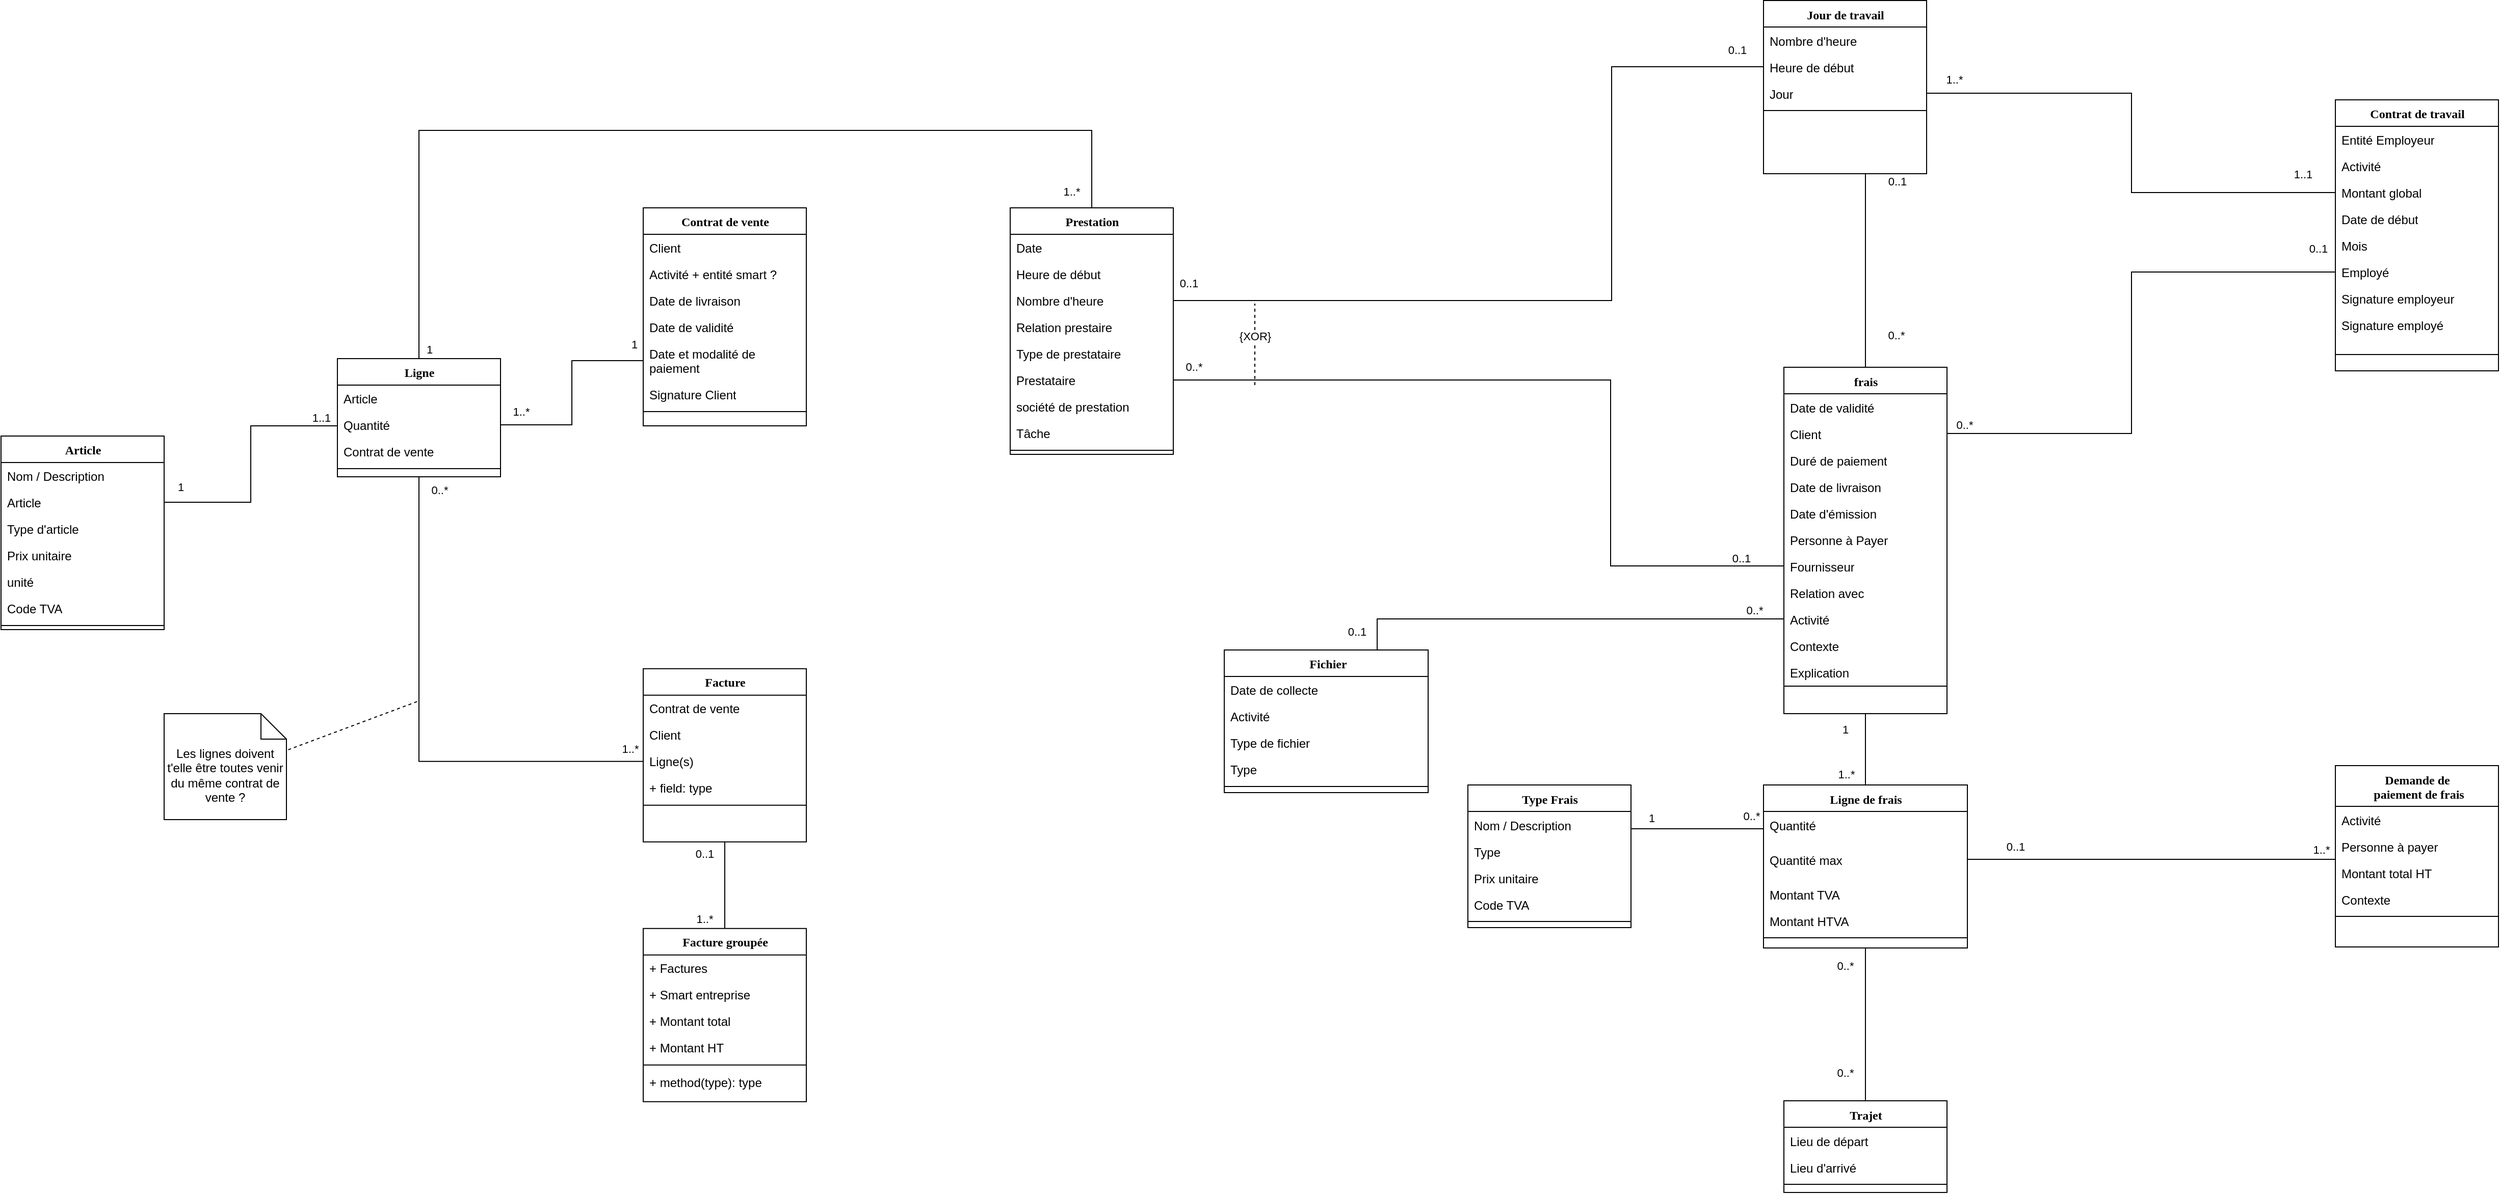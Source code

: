 <mxfile version="20.8.21" type="github" pages="6">
  <diagram name="Modèle conceptuel : Business" id="9f46799a-70d6-7492-0946-bef42562c5a5">
    <mxGraphModel dx="5885" dy="3403" grid="1" gridSize="10" guides="1" tooltips="1" connect="1" arrows="1" fold="1" page="1" pageScale="1" pageWidth="1100" pageHeight="850" background="none" math="0" shadow="0">
      <root>
        <mxCell id="0" />
        <mxCell id="1" parent="0" />
        <mxCell id="78961159f06e98e8-56" value="Contrat de vente" style="swimlane;html=1;fontStyle=1;align=center;verticalAlign=top;childLayout=stackLayout;horizontal=1;startSize=26;horizontalStack=0;resizeParent=1;resizeLast=0;collapsible=1;marginBottom=0;swimlaneFillColor=#ffffff;rounded=0;shadow=0;comic=0;labelBackgroundColor=none;strokeWidth=1;fillColor=none;fontFamily=Verdana;fontSize=12" parent="1" vertex="1">
          <mxGeometry x="580" y="-294" width="160" height="214" as="geometry" />
        </mxCell>
        <mxCell id="78961159f06e98e8-57" value="Client" style="text;html=1;strokeColor=none;fillColor=none;align=left;verticalAlign=top;spacingLeft=4;spacingRight=4;whiteSpace=wrap;overflow=hidden;rotatable=0;points=[[0,0.5],[1,0.5]];portConstraint=eastwest;" parent="78961159f06e98e8-56" vertex="1">
          <mxGeometry y="26" width="160" height="26" as="geometry" />
        </mxCell>
        <mxCell id="78961159f06e98e8-58" value="&lt;div&gt;Activité + entité smart ?&lt;br&gt;&lt;/div&gt;&lt;div&gt;&lt;br&gt;&lt;/div&gt;" style="text;html=1;strokeColor=none;fillColor=none;align=left;verticalAlign=top;spacingLeft=4;spacingRight=4;whiteSpace=wrap;overflow=hidden;rotatable=0;points=[[0,0.5],[1,0.5]];portConstraint=eastwest;" parent="78961159f06e98e8-56" vertex="1">
          <mxGeometry y="52" width="160" height="26" as="geometry" />
        </mxCell>
        <mxCell id="gqEkUnrwLtofYShQHEP6-57" value="Date de livraison" style="text;html=1;strokeColor=none;fillColor=none;align=left;verticalAlign=top;spacingLeft=4;spacingRight=4;whiteSpace=wrap;overflow=hidden;rotatable=0;points=[[0,0.5],[1,0.5]];portConstraint=eastwest;" parent="78961159f06e98e8-56" vertex="1">
          <mxGeometry y="78" width="160" height="26" as="geometry" />
        </mxCell>
        <mxCell id="gqEkUnrwLtofYShQHEP6-58" value="Date de validité" style="text;html=1;strokeColor=none;fillColor=none;align=left;verticalAlign=top;spacingLeft=4;spacingRight=4;whiteSpace=wrap;overflow=hidden;rotatable=0;points=[[0,0.5],[1,0.5]];portConstraint=eastwest;" parent="78961159f06e98e8-56" vertex="1">
          <mxGeometry y="104" width="160" height="26" as="geometry" />
        </mxCell>
        <mxCell id="gqEkUnrwLtofYShQHEP6-60" value="Date et modalité de paiement" style="text;html=1;strokeColor=none;fillColor=none;align=left;verticalAlign=top;spacingLeft=4;spacingRight=4;whiteSpace=wrap;overflow=hidden;rotatable=0;points=[[0,0.5],[1,0.5]];portConstraint=eastwest;" parent="78961159f06e98e8-56" vertex="1">
          <mxGeometry y="130" width="160" height="40" as="geometry" />
        </mxCell>
        <mxCell id="gqEkUnrwLtofYShQHEP6-61" value="Signature Client" style="text;html=1;strokeColor=none;fillColor=none;align=left;verticalAlign=top;spacingLeft=4;spacingRight=4;whiteSpace=wrap;overflow=hidden;rotatable=0;points=[[0,0.5],[1,0.5]];portConstraint=eastwest;" parent="78961159f06e98e8-56" vertex="1">
          <mxGeometry y="170" width="160" height="26" as="geometry" />
        </mxCell>
        <mxCell id="78961159f06e98e8-64" value="" style="line;html=1;strokeWidth=1;fillColor=none;align=left;verticalAlign=middle;spacingTop=-1;spacingLeft=3;spacingRight=3;rotatable=0;labelPosition=right;points=[];portConstraint=eastwest;" parent="78961159f06e98e8-56" vertex="1">
          <mxGeometry y="196" width="160" height="8" as="geometry" />
        </mxCell>
        <mxCell id="SA5fL5qvG5E5_1VH-9Cm-5" style="edgeStyle=orthogonalEdgeStyle;rounded=0;orthogonalLoop=1;jettySize=auto;html=1;exitX=0;exitY=0.435;exitDx=0;exitDy=0;endArrow=none;endFill=0;exitPerimeter=0;" parent="1" source="SfPTiXVdirU7yYq2bnkd-47" target="Bi1YnBJQ_lbVxNTHWdas-7" edge="1">
          <mxGeometry relative="1" as="geometry">
            <mxPoint x="150" y="-71" as="targetPoint" />
            <Array as="points">
              <mxPoint x="280" y="-80" />
              <mxPoint x="195" y="-80" />
              <mxPoint x="195" y="-5" />
            </Array>
          </mxGeometry>
        </mxCell>
        <mxCell id="SA5fL5qvG5E5_1VH-9Cm-6" value="1..1" style="edgeLabel;html=1;align=center;verticalAlign=middle;resizable=0;points=[];" parent="SA5fL5qvG5E5_1VH-9Cm-5" vertex="1" connectable="0">
          <mxGeometry x="-0.882" y="1" relative="1" as="geometry">
            <mxPoint x="-4" y="-9" as="offset" />
          </mxGeometry>
        </mxCell>
        <mxCell id="jGvnqFpmPYLHM7uxBlWA-5" value="1" style="edgeLabel;html=1;align=center;verticalAlign=middle;resizable=0;points=[];fontColor=#000000;" vertex="1" connectable="0" parent="SA5fL5qvG5E5_1VH-9Cm-5">
          <mxGeometry x="0.874" y="2" relative="1" as="geometry">
            <mxPoint y="-17" as="offset" />
          </mxGeometry>
        </mxCell>
        <mxCell id="Bi1YnBJQ_lbVxNTHWdas-6" style="edgeStyle=orthogonalEdgeStyle;rounded=0;orthogonalLoop=1;jettySize=auto;html=1;exitX=0.5;exitY=0;exitDx=0;exitDy=0;entryX=0.5;entryY=0;entryDx=0;entryDy=0;fillColor=#d5e8d4;strokeColor=#000000;endArrow=none;endFill=0;" parent="1" source="SfPTiXVdirU7yYq2bnkd-45" target="SfPTiXVdirU7yYq2bnkd-80" edge="1">
          <mxGeometry relative="1" as="geometry">
            <Array as="points">
              <mxPoint x="360" y="-370" />
              <mxPoint x="1020" y="-370" />
            </Array>
          </mxGeometry>
        </mxCell>
        <mxCell id="jGvnqFpmPYLHM7uxBlWA-9" value="1..*" style="edgeLabel;html=1;align=center;verticalAlign=middle;resizable=0;points=[];fontColor=#000000;" vertex="1" connectable="0" parent="Bi1YnBJQ_lbVxNTHWdas-6">
          <mxGeometry x="0.974" y="1" relative="1" as="geometry">
            <mxPoint x="-21" y="-4" as="offset" />
          </mxGeometry>
        </mxCell>
        <mxCell id="jGvnqFpmPYLHM7uxBlWA-10" value="1" style="edgeLabel;html=1;align=center;verticalAlign=middle;resizable=0;points=[];fontColor=#000000;" vertex="1" connectable="0" parent="Bi1YnBJQ_lbVxNTHWdas-6">
          <mxGeometry x="-0.981" relative="1" as="geometry">
            <mxPoint x="10" as="offset" />
          </mxGeometry>
        </mxCell>
        <mxCell id="SfPTiXVdirU7yYq2bnkd-45" value="Ligne" style="swimlane;html=1;fontStyle=1;align=center;verticalAlign=top;childLayout=stackLayout;horizontal=1;startSize=26;horizontalStack=0;resizeParent=1;resizeLast=0;collapsible=1;marginBottom=0;swimlaneFillColor=#ffffff;rounded=0;shadow=0;comic=0;labelBackgroundColor=none;strokeWidth=1;fillColor=none;fontFamily=Verdana;fontSize=12" parent="1" vertex="1">
          <mxGeometry x="280" y="-146" width="160" height="116" as="geometry" />
        </mxCell>
        <mxCell id="SfPTiXVdirU7yYq2bnkd-46" value="Article" style="text;html=1;strokeColor=none;fillColor=none;align=left;verticalAlign=top;spacingLeft=4;spacingRight=4;whiteSpace=wrap;overflow=hidden;rotatable=0;points=[[0,0.5],[1,0.5]];portConstraint=eastwest;" parent="SfPTiXVdirU7yYq2bnkd-45" vertex="1">
          <mxGeometry y="26" width="160" height="26" as="geometry" />
        </mxCell>
        <mxCell id="SfPTiXVdirU7yYq2bnkd-47" value="Quantité" style="text;html=1;strokeColor=none;fillColor=none;align=left;verticalAlign=top;spacingLeft=4;spacingRight=4;whiteSpace=wrap;overflow=hidden;rotatable=0;points=[[0,0.5],[1,0.5]];portConstraint=eastwest;" parent="SfPTiXVdirU7yYq2bnkd-45" vertex="1">
          <mxGeometry y="52" width="160" height="26" as="geometry" />
        </mxCell>
        <mxCell id="SA5fL5qvG5E5_1VH-9Cm-16" value="Contrat de vente " style="text;html=1;strokeColor=none;fillColor=none;align=left;verticalAlign=top;spacingLeft=4;spacingRight=4;whiteSpace=wrap;overflow=hidden;rotatable=0;points=[[0,0.5],[1,0.5]];portConstraint=eastwest;" parent="SfPTiXVdirU7yYq2bnkd-45" vertex="1">
          <mxGeometry y="78" width="160" height="26" as="geometry" />
        </mxCell>
        <mxCell id="SfPTiXVdirU7yYq2bnkd-50" value="" style="line;html=1;strokeWidth=1;fillColor=none;align=left;verticalAlign=middle;spacingTop=-1;spacingLeft=3;spacingRight=3;rotatable=0;labelPosition=right;points=[];portConstraint=eastwest;" parent="SfPTiXVdirU7yYq2bnkd-45" vertex="1">
          <mxGeometry y="104" width="160" height="8" as="geometry" />
        </mxCell>
        <mxCell id="SfPTiXVdirU7yYq2bnkd-52" value="Article" style="swimlane;html=1;fontStyle=1;align=center;verticalAlign=top;childLayout=stackLayout;horizontal=1;startSize=26;horizontalStack=0;resizeParent=1;resizeLast=0;collapsible=1;marginBottom=0;swimlaneFillColor=#ffffff;rounded=0;shadow=0;comic=0;labelBackgroundColor=none;strokeWidth=1;fillColor=none;fontFamily=Verdana;fontSize=12" parent="1" vertex="1">
          <mxGeometry x="-50" y="-70" width="160" height="190" as="geometry" />
        </mxCell>
        <mxCell id="SfPTiXVdirU7yYq2bnkd-53" value="Nom / Description " style="text;html=1;strokeColor=none;fillColor=none;align=left;verticalAlign=top;spacingLeft=4;spacingRight=4;whiteSpace=wrap;overflow=hidden;rotatable=0;points=[[0,0.5],[1,0.5]];portConstraint=eastwest;" parent="SfPTiXVdirU7yYq2bnkd-52" vertex="1">
          <mxGeometry y="26" width="160" height="26" as="geometry" />
        </mxCell>
        <mxCell id="Bi1YnBJQ_lbVxNTHWdas-7" value="Article" style="text;html=1;strokeColor=none;fillColor=none;align=left;verticalAlign=top;spacingLeft=4;spacingRight=4;whiteSpace=wrap;overflow=hidden;rotatable=0;points=[[0,0.5],[1,0.5]];portConstraint=eastwest;" parent="SfPTiXVdirU7yYq2bnkd-52" vertex="1">
          <mxGeometry y="52" width="160" height="26" as="geometry" />
        </mxCell>
        <mxCell id="SfPTiXVdirU7yYq2bnkd-54" value="Type d&#39;article" style="text;html=1;strokeColor=none;fillColor=none;align=left;verticalAlign=top;spacingLeft=4;spacingRight=4;whiteSpace=wrap;overflow=hidden;rotatable=0;points=[[0,0.5],[1,0.5]];portConstraint=eastwest;" parent="SfPTiXVdirU7yYq2bnkd-52" vertex="1">
          <mxGeometry y="78" width="160" height="26" as="geometry" />
        </mxCell>
        <mxCell id="SfPTiXVdirU7yYq2bnkd-55" value="Prix unitaire" style="text;html=1;strokeColor=none;fillColor=none;align=left;verticalAlign=top;spacingLeft=4;spacingRight=4;whiteSpace=wrap;overflow=hidden;rotatable=0;points=[[0,0.5],[1,0.5]];portConstraint=eastwest;" parent="SfPTiXVdirU7yYq2bnkd-52" vertex="1">
          <mxGeometry y="104" width="160" height="26" as="geometry" />
        </mxCell>
        <mxCell id="RkWxBgtSZdgtVkG3zj95-3" value="unité" style="text;html=1;strokeColor=none;fillColor=none;align=left;verticalAlign=top;spacingLeft=4;spacingRight=4;whiteSpace=wrap;overflow=hidden;rotatable=0;points=[[0,0.5],[1,0.5]];portConstraint=eastwest;" parent="SfPTiXVdirU7yYq2bnkd-52" vertex="1">
          <mxGeometry y="130" width="160" height="26" as="geometry" />
        </mxCell>
        <mxCell id="SfPTiXVdirU7yYq2bnkd-56" value="Code TVA" style="text;html=1;strokeColor=none;fillColor=none;align=left;verticalAlign=top;spacingLeft=4;spacingRight=4;whiteSpace=wrap;overflow=hidden;rotatable=0;points=[[0,0.5],[1,0.5]];portConstraint=eastwest;" parent="SfPTiXVdirU7yYq2bnkd-52" vertex="1">
          <mxGeometry y="156" width="160" height="26" as="geometry" />
        </mxCell>
        <mxCell id="SfPTiXVdirU7yYq2bnkd-57" value="" style="line;html=1;strokeWidth=1;fillColor=none;align=left;verticalAlign=middle;spacingTop=-1;spacingLeft=3;spacingRight=3;rotatable=0;labelPosition=right;points=[];portConstraint=eastwest;" parent="SfPTiXVdirU7yYq2bnkd-52" vertex="1">
          <mxGeometry y="182" width="160" height="8" as="geometry" />
        </mxCell>
        <mxCell id="SfPTiXVdirU7yYq2bnkd-66" value="Facture" style="swimlane;html=1;fontStyle=1;align=center;verticalAlign=top;childLayout=stackLayout;horizontal=1;startSize=26;horizontalStack=0;resizeParent=1;resizeLast=0;collapsible=1;marginBottom=0;swimlaneFillColor=#ffffff;rounded=0;shadow=0;comic=0;labelBackgroundColor=none;strokeWidth=1;fillColor=none;fontFamily=Verdana;fontSize=12" parent="1" vertex="1">
          <mxGeometry x="580" y="158.35" width="160" height="170" as="geometry" />
        </mxCell>
        <mxCell id="SfPTiXVdirU7yYq2bnkd-67" value="Contrat de vente " style="text;html=1;strokeColor=none;fillColor=none;align=left;verticalAlign=top;spacingLeft=4;spacingRight=4;whiteSpace=wrap;overflow=hidden;rotatable=0;points=[[0,0.5],[1,0.5]];portConstraint=eastwest;" parent="SfPTiXVdirU7yYq2bnkd-66" vertex="1">
          <mxGeometry y="26" width="160" height="26" as="geometry" />
        </mxCell>
        <mxCell id="SfPTiXVdirU7yYq2bnkd-68" value="Client" style="text;html=1;strokeColor=none;fillColor=none;align=left;verticalAlign=top;spacingLeft=4;spacingRight=4;whiteSpace=wrap;overflow=hidden;rotatable=0;points=[[0,0.5],[1,0.5]];portConstraint=eastwest;" parent="SfPTiXVdirU7yYq2bnkd-66" vertex="1">
          <mxGeometry y="52" width="160" height="26" as="geometry" />
        </mxCell>
        <mxCell id="SfPTiXVdirU7yYq2bnkd-69" value="Ligne(s)" style="text;html=1;strokeColor=none;fillColor=none;align=left;verticalAlign=top;spacingLeft=4;spacingRight=4;whiteSpace=wrap;overflow=hidden;rotatable=0;points=[[0,0.5],[1,0.5]];portConstraint=eastwest;" parent="SfPTiXVdirU7yYq2bnkd-66" vertex="1">
          <mxGeometry y="78" width="160" height="26" as="geometry" />
        </mxCell>
        <mxCell id="SfPTiXVdirU7yYq2bnkd-70" value="+ field: type" style="text;html=1;strokeColor=none;fillColor=none;align=left;verticalAlign=top;spacingLeft=4;spacingRight=4;whiteSpace=wrap;overflow=hidden;rotatable=0;points=[[0,0.5],[1,0.5]];portConstraint=eastwest;" parent="SfPTiXVdirU7yYq2bnkd-66" vertex="1">
          <mxGeometry y="104" width="160" height="26" as="geometry" />
        </mxCell>
        <mxCell id="SfPTiXVdirU7yYq2bnkd-71" value="" style="line;html=1;strokeWidth=1;fillColor=none;align=left;verticalAlign=middle;spacingTop=-1;spacingLeft=3;spacingRight=3;rotatable=0;labelPosition=right;points=[];portConstraint=eastwest;" parent="SfPTiXVdirU7yYq2bnkd-66" vertex="1">
          <mxGeometry y="130" width="160" height="8" as="geometry" />
        </mxCell>
        <mxCell id="SA5fL5qvG5E5_1VH-9Cm-19" value="" style="edgeStyle=orthogonalEdgeStyle;rounded=0;orthogonalLoop=1;jettySize=auto;html=1;endArrow=none;endFill=0;entryX=0.5;entryY=1;entryDx=0;entryDy=0;" parent="1" source="SfPTiXVdirU7yYq2bnkd-73" target="SfPTiXVdirU7yYq2bnkd-66" edge="1">
          <mxGeometry relative="1" as="geometry" />
        </mxCell>
        <mxCell id="SA5fL5qvG5E5_1VH-9Cm-21" value="0..1" style="edgeLabel;html=1;align=center;verticalAlign=middle;resizable=0;points=[];" parent="SA5fL5qvG5E5_1VH-9Cm-19" vertex="1" connectable="0">
          <mxGeometry x="0.757" y="-2" relative="1" as="geometry">
            <mxPoint x="-22" y="1" as="offset" />
          </mxGeometry>
        </mxCell>
        <mxCell id="SA5fL5qvG5E5_1VH-9Cm-22" value="1..*" style="edgeLabel;html=1;align=center;verticalAlign=middle;resizable=0;points=[];" parent="SA5fL5qvG5E5_1VH-9Cm-19" vertex="1" connectable="0">
          <mxGeometry x="-0.781" y="-1" relative="1" as="geometry">
            <mxPoint x="-21" as="offset" />
          </mxGeometry>
        </mxCell>
        <mxCell id="SfPTiXVdirU7yYq2bnkd-73" value="Facture groupée" style="swimlane;html=1;fontStyle=1;align=center;verticalAlign=top;childLayout=stackLayout;horizontal=1;startSize=26;horizontalStack=0;resizeParent=1;resizeLast=0;collapsible=1;marginBottom=0;swimlaneFillColor=#ffffff;rounded=0;shadow=0;comic=0;labelBackgroundColor=none;strokeWidth=1;fillColor=none;fontFamily=Verdana;fontSize=12" parent="1" vertex="1">
          <mxGeometry x="580" y="413.35" width="160" height="170" as="geometry" />
        </mxCell>
        <mxCell id="SfPTiXVdirU7yYq2bnkd-74" value="+ Factures" style="text;html=1;strokeColor=none;fillColor=none;align=left;verticalAlign=top;spacingLeft=4;spacingRight=4;whiteSpace=wrap;overflow=hidden;rotatable=0;points=[[0,0.5],[1,0.5]];portConstraint=eastwest;" parent="SfPTiXVdirU7yYq2bnkd-73" vertex="1">
          <mxGeometry y="26" width="160" height="26" as="geometry" />
        </mxCell>
        <mxCell id="SfPTiXVdirU7yYq2bnkd-75" value="+ Smart entreprise" style="text;html=1;strokeColor=none;fillColor=none;align=left;verticalAlign=top;spacingLeft=4;spacingRight=4;whiteSpace=wrap;overflow=hidden;rotatable=0;points=[[0,0.5],[1,0.5]];portConstraint=eastwest;" parent="SfPTiXVdirU7yYq2bnkd-73" vertex="1">
          <mxGeometry y="52" width="160" height="26" as="geometry" />
        </mxCell>
        <mxCell id="SfPTiXVdirU7yYq2bnkd-76" value="+ Montant total" style="text;html=1;strokeColor=none;fillColor=none;align=left;verticalAlign=top;spacingLeft=4;spacingRight=4;whiteSpace=wrap;overflow=hidden;rotatable=0;points=[[0,0.5],[1,0.5]];portConstraint=eastwest;" parent="SfPTiXVdirU7yYq2bnkd-73" vertex="1">
          <mxGeometry y="78" width="160" height="26" as="geometry" />
        </mxCell>
        <mxCell id="SfPTiXVdirU7yYq2bnkd-77" value="+ Montant HT" style="text;html=1;strokeColor=none;fillColor=none;align=left;verticalAlign=top;spacingLeft=4;spacingRight=4;whiteSpace=wrap;overflow=hidden;rotatable=0;points=[[0,0.5],[1,0.5]];portConstraint=eastwest;" parent="SfPTiXVdirU7yYq2bnkd-73" vertex="1">
          <mxGeometry y="104" width="160" height="26" as="geometry" />
        </mxCell>
        <mxCell id="SfPTiXVdirU7yYq2bnkd-78" value="" style="line;html=1;strokeWidth=1;fillColor=none;align=left;verticalAlign=middle;spacingTop=-1;spacingLeft=3;spacingRight=3;rotatable=0;labelPosition=right;points=[];portConstraint=eastwest;" parent="SfPTiXVdirU7yYq2bnkd-73" vertex="1">
          <mxGeometry y="130" width="160" height="8" as="geometry" />
        </mxCell>
        <mxCell id="SfPTiXVdirU7yYq2bnkd-79" value="+ method(type): type" style="text;html=1;strokeColor=none;fillColor=none;align=left;verticalAlign=top;spacingLeft=4;spacingRight=4;whiteSpace=wrap;overflow=hidden;rotatable=0;points=[[0,0.5],[1,0.5]];portConstraint=eastwest;" parent="SfPTiXVdirU7yYq2bnkd-73" vertex="1">
          <mxGeometry y="138" width="160" height="26" as="geometry" />
        </mxCell>
        <mxCell id="SfPTiXVdirU7yYq2bnkd-80" value="Prestation " style="swimlane;html=1;fontStyle=1;align=center;verticalAlign=top;childLayout=stackLayout;horizontal=1;startSize=26;horizontalStack=0;resizeParent=1;resizeLast=0;collapsible=1;marginBottom=0;swimlaneFillColor=#ffffff;rounded=0;shadow=0;comic=0;labelBackgroundColor=none;strokeWidth=1;fillColor=none;fontFamily=Verdana;fontSize=12" parent="1" vertex="1">
          <mxGeometry x="940" y="-294" width="160" height="242" as="geometry" />
        </mxCell>
        <mxCell id="SfPTiXVdirU7yYq2bnkd-81" value="Date" style="text;html=1;strokeColor=none;fillColor=none;align=left;verticalAlign=top;spacingLeft=4;spacingRight=4;whiteSpace=wrap;overflow=hidden;rotatable=0;points=[[0,0.5],[1,0.5]];portConstraint=eastwest;" parent="SfPTiXVdirU7yYq2bnkd-80" vertex="1">
          <mxGeometry y="26" width="160" height="26" as="geometry" />
        </mxCell>
        <mxCell id="SfPTiXVdirU7yYq2bnkd-82" value="Heure de début&amp;nbsp; " style="text;html=1;strokeColor=none;fillColor=none;align=left;verticalAlign=top;spacingLeft=4;spacingRight=4;whiteSpace=wrap;overflow=hidden;rotatable=0;points=[[0,0.5],[1,0.5]];portConstraint=eastwest;" parent="SfPTiXVdirU7yYq2bnkd-80" vertex="1">
          <mxGeometry y="52" width="160" height="26" as="geometry" />
        </mxCell>
        <mxCell id="SfPTiXVdirU7yYq2bnkd-83" value="Nombre d&#39;heure " style="text;html=1;strokeColor=none;fillColor=none;align=left;verticalAlign=top;spacingLeft=4;spacingRight=4;whiteSpace=wrap;overflow=hidden;rotatable=0;points=[[0,0.5],[1,0.5]];portConstraint=eastwest;" parent="SfPTiXVdirU7yYq2bnkd-80" vertex="1">
          <mxGeometry y="78" width="160" height="26" as="geometry" />
        </mxCell>
        <mxCell id="SfPTiXVdirU7yYq2bnkd-84" value="Relation prestaire" style="text;html=1;strokeColor=none;fillColor=none;align=left;verticalAlign=top;spacingLeft=4;spacingRight=4;whiteSpace=wrap;overflow=hidden;rotatable=0;points=[[0,0.5],[1,0.5]];portConstraint=eastwest;" parent="SfPTiXVdirU7yYq2bnkd-80" vertex="1">
          <mxGeometry y="104" width="160" height="26" as="geometry" />
        </mxCell>
        <mxCell id="SfPTiXVdirU7yYq2bnkd-124" value="&lt;div&gt;Type de prestataire&lt;br&gt;&lt;/div&gt;&lt;div&gt;&lt;br&gt;&lt;/div&gt;" style="text;html=1;strokeColor=none;fillColor=none;align=left;verticalAlign=top;spacingLeft=4;spacingRight=4;whiteSpace=wrap;overflow=hidden;rotatable=0;points=[[0,0.5],[1,0.5]];portConstraint=eastwest;" parent="SfPTiXVdirU7yYq2bnkd-80" vertex="1">
          <mxGeometry y="130" width="160" height="26" as="geometry" />
        </mxCell>
        <mxCell id="7NmpPoanUHA72Nn0EDnx-3" value="Prestataire" style="text;html=1;strokeColor=none;fillColor=none;align=left;verticalAlign=top;spacingLeft=4;spacingRight=4;whiteSpace=wrap;overflow=hidden;rotatable=0;points=[[0,0.5],[1,0.5]];portConstraint=eastwest;" parent="SfPTiXVdirU7yYq2bnkd-80" vertex="1">
          <mxGeometry y="156" width="160" height="26" as="geometry" />
        </mxCell>
        <mxCell id="Bi1YnBJQ_lbVxNTHWdas-2" value="société de prestation" style="text;html=1;strokeColor=none;fillColor=none;align=left;verticalAlign=top;spacingLeft=4;spacingRight=4;whiteSpace=wrap;overflow=hidden;rotatable=0;points=[[0,0.5],[1,0.5]];portConstraint=eastwest;" parent="SfPTiXVdirU7yYq2bnkd-80" vertex="1">
          <mxGeometry y="182" width="160" height="26" as="geometry" />
        </mxCell>
        <mxCell id="SfPTiXVdirU7yYq2bnkd-125" value="&lt;div&gt;Tâche&lt;br&gt;&lt;/div&gt;&lt;div&gt;&lt;br&gt;&lt;/div&gt;" style="text;html=1;strokeColor=none;fillColor=none;align=left;verticalAlign=top;spacingLeft=4;spacingRight=4;whiteSpace=wrap;overflow=hidden;rotatable=0;points=[[0,0.5],[1,0.5]];portConstraint=eastwest;" parent="SfPTiXVdirU7yYq2bnkd-80" vertex="1">
          <mxGeometry y="208" width="160" height="26" as="geometry" />
        </mxCell>
        <mxCell id="SfPTiXVdirU7yYq2bnkd-85" value="" style="line;html=1;strokeWidth=1;fillColor=none;align=left;verticalAlign=middle;spacingTop=-1;spacingLeft=3;spacingRight=3;rotatable=0;labelPosition=right;points=[];portConstraint=eastwest;" parent="SfPTiXVdirU7yYq2bnkd-80" vertex="1">
          <mxGeometry y="234" width="160" height="8" as="geometry" />
        </mxCell>
        <mxCell id="SA5fL5qvG5E5_1VH-9Cm-20" style="edgeStyle=orthogonalEdgeStyle;rounded=0;orthogonalLoop=1;jettySize=auto;html=1;exitX=0;exitY=0.5;exitDx=0;exitDy=0;entryX=0.5;entryY=1;entryDx=0;entryDy=0;endArrow=none;endFill=0;" parent="1" source="SfPTiXVdirU7yYq2bnkd-69" target="SfPTiXVdirU7yYq2bnkd-45" edge="1">
          <mxGeometry relative="1" as="geometry" />
        </mxCell>
        <mxCell id="SA5fL5qvG5E5_1VH-9Cm-23" value="1..*" style="edgeLabel;html=1;align=center;verticalAlign=middle;resizable=0;points=[];" parent="SA5fL5qvG5E5_1VH-9Cm-20" vertex="1" connectable="0">
          <mxGeometry x="-0.945" y="2" relative="1" as="geometry">
            <mxPoint y="-15" as="offset" />
          </mxGeometry>
        </mxCell>
        <mxCell id="SA5fL5qvG5E5_1VH-9Cm-24" value="0..*" style="edgeLabel;html=1;align=center;verticalAlign=middle;resizable=0;points=[];" parent="SA5fL5qvG5E5_1VH-9Cm-20" vertex="1" connectable="0">
          <mxGeometry x="0.951" y="1" relative="1" as="geometry">
            <mxPoint x="21" as="offset" />
          </mxGeometry>
        </mxCell>
        <mxCell id="D2NVbUfaEYuU_2u9YsNX-103" style="edgeStyle=orthogonalEdgeStyle;rounded=0;orthogonalLoop=1;jettySize=auto;html=1;exitX=1;exitY=0.5;exitDx=0;exitDy=0;entryX=0;entryY=0.5;entryDx=0;entryDy=0;endArrow=none;endFill=0;" parent="1" source="SfPTiXVdirU7yYq2bnkd-83" target="2WzyWwwrPY25HKcPpl6s-18" edge="1">
          <mxGeometry relative="1" as="geometry">
            <mxPoint x="1350" y="-215" as="sourcePoint" />
            <mxPoint x="1830" y="-240" as="targetPoint" />
            <Array as="points">
              <mxPoint x="1530" y="-203" />
              <mxPoint x="1530" y="-433" />
            </Array>
          </mxGeometry>
        </mxCell>
        <mxCell id="D2NVbUfaEYuU_2u9YsNX-104" value="1" style="edgeLabel;html=1;align=center;verticalAlign=middle;resizable=0;points=[];" parent="D2NVbUfaEYuU_2u9YsNX-103" vertex="1" connectable="0">
          <mxGeometry x="0.811" y="-1" relative="1" as="geometry">
            <mxPoint x="126" y="9" as="offset" />
          </mxGeometry>
        </mxCell>
        <mxCell id="7FMVmd8r6z58TVKkGaJj-4" value="0..1" style="edgeLabel;html=1;align=center;verticalAlign=middle;resizable=0;points=[];" vertex="1" connectable="0" parent="D2NVbUfaEYuU_2u9YsNX-103">
          <mxGeometry x="-0.932" y="-1" relative="1" as="geometry">
            <mxPoint x="-13" y="-18" as="offset" />
          </mxGeometry>
        </mxCell>
        <mxCell id="jGvnqFpmPYLHM7uxBlWA-1" value="0..1" style="edgeLabel;html=1;align=center;verticalAlign=middle;resizable=0;points=[];fontColor=#000000;" vertex="1" connectable="0" parent="D2NVbUfaEYuU_2u9YsNX-103">
          <mxGeometry x="0.964" y="-2" relative="1" as="geometry">
            <mxPoint x="-12" y="-19" as="offset" />
          </mxGeometry>
        </mxCell>
        <mxCell id="D2NVbUfaEYuU_2u9YsNX-105" style="edgeStyle=orthogonalEdgeStyle;rounded=0;orthogonalLoop=1;jettySize=auto;html=1;exitX=1;exitY=0.5;exitDx=0;exitDy=0;entryX=0;entryY=0.5;entryDx=0;entryDy=0;endArrow=none;endFill=0;" parent="1" source="7NmpPoanUHA72Nn0EDnx-3" target="2WzyWwwrPY25HKcPpl6s-35" edge="1">
          <mxGeometry relative="1" as="geometry">
            <mxPoint x="1860" y="85" as="targetPoint" />
            <mxPoint x="1350" y="-186.5" as="sourcePoint" />
            <Array as="points">
              <mxPoint x="1100" y="-125" />
              <mxPoint x="1529" y="-125" />
              <mxPoint x="1529" y="58" />
            </Array>
          </mxGeometry>
        </mxCell>
        <mxCell id="7FMVmd8r6z58TVKkGaJj-5" value="0..*" style="edgeLabel;html=1;align=center;verticalAlign=middle;resizable=0;points=[];" vertex="1" connectable="0" parent="D2NVbUfaEYuU_2u9YsNX-105">
          <mxGeometry x="-0.947" y="-4" relative="1" as="geometry">
            <mxPoint x="-1" y="-17" as="offset" />
          </mxGeometry>
        </mxCell>
        <mxCell id="jGvnqFpmPYLHM7uxBlWA-2" value="0..1" style="edgeLabel;html=1;align=center;verticalAlign=middle;resizable=0;points=[];fontColor=#000000;" vertex="1" connectable="0" parent="D2NVbUfaEYuU_2u9YsNX-105">
          <mxGeometry x="0.891" y="1" relative="1" as="geometry">
            <mxPoint y="-7" as="offset" />
          </mxGeometry>
        </mxCell>
        <mxCell id="7FMVmd8r6z58TVKkGaJj-1" value="" style="endArrow=none;dashed=1;html=1;rounded=0;strokeColor=#000000;" edge="1" parent="1">
          <mxGeometry width="50" height="50" relative="1" as="geometry">
            <mxPoint x="1180" y="-120" as="sourcePoint" />
            <mxPoint x="1180" y="-200" as="targetPoint" />
          </mxGeometry>
        </mxCell>
        <mxCell id="7FMVmd8r6z58TVKkGaJj-3" value="{XOR}" style="edgeLabel;html=1;align=center;verticalAlign=middle;resizable=0;points=[];" vertex="1" connectable="0" parent="7FMVmd8r6z58TVKkGaJj-1">
          <mxGeometry x="0.383" y="2" relative="1" as="geometry">
            <mxPoint x="2" y="7" as="offset" />
          </mxGeometry>
        </mxCell>
        <mxCell id="2WzyWwwrPY25HKcPpl6s-2" style="edgeStyle=orthogonalEdgeStyle;rounded=0;orthogonalLoop=1;jettySize=auto;html=1;exitX=0;exitY=0.5;exitDx=0;exitDy=0;entryX=1;entryY=0.5;entryDx=0;entryDy=0;endArrow=none;endFill=0;startArrow=none;startFill=0;" edge="1" parent="1" source="2WzyWwwrPY25HKcPpl6s-9" target="2WzyWwwrPY25HKcPpl6s-19">
          <mxGeometry relative="1" as="geometry">
            <mxPoint x="1549" y="-346.5" as="targetPoint" />
            <Array as="points">
              <mxPoint x="2040" y="-309" />
              <mxPoint x="2040" y="-406" />
            </Array>
          </mxGeometry>
        </mxCell>
        <mxCell id="2WzyWwwrPY25HKcPpl6s-3" value="1..1" style="edgeLabel;html=1;align=center;verticalAlign=middle;resizable=0;points=[];" vertex="1" connectable="0" parent="2WzyWwwrPY25HKcPpl6s-2">
          <mxGeometry x="-0.754" y="-1" relative="1" as="geometry">
            <mxPoint x="29" y="-17" as="offset" />
          </mxGeometry>
        </mxCell>
        <mxCell id="2WzyWwwrPY25HKcPpl6s-4" value="1..*" style="edgeLabel;html=1;align=center;verticalAlign=middle;resizable=0;points=[];" vertex="1" connectable="0" parent="2WzyWwwrPY25HKcPpl6s-2">
          <mxGeometry x="0.811" y="2" relative="1" as="geometry">
            <mxPoint x="-20" y="-16" as="offset" />
          </mxGeometry>
        </mxCell>
        <mxCell id="2WzyWwwrPY25HKcPpl6s-6" value="Contrat de travail" style="swimlane;html=1;fontStyle=1;align=center;verticalAlign=top;childLayout=stackLayout;horizontal=1;startSize=26;horizontalStack=0;resizeParent=1;resizeLast=0;collapsible=1;marginBottom=0;swimlaneFillColor=#ffffff;rounded=0;shadow=0;comic=0;labelBackgroundColor=none;strokeWidth=1;fillColor=none;fontFamily=Verdana;fontSize=12" vertex="1" parent="1">
          <mxGeometry x="2240" y="-400" width="160" height="266" as="geometry" />
        </mxCell>
        <mxCell id="2WzyWwwrPY25HKcPpl6s-7" value="&lt;div&gt;Entité Employeur&lt;/div&gt;&lt;div&gt;&lt;br&gt;&lt;/div&gt;" style="text;html=1;strokeColor=none;fillColor=none;align=left;verticalAlign=top;spacingLeft=4;spacingRight=4;whiteSpace=wrap;overflow=hidden;rotatable=0;points=[[0,0.5],[1,0.5]];portConstraint=eastwest;" vertex="1" parent="2WzyWwwrPY25HKcPpl6s-6">
          <mxGeometry y="26" width="160" height="26" as="geometry" />
        </mxCell>
        <mxCell id="2WzyWwwrPY25HKcPpl6s-8" value="Activité" style="text;html=1;strokeColor=none;fillColor=none;align=left;verticalAlign=top;spacingLeft=4;spacingRight=4;whiteSpace=wrap;overflow=hidden;rotatable=0;points=[[0,0.5],[1,0.5]];portConstraint=eastwest;" vertex="1" parent="2WzyWwwrPY25HKcPpl6s-6">
          <mxGeometry y="52" width="160" height="26" as="geometry" />
        </mxCell>
        <mxCell id="2WzyWwwrPY25HKcPpl6s-9" value="Montant global" style="text;html=1;strokeColor=none;fillColor=none;align=left;verticalAlign=top;spacingLeft=4;spacingRight=4;whiteSpace=wrap;overflow=hidden;rotatable=0;points=[[0,0.5],[1,0.5]];portConstraint=eastwest;" vertex="1" parent="2WzyWwwrPY25HKcPpl6s-6">
          <mxGeometry y="78" width="160" height="26" as="geometry" />
        </mxCell>
        <mxCell id="2WzyWwwrPY25HKcPpl6s-10" value="Date de début" style="text;html=1;strokeColor=none;fillColor=none;align=left;verticalAlign=top;spacingLeft=4;spacingRight=4;whiteSpace=wrap;overflow=hidden;rotatable=0;points=[[0,0.5],[1,0.5]];portConstraint=eastwest;" vertex="1" parent="2WzyWwwrPY25HKcPpl6s-6">
          <mxGeometry y="104" width="160" height="26" as="geometry" />
        </mxCell>
        <mxCell id="2WzyWwwrPY25HKcPpl6s-11" value="Mois" style="text;html=1;strokeColor=none;fillColor=none;align=left;verticalAlign=top;spacingLeft=4;spacingRight=4;whiteSpace=wrap;overflow=hidden;rotatable=0;points=[[0,0.5],[1,0.5]];portConstraint=eastwest;" vertex="1" parent="2WzyWwwrPY25HKcPpl6s-6">
          <mxGeometry y="130" width="160" height="26" as="geometry" />
        </mxCell>
        <mxCell id="2WzyWwwrPY25HKcPpl6s-12" value="Employé" style="text;html=1;strokeColor=none;fillColor=none;align=left;verticalAlign=top;spacingLeft=4;spacingRight=4;whiteSpace=wrap;overflow=hidden;rotatable=0;points=[[0,0.5],[1,0.5]];portConstraint=eastwest;" vertex="1" parent="2WzyWwwrPY25HKcPpl6s-6">
          <mxGeometry y="156" width="160" height="26" as="geometry" />
        </mxCell>
        <mxCell id="2WzyWwwrPY25HKcPpl6s-13" value="Signature employeur" style="text;html=1;strokeColor=none;fillColor=none;align=left;verticalAlign=top;spacingLeft=4;spacingRight=4;whiteSpace=wrap;overflow=hidden;rotatable=0;points=[[0,0.5],[1,0.5]];portConstraint=eastwest;" vertex="1" parent="2WzyWwwrPY25HKcPpl6s-6">
          <mxGeometry y="182" width="160" height="26" as="geometry" />
        </mxCell>
        <mxCell id="2WzyWwwrPY25HKcPpl6s-14" value="Signature employé" style="text;html=1;strokeColor=none;fillColor=none;align=left;verticalAlign=top;spacingLeft=4;spacingRight=4;whiteSpace=wrap;overflow=hidden;rotatable=0;points=[[0,0.5],[1,0.5]];portConstraint=eastwest;" vertex="1" parent="2WzyWwwrPY25HKcPpl6s-6">
          <mxGeometry y="208" width="160" height="26" as="geometry" />
        </mxCell>
        <mxCell id="2WzyWwwrPY25HKcPpl6s-15" value="" style="line;html=1;strokeWidth=1;fillColor=none;align=left;verticalAlign=middle;spacingTop=-1;spacingLeft=3;spacingRight=3;rotatable=0;labelPosition=right;points=[];portConstraint=eastwest;" vertex="1" parent="2WzyWwwrPY25HKcPpl6s-6">
          <mxGeometry y="234" width="160" height="32" as="geometry" />
        </mxCell>
        <mxCell id="2WzyWwwrPY25HKcPpl6s-16" value="Jour de travail" style="swimlane;html=1;fontStyle=1;align=center;verticalAlign=top;childLayout=stackLayout;horizontal=1;startSize=26;horizontalStack=0;resizeParent=1;resizeLast=0;collapsible=1;marginBottom=0;swimlaneFillColor=#ffffff;rounded=0;shadow=0;comic=0;labelBackgroundColor=none;strokeWidth=1;fillColor=none;fontFamily=Verdana;fontSize=12" vertex="1" parent="1">
          <mxGeometry x="1679" y="-497.5" width="160" height="170" as="geometry" />
        </mxCell>
        <mxCell id="2WzyWwwrPY25HKcPpl6s-17" value="Nombre d&#39;heure" style="text;html=1;strokeColor=none;fillColor=none;align=left;verticalAlign=top;spacingLeft=4;spacingRight=4;whiteSpace=wrap;overflow=hidden;rotatable=0;points=[[0,0.5],[1,0.5]];portConstraint=eastwest;" vertex="1" parent="2WzyWwwrPY25HKcPpl6s-16">
          <mxGeometry y="26" width="160" height="26" as="geometry" />
        </mxCell>
        <mxCell id="2WzyWwwrPY25HKcPpl6s-18" value="Heure de début" style="text;html=1;strokeColor=none;fillColor=none;align=left;verticalAlign=top;spacingLeft=4;spacingRight=4;whiteSpace=wrap;overflow=hidden;rotatable=0;points=[[0,0.5],[1,0.5]];portConstraint=eastwest;" vertex="1" parent="2WzyWwwrPY25HKcPpl6s-16">
          <mxGeometry y="52" width="160" height="26" as="geometry" />
        </mxCell>
        <mxCell id="2WzyWwwrPY25HKcPpl6s-19" value="Jour" style="text;html=1;strokeColor=none;fillColor=none;align=left;verticalAlign=top;spacingLeft=4;spacingRight=4;whiteSpace=wrap;overflow=hidden;rotatable=0;points=[[0,0.5],[1,0.5]];portConstraint=eastwest;" vertex="1" parent="2WzyWwwrPY25HKcPpl6s-16">
          <mxGeometry y="78" width="160" height="26" as="geometry" />
        </mxCell>
        <mxCell id="2WzyWwwrPY25HKcPpl6s-20" value="" style="line;html=1;strokeWidth=1;fillColor=none;align=left;verticalAlign=middle;spacingTop=-1;spacingLeft=3;spacingRight=3;rotatable=0;labelPosition=right;points=[];portConstraint=eastwest;" vertex="1" parent="2WzyWwwrPY25HKcPpl6s-16">
          <mxGeometry y="104" width="160" height="8" as="geometry" />
        </mxCell>
        <mxCell id="2WzyWwwrPY25HKcPpl6s-21" style="edgeStyle=orthogonalEdgeStyle;rounded=0;orthogonalLoop=1;jettySize=auto;html=1;exitX=0.5;exitY=0;exitDx=0;exitDy=0;endArrow=none;endFill=0;startArrow=none;startFill=0;entryX=0.5;entryY=1;entryDx=0;entryDy=0;" edge="1" parent="1" source="2WzyWwwrPY25HKcPpl6s-28" target="2WzyWwwrPY25HKcPpl6s-16">
          <mxGeometry relative="1" as="geometry">
            <mxPoint x="1539" y="-356.5" as="targetPoint" />
            <Array as="points">
              <mxPoint x="1779" y="-297.5" />
              <mxPoint x="1779" y="-297.5" />
            </Array>
          </mxGeometry>
        </mxCell>
        <mxCell id="2WzyWwwrPY25HKcPpl6s-22" value="0..*" style="edgeLabel;html=1;align=center;verticalAlign=middle;resizable=0;points=[];" vertex="1" connectable="0" parent="2WzyWwwrPY25HKcPpl6s-21">
          <mxGeometry x="-0.84" relative="1" as="geometry">
            <mxPoint x="30" y="-15" as="offset" />
          </mxGeometry>
        </mxCell>
        <mxCell id="2WzyWwwrPY25HKcPpl6s-23" value="0..1" style="edgeLabel;html=1;align=center;verticalAlign=middle;resizable=0;points=[];" vertex="1" connectable="0" parent="2WzyWwwrPY25HKcPpl6s-21">
          <mxGeometry x="0.893" y="-4" relative="1" as="geometry">
            <mxPoint x="40" y="11" as="offset" />
          </mxGeometry>
        </mxCell>
        <mxCell id="2WzyWwwrPY25HKcPpl6s-25" style="edgeStyle=orthogonalEdgeStyle;rounded=0;orthogonalLoop=1;jettySize=auto;html=1;exitX=0.5;exitY=1;exitDx=0;exitDy=0;entryX=0.5;entryY=0;entryDx=0;entryDy=0;endArrow=none;endFill=0;" edge="1" parent="1" source="2WzyWwwrPY25HKcPpl6s-28" target="2WzyWwwrPY25HKcPpl6s-47">
          <mxGeometry relative="1" as="geometry" />
        </mxCell>
        <mxCell id="2WzyWwwrPY25HKcPpl6s-26" value="1" style="edgeLabel;html=1;align=center;verticalAlign=middle;resizable=0;points=[];" vertex="1" connectable="0" parent="2WzyWwwrPY25HKcPpl6s-25">
          <mxGeometry x="-0.792" y="1" relative="1" as="geometry">
            <mxPoint x="-21" y="8" as="offset" />
          </mxGeometry>
        </mxCell>
        <mxCell id="SpEp8k-QN8zcz7DSX3Ss-2" value="1..*" style="edgeLabel;html=1;align=center;verticalAlign=middle;resizable=0;points=[];" vertex="1" connectable="0" parent="2WzyWwwrPY25HKcPpl6s-25">
          <mxGeometry x="0.699" y="1" relative="1" as="geometry">
            <mxPoint x="-20" as="offset" />
          </mxGeometry>
        </mxCell>
        <mxCell id="2WzyWwwrPY25HKcPpl6s-28" value="frais " style="swimlane;html=1;fontStyle=1;align=center;verticalAlign=top;childLayout=stackLayout;horizontal=1;startSize=26;horizontalStack=0;resizeParent=1;resizeLast=0;collapsible=1;marginBottom=0;swimlaneFillColor=#ffffff;rounded=0;shadow=0;comic=0;labelBackgroundColor=none;strokeWidth=1;fillColor=none;fontFamily=Verdana;fontSize=12" vertex="1" parent="1">
          <mxGeometry x="1699" y="-137.5" width="160" height="340" as="geometry" />
        </mxCell>
        <mxCell id="2WzyWwwrPY25HKcPpl6s-29" value="Date de validité" style="text;html=1;strokeColor=none;fillColor=none;align=left;verticalAlign=top;spacingLeft=4;spacingRight=4;whiteSpace=wrap;overflow=hidden;rotatable=0;points=[[0,0.5],[1,0.5]];portConstraint=eastwest;" vertex="1" parent="2WzyWwwrPY25HKcPpl6s-28">
          <mxGeometry y="26" width="160" height="26" as="geometry" />
        </mxCell>
        <mxCell id="2WzyWwwrPY25HKcPpl6s-30" value="Client" style="text;html=1;strokeColor=none;fillColor=none;align=left;verticalAlign=top;spacingLeft=4;spacingRight=4;whiteSpace=wrap;overflow=hidden;rotatable=0;points=[[0,0.5],[1,0.5]];portConstraint=eastwest;" vertex="1" parent="2WzyWwwrPY25HKcPpl6s-28">
          <mxGeometry y="52" width="160" height="26" as="geometry" />
        </mxCell>
        <mxCell id="2WzyWwwrPY25HKcPpl6s-31" value="Duré de paiement" style="text;html=1;strokeColor=none;fillColor=none;align=left;verticalAlign=top;spacingLeft=4;spacingRight=4;whiteSpace=wrap;overflow=hidden;rotatable=0;points=[[0,0.5],[1,0.5]];portConstraint=eastwest;" vertex="1" parent="2WzyWwwrPY25HKcPpl6s-28">
          <mxGeometry y="78" width="160" height="26" as="geometry" />
        </mxCell>
        <mxCell id="2WzyWwwrPY25HKcPpl6s-32" value="Date de livraison" style="text;html=1;strokeColor=none;fillColor=none;align=left;verticalAlign=top;spacingLeft=4;spacingRight=4;whiteSpace=wrap;overflow=hidden;rotatable=0;points=[[0,0.5],[1,0.5]];portConstraint=eastwest;" vertex="1" parent="2WzyWwwrPY25HKcPpl6s-28">
          <mxGeometry y="104" width="160" height="26" as="geometry" />
        </mxCell>
        <mxCell id="2WzyWwwrPY25HKcPpl6s-33" value="Date d&#39;émission" style="text;html=1;strokeColor=none;fillColor=none;align=left;verticalAlign=top;spacingLeft=4;spacingRight=4;whiteSpace=wrap;overflow=hidden;rotatable=0;points=[[0,0.5],[1,0.5]];portConstraint=eastwest;" vertex="1" parent="2WzyWwwrPY25HKcPpl6s-28">
          <mxGeometry y="130" width="160" height="26" as="geometry" />
        </mxCell>
        <mxCell id="2WzyWwwrPY25HKcPpl6s-34" value="Personne à Payer" style="text;html=1;strokeColor=none;fillColor=none;align=left;verticalAlign=top;spacingLeft=4;spacingRight=4;whiteSpace=wrap;overflow=hidden;rotatable=0;points=[[0,0.5],[1,0.5]];portConstraint=eastwest;" vertex="1" parent="2WzyWwwrPY25HKcPpl6s-28">
          <mxGeometry y="156" width="160" height="26" as="geometry" />
        </mxCell>
        <mxCell id="2WzyWwwrPY25HKcPpl6s-35" value="Fournisseur" style="text;html=1;strokeColor=none;fillColor=none;align=left;verticalAlign=top;spacingLeft=4;spacingRight=4;whiteSpace=wrap;overflow=hidden;rotatable=0;points=[[0,0.5],[1,0.5]];portConstraint=eastwest;" vertex="1" parent="2WzyWwwrPY25HKcPpl6s-28">
          <mxGeometry y="182" width="160" height="26" as="geometry" />
        </mxCell>
        <mxCell id="2WzyWwwrPY25HKcPpl6s-36" value="Relation avec" style="text;html=1;strokeColor=none;fillColor=none;align=left;verticalAlign=top;spacingLeft=4;spacingRight=4;whiteSpace=wrap;overflow=hidden;rotatable=0;points=[[0,0.5],[1,0.5]];portConstraint=eastwest;" vertex="1" parent="2WzyWwwrPY25HKcPpl6s-28">
          <mxGeometry y="208" width="160" height="26" as="geometry" />
        </mxCell>
        <mxCell id="2WzyWwwrPY25HKcPpl6s-37" value="&lt;div&gt;Activité&lt;/div&gt;&lt;div&gt;&lt;br&gt;&lt;/div&gt;" style="text;html=1;strokeColor=none;fillColor=none;align=left;verticalAlign=top;spacingLeft=4;spacingRight=4;whiteSpace=wrap;overflow=hidden;rotatable=0;points=[[0,0.5],[1,0.5]];portConstraint=eastwest;" vertex="1" parent="2WzyWwwrPY25HKcPpl6s-28">
          <mxGeometry y="234" width="160" height="26" as="geometry" />
        </mxCell>
        <mxCell id="2WzyWwwrPY25HKcPpl6s-38" value="Contexte" style="text;html=1;strokeColor=none;fillColor=none;align=left;verticalAlign=top;spacingLeft=4;spacingRight=4;whiteSpace=wrap;overflow=hidden;rotatable=0;points=[[0,0.5],[1,0.5]];portConstraint=eastwest;" vertex="1" parent="2WzyWwwrPY25HKcPpl6s-28">
          <mxGeometry y="260" width="160" height="26" as="geometry" />
        </mxCell>
        <mxCell id="2WzyWwwrPY25HKcPpl6s-39" value="Explication" style="text;html=1;strokeColor=none;fillColor=none;align=left;verticalAlign=top;spacingLeft=4;spacingRight=4;whiteSpace=wrap;overflow=hidden;rotatable=0;points=[[0,0.5],[1,0.5]];portConstraint=eastwest;" vertex="1" parent="2WzyWwwrPY25HKcPpl6s-28">
          <mxGeometry y="286" width="160" height="26" as="geometry" />
        </mxCell>
        <mxCell id="2WzyWwwrPY25HKcPpl6s-40" value="" style="line;html=1;strokeWidth=1;fillColor=none;align=left;verticalAlign=middle;spacingTop=-1;spacingLeft=3;spacingRight=3;rotatable=0;labelPosition=right;points=[];portConstraint=eastwest;" vertex="1" parent="2WzyWwwrPY25HKcPpl6s-28">
          <mxGeometry y="312" width="160" height="2" as="geometry" />
        </mxCell>
        <mxCell id="2WzyWwwrPY25HKcPpl6s-41" style="edgeStyle=orthogonalEdgeStyle;rounded=0;orthogonalLoop=1;jettySize=auto;html=1;exitX=0.5;exitY=1;exitDx=0;exitDy=0;endArrow=none;endFill=0;" edge="1" parent="1" source="2WzyWwwrPY25HKcPpl6s-47" target="2WzyWwwrPY25HKcPpl6s-71">
          <mxGeometry relative="1" as="geometry">
            <Array as="points">
              <mxPoint x="1779" y="482.5" />
              <mxPoint x="1779" y="482.5" />
            </Array>
          </mxGeometry>
        </mxCell>
        <mxCell id="2WzyWwwrPY25HKcPpl6s-42" value="0..*" style="edgeLabel;html=1;align=center;verticalAlign=middle;resizable=0;points=[];" vertex="1" connectable="0" parent="2WzyWwwrPY25HKcPpl6s-41">
          <mxGeometry x="-0.76" y="-3" relative="1" as="geometry">
            <mxPoint x="-17" y="-1" as="offset" />
          </mxGeometry>
        </mxCell>
        <mxCell id="2WzyWwwrPY25HKcPpl6s-43" value="0..*" style="edgeLabel;html=1;align=center;verticalAlign=middle;resizable=0;points=[];" vertex="1" connectable="0" parent="2WzyWwwrPY25HKcPpl6s-41">
          <mxGeometry x="0.68" relative="1" as="geometry">
            <mxPoint x="-20" y="-4" as="offset" />
          </mxGeometry>
        </mxCell>
        <mxCell id="2WzyWwwrPY25HKcPpl6s-44" style="edgeStyle=orthogonalEdgeStyle;rounded=0;orthogonalLoop=1;jettySize=auto;html=1;exitX=0;exitY=0.5;exitDx=0;exitDy=0;entryX=0.75;entryY=0;entryDx=0;entryDy=0;endArrow=none;endFill=0;" edge="1" parent="1" source="2WzyWwwrPY25HKcPpl6s-37" target="2WzyWwwrPY25HKcPpl6s-94">
          <mxGeometry relative="1" as="geometry" />
        </mxCell>
        <mxCell id="2WzyWwwrPY25HKcPpl6s-46" value="0..1" style="edgeLabel;html=1;align=center;verticalAlign=middle;resizable=0;points=[];" vertex="1" connectable="0" parent="2WzyWwwrPY25HKcPpl6s-44">
          <mxGeometry x="0.915" y="1" relative="1" as="geometry">
            <mxPoint x="-21" as="offset" />
          </mxGeometry>
        </mxCell>
        <mxCell id="SpEp8k-QN8zcz7DSX3Ss-3" value="0..*" style="edgeLabel;html=1;align=center;verticalAlign=middle;resizable=0;points=[];" vertex="1" connectable="0" parent="2WzyWwwrPY25HKcPpl6s-44">
          <mxGeometry x="-0.88" relative="1" as="geometry">
            <mxPoint x="-3" y="-9" as="offset" />
          </mxGeometry>
        </mxCell>
        <mxCell id="2WzyWwwrPY25HKcPpl6s-47" value="Ligne de frais" style="swimlane;html=1;fontStyle=1;align=center;verticalAlign=top;childLayout=stackLayout;horizontal=1;startSize=26;horizontalStack=0;resizeParent=1;resizeLast=0;collapsible=1;marginBottom=0;swimlaneFillColor=#ffffff;rounded=0;shadow=0;comic=0;labelBackgroundColor=none;strokeWidth=1;fillColor=none;fontFamily=Verdana;fontSize=12" vertex="1" parent="1">
          <mxGeometry x="1679" y="272.5" width="200" height="160" as="geometry" />
        </mxCell>
        <mxCell id="2WzyWwwrPY25HKcPpl6s-48" value="Quantité" style="text;html=1;strokeColor=none;fillColor=none;align=left;verticalAlign=top;spacingLeft=4;spacingRight=4;whiteSpace=wrap;overflow=hidden;rotatable=0;points=[[0,0.5],[1,0.5]];portConstraint=eastwest;" vertex="1" parent="2WzyWwwrPY25HKcPpl6s-47">
          <mxGeometry y="26" width="200" height="34" as="geometry" />
        </mxCell>
        <mxCell id="2WzyWwwrPY25HKcPpl6s-49" value="Quantité max" style="text;html=1;strokeColor=none;fillColor=none;align=left;verticalAlign=top;spacingLeft=4;spacingRight=4;whiteSpace=wrap;overflow=hidden;rotatable=0;points=[[0,0.5],[1,0.5]];portConstraint=eastwest;" vertex="1" parent="2WzyWwwrPY25HKcPpl6s-47">
          <mxGeometry y="60" width="200" height="34" as="geometry" />
        </mxCell>
        <mxCell id="2WzyWwwrPY25HKcPpl6s-50" value="Montant TVA " style="text;html=1;strokeColor=none;fillColor=none;align=left;verticalAlign=top;spacingLeft=4;spacingRight=4;whiteSpace=wrap;overflow=hidden;rotatable=0;points=[[0,0.5],[1,0.5]];portConstraint=eastwest;" vertex="1" parent="2WzyWwwrPY25HKcPpl6s-47">
          <mxGeometry y="94" width="200" height="26" as="geometry" />
        </mxCell>
        <mxCell id="2WzyWwwrPY25HKcPpl6s-51" value="Montant HTVA" style="text;html=1;strokeColor=none;fillColor=none;align=left;verticalAlign=top;spacingLeft=4;spacingRight=4;whiteSpace=wrap;overflow=hidden;rotatable=0;points=[[0,0.5],[1,0.5]];portConstraint=eastwest;" vertex="1" parent="2WzyWwwrPY25HKcPpl6s-47">
          <mxGeometry y="120" width="200" height="26" as="geometry" />
        </mxCell>
        <mxCell id="2WzyWwwrPY25HKcPpl6s-52" value="" style="line;html=1;strokeWidth=1;fillColor=none;align=left;verticalAlign=middle;spacingTop=-1;spacingLeft=3;spacingRight=3;rotatable=0;labelPosition=right;points=[];portConstraint=eastwest;" vertex="1" parent="2WzyWwwrPY25HKcPpl6s-47">
          <mxGeometry y="146" width="200" height="8" as="geometry" />
        </mxCell>
        <mxCell id="2WzyWwwrPY25HKcPpl6s-53" value="&lt;div&gt;Demande de&lt;/div&gt;&lt;div&gt;&amp;nbsp;paiement de frais&lt;/div&gt;" style="swimlane;html=1;fontStyle=1;align=center;verticalAlign=top;childLayout=stackLayout;horizontal=1;startSize=40;horizontalStack=0;resizeParent=1;resizeLast=0;collapsible=1;marginBottom=0;swimlaneFillColor=#ffffff;rounded=0;shadow=0;comic=0;labelBackgroundColor=none;strokeWidth=1;fillColor=none;fontFamily=Verdana;fontSize=12" vertex="1" parent="1">
          <mxGeometry x="2240" y="253.5" width="160" height="178" as="geometry" />
        </mxCell>
        <mxCell id="2WzyWwwrPY25HKcPpl6s-54" value="Activité" style="text;html=1;strokeColor=none;fillColor=none;align=left;verticalAlign=top;spacingLeft=4;spacingRight=4;whiteSpace=wrap;overflow=hidden;rotatable=0;points=[[0,0.5],[1,0.5]];portConstraint=eastwest;" vertex="1" parent="2WzyWwwrPY25HKcPpl6s-53">
          <mxGeometry y="40" width="160" height="26" as="geometry" />
        </mxCell>
        <mxCell id="SpEp8k-QN8zcz7DSX3Ss-4" value="Personne à payer" style="text;html=1;strokeColor=none;fillColor=none;align=left;verticalAlign=top;spacingLeft=4;spacingRight=4;whiteSpace=wrap;overflow=hidden;rotatable=0;points=[[0,0.5],[1,0.5]];portConstraint=eastwest;" vertex="1" parent="2WzyWwwrPY25HKcPpl6s-53">
          <mxGeometry y="66" width="160" height="26" as="geometry" />
        </mxCell>
        <mxCell id="2WzyWwwrPY25HKcPpl6s-55" value="Montant total HT" style="text;html=1;strokeColor=none;fillColor=none;align=left;verticalAlign=top;spacingLeft=4;spacingRight=4;whiteSpace=wrap;overflow=hidden;rotatable=0;points=[[0,0.5],[1,0.5]];portConstraint=eastwest;" vertex="1" parent="2WzyWwwrPY25HKcPpl6s-53">
          <mxGeometry y="92" width="160" height="26" as="geometry" />
        </mxCell>
        <mxCell id="2WzyWwwrPY25HKcPpl6s-57" value="Contexte" style="text;html=1;strokeColor=none;fillColor=none;align=left;verticalAlign=top;spacingLeft=4;spacingRight=4;whiteSpace=wrap;overflow=hidden;rotatable=0;points=[[0,0.5],[1,0.5]];portConstraint=eastwest;" vertex="1" parent="2WzyWwwrPY25HKcPpl6s-53">
          <mxGeometry y="118" width="160" height="26" as="geometry" />
        </mxCell>
        <mxCell id="2WzyWwwrPY25HKcPpl6s-58" value="" style="line;html=1;strokeWidth=1;fillColor=none;align=left;verticalAlign=middle;spacingTop=-1;spacingLeft=3;spacingRight=3;rotatable=0;labelPosition=right;points=[];portConstraint=eastwest;" vertex="1" parent="2WzyWwwrPY25HKcPpl6s-53">
          <mxGeometry y="144" width="160" height="8" as="geometry" />
        </mxCell>
        <mxCell id="2WzyWwwrPY25HKcPpl6s-59" style="edgeStyle=orthogonalEdgeStyle;rounded=0;orthogonalLoop=1;jettySize=auto;html=1;endArrow=none;endFill=0;exitX=1;exitY=0.5;exitDx=0;exitDy=0;entryX=0;entryY=0.5;entryDx=0;entryDy=0;" edge="1" parent="1" target="SpEp8k-QN8zcz7DSX3Ss-4">
          <mxGeometry relative="1" as="geometry">
            <mxPoint x="1879.0" y="345.5" as="sourcePoint" />
            <mxPoint x="2129" y="-27.5" as="targetPoint" />
            <Array as="points">
              <mxPoint x="2240" y="346" />
            </Array>
          </mxGeometry>
        </mxCell>
        <mxCell id="2WzyWwwrPY25HKcPpl6s-60" value="0..1" style="edgeLabel;html=1;align=center;verticalAlign=middle;resizable=0;points=[];" vertex="1" connectable="0" parent="2WzyWwwrPY25HKcPpl6s-59">
          <mxGeometry x="-0.867" relative="1" as="geometry">
            <mxPoint x="22" y="-13" as="offset" />
          </mxGeometry>
        </mxCell>
        <mxCell id="2WzyWwwrPY25HKcPpl6s-61" value="1..*" style="edgeLabel;html=1;align=center;verticalAlign=middle;resizable=0;points=[];" vertex="1" connectable="0" parent="2WzyWwwrPY25HKcPpl6s-59">
          <mxGeometry x="0.904" relative="1" as="geometry">
            <mxPoint x="-9" y="-10" as="offset" />
          </mxGeometry>
        </mxCell>
        <mxCell id="2WzyWwwrPY25HKcPpl6s-62" value="Type Frais" style="swimlane;html=1;fontStyle=1;align=center;verticalAlign=top;childLayout=stackLayout;horizontal=1;startSize=26;horizontalStack=0;resizeParent=1;resizeLast=0;collapsible=1;marginBottom=0;swimlaneFillColor=#ffffff;rounded=0;shadow=0;comic=0;labelBackgroundColor=none;strokeWidth=1;fillColor=none;fontFamily=Verdana;fontSize=12" vertex="1" parent="1">
          <mxGeometry x="1389" y="272.5" width="160" height="140" as="geometry" />
        </mxCell>
        <mxCell id="2WzyWwwrPY25HKcPpl6s-63" value="Nom / Description " style="text;html=1;strokeColor=none;fillColor=none;align=left;verticalAlign=top;spacingLeft=4;spacingRight=4;whiteSpace=wrap;overflow=hidden;rotatable=0;points=[[0,0.5],[1,0.5]];portConstraint=eastwest;" vertex="1" parent="2WzyWwwrPY25HKcPpl6s-62">
          <mxGeometry y="26" width="160" height="26" as="geometry" />
        </mxCell>
        <mxCell id="2WzyWwwrPY25HKcPpl6s-64" value="Type " style="text;html=1;strokeColor=none;fillColor=none;align=left;verticalAlign=top;spacingLeft=4;spacingRight=4;whiteSpace=wrap;overflow=hidden;rotatable=0;points=[[0,0.5],[1,0.5]];portConstraint=eastwest;" vertex="1" parent="2WzyWwwrPY25HKcPpl6s-62">
          <mxGeometry y="52" width="160" height="26" as="geometry" />
        </mxCell>
        <mxCell id="2WzyWwwrPY25HKcPpl6s-65" value="Prix unitaire" style="text;html=1;strokeColor=none;fillColor=none;align=left;verticalAlign=top;spacingLeft=4;spacingRight=4;whiteSpace=wrap;overflow=hidden;rotatable=0;points=[[0,0.5],[1,0.5]];portConstraint=eastwest;" vertex="1" parent="2WzyWwwrPY25HKcPpl6s-62">
          <mxGeometry y="78" width="160" height="26" as="geometry" />
        </mxCell>
        <mxCell id="2WzyWwwrPY25HKcPpl6s-66" value="Code TVA" style="text;html=1;strokeColor=none;fillColor=none;align=left;verticalAlign=top;spacingLeft=4;spacingRight=4;whiteSpace=wrap;overflow=hidden;rotatable=0;points=[[0,0.5],[1,0.5]];portConstraint=eastwest;" vertex="1" parent="2WzyWwwrPY25HKcPpl6s-62">
          <mxGeometry y="104" width="160" height="26" as="geometry" />
        </mxCell>
        <mxCell id="2WzyWwwrPY25HKcPpl6s-67" value="" style="line;html=1;strokeWidth=1;fillColor=none;align=left;verticalAlign=middle;spacingTop=-1;spacingLeft=3;spacingRight=3;rotatable=0;labelPosition=right;points=[];portConstraint=eastwest;" vertex="1" parent="2WzyWwwrPY25HKcPpl6s-62">
          <mxGeometry y="130" width="160" height="8" as="geometry" />
        </mxCell>
        <mxCell id="2WzyWwwrPY25HKcPpl6s-68" style="edgeStyle=orthogonalEdgeStyle;rounded=0;orthogonalLoop=1;jettySize=auto;html=1;exitX=0;exitY=0.5;exitDx=0;exitDy=0;entryX=1;entryY=0.5;entryDx=0;entryDy=0;endArrow=none;endFill=0;" edge="1" parent="1" source="2WzyWwwrPY25HKcPpl6s-48" target="2WzyWwwrPY25HKcPpl6s-63">
          <mxGeometry relative="1" as="geometry">
            <Array as="points">
              <mxPoint x="1549" y="315.5" />
            </Array>
          </mxGeometry>
        </mxCell>
        <mxCell id="2WzyWwwrPY25HKcPpl6s-69" value="1" style="edgeLabel;html=1;align=center;verticalAlign=middle;resizable=0;points=[];" vertex="1" connectable="0" parent="2WzyWwwrPY25HKcPpl6s-68">
          <mxGeometry x="0.807" y="-1" relative="1" as="geometry">
            <mxPoint x="11" y="-10" as="offset" />
          </mxGeometry>
        </mxCell>
        <mxCell id="2WzyWwwrPY25HKcPpl6s-70" value="0..*" style="edgeLabel;html=1;align=center;verticalAlign=middle;resizable=0;points=[];" vertex="1" connectable="0" parent="2WzyWwwrPY25HKcPpl6s-68">
          <mxGeometry x="-0.819" y="-2" relative="1" as="geometry">
            <mxPoint y="-11" as="offset" />
          </mxGeometry>
        </mxCell>
        <mxCell id="2WzyWwwrPY25HKcPpl6s-71" value="Trajet" style="swimlane;html=1;fontStyle=1;align=center;verticalAlign=top;childLayout=stackLayout;horizontal=1;startSize=26;horizontalStack=0;resizeParent=1;resizeLast=0;collapsible=1;marginBottom=0;swimlaneFillColor=#ffffff;rounded=0;shadow=0;comic=0;labelBackgroundColor=none;strokeWidth=1;fillColor=none;fontFamily=Verdana;fontSize=12" vertex="1" parent="1">
          <mxGeometry x="1699" y="582.5" width="160" height="90" as="geometry" />
        </mxCell>
        <mxCell id="2WzyWwwrPY25HKcPpl6s-72" value="Lieu de départ" style="text;html=1;strokeColor=none;fillColor=none;align=left;verticalAlign=top;spacingLeft=4;spacingRight=4;whiteSpace=wrap;overflow=hidden;rotatable=0;points=[[0,0.5],[1,0.5]];portConstraint=eastwest;" vertex="1" parent="2WzyWwwrPY25HKcPpl6s-71">
          <mxGeometry y="26" width="160" height="26" as="geometry" />
        </mxCell>
        <mxCell id="2WzyWwwrPY25HKcPpl6s-73" value="Lieu d&#39;arrivé" style="text;html=1;strokeColor=none;fillColor=none;align=left;verticalAlign=top;spacingLeft=4;spacingRight=4;whiteSpace=wrap;overflow=hidden;rotatable=0;points=[[0,0.5],[1,0.5]];portConstraint=eastwest;" vertex="1" parent="2WzyWwwrPY25HKcPpl6s-71">
          <mxGeometry y="52" width="160" height="26" as="geometry" />
        </mxCell>
        <mxCell id="2WzyWwwrPY25HKcPpl6s-74" value="" style="line;html=1;strokeWidth=1;fillColor=none;align=left;verticalAlign=middle;spacingTop=-1;spacingLeft=3;spacingRight=3;rotatable=0;labelPosition=right;points=[];portConstraint=eastwest;" vertex="1" parent="2WzyWwwrPY25HKcPpl6s-71">
          <mxGeometry y="78" width="160" height="8" as="geometry" />
        </mxCell>
        <mxCell id="2WzyWwwrPY25HKcPpl6s-75" style="edgeStyle=orthogonalEdgeStyle;rounded=0;orthogonalLoop=1;jettySize=auto;html=1;exitX=1;exitY=0.5;exitDx=0;exitDy=0;entryX=0;entryY=0.5;entryDx=0;entryDy=0;endArrow=none;endFill=0;" edge="1" parent="1" source="2WzyWwwrPY25HKcPpl6s-30" target="2WzyWwwrPY25HKcPpl6s-12">
          <mxGeometry relative="1" as="geometry">
            <Array as="points">
              <mxPoint x="2040" y="-72" />
              <mxPoint x="2040" y="-231" />
            </Array>
          </mxGeometry>
        </mxCell>
        <mxCell id="2WzyWwwrPY25HKcPpl6s-76" value="0..*" style="edgeLabel;html=1;align=center;verticalAlign=middle;resizable=0;points=[];" vertex="1" connectable="0" parent="2WzyWwwrPY25HKcPpl6s-75">
          <mxGeometry x="-0.947" y="-2" relative="1" as="geometry">
            <mxPoint x="2" y="-11" as="offset" />
          </mxGeometry>
        </mxCell>
        <mxCell id="2WzyWwwrPY25HKcPpl6s-77" value="0..1" style="edgeLabel;html=1;align=center;verticalAlign=middle;resizable=0;points=[];" vertex="1" connectable="0" parent="2WzyWwwrPY25HKcPpl6s-75">
          <mxGeometry x="0.937" y="2" relative="1" as="geometry">
            <mxPoint y="-21" as="offset" />
          </mxGeometry>
        </mxCell>
        <mxCell id="2WzyWwwrPY25HKcPpl6s-94" value="&amp;nbsp;Fichier" style="swimlane;html=1;fontStyle=1;align=center;verticalAlign=top;childLayout=stackLayout;horizontal=1;startSize=26;horizontalStack=0;resizeParent=1;resizeLast=0;collapsible=1;marginBottom=0;swimlaneFillColor=#ffffff;rounded=0;shadow=0;comic=0;labelBackgroundColor=none;strokeWidth=1;fillColor=none;fontFamily=Verdana;fontSize=12" vertex="1" parent="1">
          <mxGeometry x="1150" y="140" width="200" height="140" as="geometry">
            <mxRectangle x="1520" y="590" width="200" height="30" as="alternateBounds" />
          </mxGeometry>
        </mxCell>
        <mxCell id="2WzyWwwrPY25HKcPpl6s-95" value="Date de collecte&amp;nbsp; " style="text;html=1;strokeColor=none;fillColor=none;align=left;verticalAlign=top;spacingLeft=4;spacingRight=4;whiteSpace=wrap;overflow=hidden;rotatable=0;points=[[0,0.5],[1,0.5]];portConstraint=eastwest;" vertex="1" parent="2WzyWwwrPY25HKcPpl6s-94">
          <mxGeometry y="26" width="200" height="26" as="geometry" />
        </mxCell>
        <mxCell id="2WzyWwwrPY25HKcPpl6s-96" value="Activité " style="text;html=1;strokeColor=none;fillColor=none;align=left;verticalAlign=top;spacingLeft=4;spacingRight=4;whiteSpace=wrap;overflow=hidden;rotatable=0;points=[[0,0.5],[1,0.5]];portConstraint=eastwest;" vertex="1" parent="2WzyWwwrPY25HKcPpl6s-94">
          <mxGeometry y="52" width="200" height="26" as="geometry" />
        </mxCell>
        <mxCell id="2WzyWwwrPY25HKcPpl6s-97" value="&lt;div&gt;Type de fichier &lt;br&gt;&lt;/div&gt;" style="text;html=1;strokeColor=none;fillColor=none;align=left;verticalAlign=top;spacingLeft=4;spacingRight=4;whiteSpace=wrap;overflow=hidden;rotatable=0;points=[[0,0.5],[1,0.5]];portConstraint=eastwest;" vertex="1" parent="2WzyWwwrPY25HKcPpl6s-94">
          <mxGeometry y="78" width="200" height="26" as="geometry" />
        </mxCell>
        <mxCell id="2WzyWwwrPY25HKcPpl6s-98" value="&lt;div&gt;Type &lt;br&gt;&lt;/div&gt;" style="text;html=1;strokeColor=none;fillColor=none;align=left;verticalAlign=top;spacingLeft=4;spacingRight=4;whiteSpace=wrap;overflow=hidden;rotatable=0;points=[[0,0.5],[1,0.5]];portConstraint=eastwest;" vertex="1" parent="2WzyWwwrPY25HKcPpl6s-94">
          <mxGeometry y="104" width="200" height="26" as="geometry" />
        </mxCell>
        <mxCell id="2WzyWwwrPY25HKcPpl6s-99" value="" style="line;html=1;strokeWidth=1;fillColor=none;align=left;verticalAlign=middle;spacingTop=-1;spacingLeft=3;spacingRight=3;rotatable=0;labelPosition=right;points=[];portConstraint=eastwest;" vertex="1" parent="2WzyWwwrPY25HKcPpl6s-94">
          <mxGeometry y="130" width="200" height="8" as="geometry" />
        </mxCell>
        <mxCell id="jGvnqFpmPYLHM7uxBlWA-6" style="edgeStyle=orthogonalEdgeStyle;rounded=0;orthogonalLoop=1;jettySize=auto;html=1;exitX=1;exitY=0.5;exitDx=0;exitDy=0;entryX=0;entryY=0.5;entryDx=0;entryDy=0;strokeColor=#000000;fontColor=#000000;startArrow=none;startFill=0;endArrow=none;endFill=0;" edge="1" parent="1" source="SfPTiXVdirU7yYq2bnkd-47" target="gqEkUnrwLtofYShQHEP6-60">
          <mxGeometry relative="1" as="geometry" />
        </mxCell>
        <mxCell id="jGvnqFpmPYLHM7uxBlWA-7" value="1..*" style="edgeLabel;html=1;align=center;verticalAlign=middle;resizable=0;points=[];fontColor=#000000;" vertex="1" connectable="0" parent="jGvnqFpmPYLHM7uxBlWA-6">
          <mxGeometry x="-0.901" y="2" relative="1" as="geometry">
            <mxPoint x="10" y="-11" as="offset" />
          </mxGeometry>
        </mxCell>
        <mxCell id="jGvnqFpmPYLHM7uxBlWA-8" value="1" style="edgeLabel;html=1;align=center;verticalAlign=middle;resizable=0;points=[];fontColor=#000000;" vertex="1" connectable="0" parent="jGvnqFpmPYLHM7uxBlWA-6">
          <mxGeometry x="0.907" relative="1" as="geometry">
            <mxPoint y="-16" as="offset" />
          </mxGeometry>
        </mxCell>
        <mxCell id="jGvnqFpmPYLHM7uxBlWA-11" value="Les lignes doivent t&#39;elle être toutes venir du même contrat de vente ? " style="shape=note2;boundedLbl=1;whiteSpace=wrap;html=1;size=25;verticalAlign=top;align=center;fontColor=#000000;fillColor=none;" vertex="1" parent="1">
          <mxGeometry x="110" y="202.5" width="120" height="104" as="geometry" />
        </mxCell>
        <mxCell id="jGvnqFpmPYLHM7uxBlWA-12" value="" style="endArrow=none;dashed=1;html=1;rounded=0;strokeColor=#000000;fontColor=#000000;exitX=1.014;exitY=0.341;exitDx=0;exitDy=0;exitPerimeter=0;" edge="1" parent="1" source="jGvnqFpmPYLHM7uxBlWA-11">
          <mxGeometry width="50" height="50" relative="1" as="geometry">
            <mxPoint x="340" y="220" as="sourcePoint" />
            <mxPoint x="360" y="190" as="targetPoint" />
          </mxGeometry>
        </mxCell>
      </root>
    </mxGraphModel>
  </diagram>
  <diagram id="6I0UKlyzEb5dwsQ7pE7v" name="Modèle conceptuel : Party">
    <mxGraphModel dx="3869" dy="4917" grid="1" gridSize="10" guides="1" tooltips="1" connect="1" arrows="1" fold="1" page="0" pageScale="1" pageWidth="827" pageHeight="1169" math="0" shadow="0">
      <root>
        <mxCell id="0" />
        <mxCell id="1" parent="0" />
        <mxCell id="go0HCZrQg1MAWB4elp21-36" style="edgeStyle=none;rounded=0;orthogonalLoop=1;jettySize=auto;html=1;exitX=0.5;exitY=0;exitDx=0;exitDy=0;entryX=0.5;entryY=1;entryDx=0;entryDy=0;endArrow=none;endFill=0;" edge="1" parent="1" source="-pkutdpro97S5w5J5CSe-1" target="go0HCZrQg1MAWB4elp21-32">
          <mxGeometry relative="1" as="geometry" />
        </mxCell>
        <mxCell id="go0HCZrQg1MAWB4elp21-67" value="1" style="edgeLabel;html=1;align=center;verticalAlign=middle;resizable=0;points=[];" vertex="1" connectable="0" parent="go0HCZrQg1MAWB4elp21-36">
          <mxGeometry x="-0.689" relative="1" as="geometry">
            <mxPoint x="-10" y="2" as="offset" />
          </mxGeometry>
        </mxCell>
        <mxCell id="go0HCZrQg1MAWB4elp21-68" value="1" style="edgeLabel;html=1;align=center;verticalAlign=middle;resizable=0;points=[];" vertex="1" connectable="0" parent="go0HCZrQg1MAWB4elp21-36">
          <mxGeometry x="0.739" y="-2" relative="1" as="geometry">
            <mxPoint x="-22" y="2" as="offset" />
          </mxGeometry>
        </mxCell>
        <mxCell id="-pkutdpro97S5w5J5CSe-1" value="Partie prenante" style="swimlane;html=1;fontStyle=1;align=center;verticalAlign=top;childLayout=stackLayout;horizontal=1;startSize=40;horizontalStack=0;resizeParent=1;resizeLast=0;collapsible=1;marginBottom=0;swimlaneFillColor=#ffffff;rounded=0;shadow=0;comic=0;labelBackgroundColor=none;strokeWidth=1;fillColor=none;fontFamily=Verdana;fontSize=12" vertex="1" parent="1">
          <mxGeometry x="2760" y="-1640" width="160" height="128" as="geometry" />
        </mxCell>
        <mxCell id="-pkutdpro97S5w5J5CSe-2" value="ID" style="text;html=1;strokeColor=none;fillColor=none;align=left;verticalAlign=top;spacingLeft=4;spacingRight=4;whiteSpace=wrap;overflow=hidden;rotatable=0;points=[[0,0.5],[1,0.5]];portConstraint=eastwest;" vertex="1" parent="-pkutdpro97S5w5J5CSe-1">
          <mxGeometry y="40" width="160" height="26" as="geometry" />
        </mxCell>
        <mxCell id="-pkutdpro97S5w5J5CSe-3" value="Type partie prenante" style="text;html=1;strokeColor=none;fillColor=none;align=left;verticalAlign=top;spacingLeft=4;spacingRight=4;whiteSpace=wrap;overflow=hidden;rotatable=0;points=[[0,0.5],[1,0.5]];portConstraint=eastwest;" vertex="1" parent="-pkutdpro97S5w5J5CSe-1">
          <mxGeometry y="66" width="160" height="26" as="geometry" />
        </mxCell>
        <mxCell id="-pkutdpro97S5w5J5CSe-4" value="" style="line;html=1;strokeWidth=1;fillColor=none;align=left;verticalAlign=middle;spacingTop=-1;spacingLeft=3;spacingRight=3;rotatable=0;labelPosition=right;points=[];portConstraint=eastwest;" vertex="1" parent="-pkutdpro97S5w5J5CSe-1">
          <mxGeometry y="92" width="160" height="8" as="geometry" />
        </mxCell>
        <mxCell id="-pkutdpro97S5w5J5CSe-6" style="edgeStyle=orthogonalEdgeStyle;rounded=0;orthogonalLoop=1;jettySize=auto;html=1;exitX=0.5;exitY=0;exitDx=0;exitDy=0;fontSize=12;startArrow=none;startFill=0;endArrow=none;endFill=0;endSize=6;entryX=0.75;entryY=1;entryDx=0;entryDy=0;" edge="1" parent="1" source="-pkutdpro97S5w5J5CSe-8" target="-pkutdpro97S5w5J5CSe-1">
          <mxGeometry relative="1" as="geometry">
            <mxPoint x="2880" y="-1339" as="targetPoint" />
          </mxGeometry>
        </mxCell>
        <mxCell id="-pkutdpro97S5w5J5CSe-7" value="1" style="edgeLabel;html=1;align=center;verticalAlign=middle;resizable=0;points=[];fontSize=12;" vertex="1" connectable="0" parent="-pkutdpro97S5w5J5CSe-6">
          <mxGeometry x="-0.714" y="-3" relative="1" as="geometry">
            <mxPoint x="17" y="126" as="offset" />
          </mxGeometry>
        </mxCell>
        <mxCell id="go0HCZrQg1MAWB4elp21-42" value="1" style="edgeLabel;html=1;align=center;verticalAlign=middle;resizable=0;points=[];" vertex="1" connectable="0" parent="-pkutdpro97S5w5J5CSe-6">
          <mxGeometry x="0.97" y="2" relative="1" as="geometry">
            <mxPoint x="-8" y="-4" as="offset" />
          </mxGeometry>
        </mxCell>
        <mxCell id="go0HCZrQg1MAWB4elp21-54" style="edgeStyle=orthogonalEdgeStyle;rounded=0;orthogonalLoop=1;jettySize=auto;html=1;exitX=0.5;exitY=1;exitDx=0;exitDy=0;entryX=0.5;entryY=0;entryDx=0;entryDy=0;endArrow=none;endFill=0;" edge="1" parent="1" source="-pkutdpro97S5w5J5CSe-8" target="go0HCZrQg1MAWB4elp21-23">
          <mxGeometry relative="1" as="geometry" />
        </mxCell>
        <mxCell id="go0HCZrQg1MAWB4elp21-71" value="1" style="edgeLabel;html=1;align=center;verticalAlign=middle;resizable=0;points=[];" vertex="1" connectable="0" parent="go0HCZrQg1MAWB4elp21-54">
          <mxGeometry x="-0.714" y="1" relative="1" as="geometry">
            <mxPoint x="-11" as="offset" />
          </mxGeometry>
        </mxCell>
        <mxCell id="go0HCZrQg1MAWB4elp21-72" value="1" style="edgeLabel;html=1;align=center;verticalAlign=middle;resizable=0;points=[];" vertex="1" connectable="0" parent="go0HCZrQg1MAWB4elp21-54">
          <mxGeometry x="0.654" y="1" relative="1" as="geometry">
            <mxPoint x="-11" as="offset" />
          </mxGeometry>
        </mxCell>
        <mxCell id="-pkutdpro97S5w5J5CSe-8" value="&lt;div&gt;Personne morale&lt;/div&gt;&lt;div&gt;&amp;nbsp;(entreprise)&lt;/div&gt;" style="swimlane;html=1;fontStyle=1;align=center;verticalAlign=top;childLayout=stackLayout;horizontal=1;startSize=40;horizontalStack=0;resizeParent=1;resizeLast=0;collapsible=1;marginBottom=0;swimlaneFillColor=#ffffff;rounded=0;shadow=0;comic=0;labelBackgroundColor=none;strokeWidth=1;fillColor=none;fontFamily=Verdana;fontSize=12" vertex="1" parent="1">
          <mxGeometry x="3530" y="-1162" width="160" height="256" as="geometry" />
        </mxCell>
        <mxCell id="-pkutdpro97S5w5J5CSe-9" value="Nom" style="text;html=1;strokeColor=none;fillColor=none;align=left;verticalAlign=top;spacingLeft=4;spacingRight=4;whiteSpace=wrap;overflow=hidden;rotatable=0;points=[[0,0.5],[1,0.5]];portConstraint=eastwest;" vertex="1" parent="-pkutdpro97S5w5J5CSe-8">
          <mxGeometry y="40" width="160" height="26" as="geometry" />
        </mxCell>
        <mxCell id="-pkutdpro97S5w5J5CSe-10" value="BCE" style="text;html=1;strokeColor=none;fillColor=none;align=left;verticalAlign=top;spacingLeft=4;spacingRight=4;whiteSpace=wrap;overflow=hidden;rotatable=0;points=[[0,0.5],[1,0.5]];portConstraint=eastwest;" vertex="1" parent="-pkutdpro97S5w5J5CSe-8">
          <mxGeometry y="66" width="160" height="26" as="geometry" />
        </mxCell>
        <mxCell id="-pkutdpro97S5w5J5CSe-11" value="TVA" style="text;html=1;strokeColor=none;fillColor=none;align=left;verticalAlign=top;spacingLeft=4;spacingRight=4;whiteSpace=wrap;overflow=hidden;rotatable=0;points=[[0,0.5],[1,0.5]];portConstraint=eastwest;" vertex="1" parent="-pkutdpro97S5w5J5CSe-8">
          <mxGeometry y="92" width="160" height="26" as="geometry" />
        </mxCell>
        <mxCell id="-pkutdpro97S5w5J5CSe-12" value="Structure juridique" style="text;html=1;strokeColor=none;fillColor=none;align=left;verticalAlign=top;spacingLeft=4;spacingRight=4;whiteSpace=wrap;overflow=hidden;rotatable=0;points=[[0,0.5],[1,0.5]];portConstraint=eastwest;" vertex="1" parent="-pkutdpro97S5w5J5CSe-8">
          <mxGeometry y="118" width="160" height="26" as="geometry" />
        </mxCell>
        <mxCell id="-pkutdpro97S5w5J5CSe-13" value="Nationalité" style="text;html=1;strokeColor=none;fillColor=none;align=left;verticalAlign=top;spacingLeft=4;spacingRight=4;whiteSpace=wrap;overflow=hidden;rotatable=0;points=[[0,0.5],[1,0.5]];portConstraint=eastwest;" vertex="1" parent="-pkutdpro97S5w5J5CSe-8">
          <mxGeometry y="144" width="160" height="26" as="geometry" />
        </mxCell>
        <mxCell id="-pkutdpro97S5w5J5CSe-15" value="Ref contact" style="text;html=1;strokeColor=none;fillColor=none;align=left;verticalAlign=top;spacingLeft=4;spacingRight=4;whiteSpace=wrap;overflow=hidden;rotatable=0;points=[[0,0.5],[1,0.5]];portConstraint=eastwest;" vertex="1" parent="-pkutdpro97S5w5J5CSe-8">
          <mxGeometry y="170" width="160" height="26" as="geometry" />
        </mxCell>
        <mxCell id="-pkutdpro97S5w5J5CSe-16" value="IBAN" style="text;html=1;strokeColor=none;fillColor=none;align=left;verticalAlign=top;spacingLeft=4;spacingRight=4;whiteSpace=wrap;overflow=hidden;rotatable=0;points=[[0,0.5],[1,0.5]];portConstraint=eastwest;" vertex="1" parent="-pkutdpro97S5w5J5CSe-8">
          <mxGeometry y="196" width="160" height="26" as="geometry" />
        </mxCell>
        <mxCell id="-pkutdpro97S5w5J5CSe-17" value="" style="line;html=1;strokeWidth=1;fillColor=none;align=left;verticalAlign=middle;spacingTop=-1;spacingLeft=3;spacingRight=3;rotatable=0;labelPosition=right;points=[];portConstraint=eastwest;" vertex="1" parent="-pkutdpro97S5w5J5CSe-8">
          <mxGeometry y="222" width="160" height="8" as="geometry" />
        </mxCell>
        <mxCell id="-pkutdpro97S5w5J5CSe-21" style="edgeStyle=orthogonalEdgeStyle;rounded=0;orthogonalLoop=1;jettySize=auto;html=1;exitX=0.5;exitY=0;exitDx=0;exitDy=0;entryX=0.5;entryY=1;entryDx=0;entryDy=0;fontSize=12;startArrow=none;startFill=0;endArrow=none;endFill=0;endSize=6;" edge="1" parent="1" source="-pkutdpro97S5w5J5CSe-23" target="-pkutdpro97S5w5J5CSe-1">
          <mxGeometry relative="1" as="geometry">
            <mxPoint x="2840" y="-1299" as="targetPoint" />
          </mxGeometry>
        </mxCell>
        <mxCell id="go0HCZrQg1MAWB4elp21-41" value="1" style="edgeLabel;html=1;align=center;verticalAlign=middle;resizable=0;points=[];" vertex="1" connectable="0" parent="-pkutdpro97S5w5J5CSe-21">
          <mxGeometry x="0.939" relative="1" as="geometry">
            <mxPoint x="-10" as="offset" />
          </mxGeometry>
        </mxCell>
        <mxCell id="go0HCZrQg1MAWB4elp21-43" value="1" style="edgeLabel;html=1;align=center;verticalAlign=middle;resizable=0;points=[];" vertex="1" connectable="0" parent="-pkutdpro97S5w5J5CSe-21">
          <mxGeometry x="-0.925" y="2" relative="1" as="geometry">
            <mxPoint x="-8" as="offset" />
          </mxGeometry>
        </mxCell>
        <mxCell id="go0HCZrQg1MAWB4elp21-45" style="edgeStyle=orthogonalEdgeStyle;rounded=0;orthogonalLoop=1;jettySize=auto;html=1;exitX=0.5;exitY=1;exitDx=0;exitDy=0;entryX=0.5;entryY=0;entryDx=0;entryDy=0;endArrow=none;endFill=0;" edge="1" parent="1" source="-pkutdpro97S5w5J5CSe-23" target="go0HCZrQg1MAWB4elp21-1">
          <mxGeometry relative="1" as="geometry" />
        </mxCell>
        <mxCell id="go0HCZrQg1MAWB4elp21-52" value="1" style="edgeLabel;html=1;align=center;verticalAlign=middle;resizable=0;points=[];" vertex="1" connectable="0" parent="go0HCZrQg1MAWB4elp21-45">
          <mxGeometry x="0.89" relative="1" as="geometry">
            <mxPoint x="10" y="-4" as="offset" />
          </mxGeometry>
        </mxCell>
        <mxCell id="go0HCZrQg1MAWB4elp21-53" value="0..1" style="edgeLabel;html=1;align=center;verticalAlign=middle;resizable=0;points=[];" vertex="1" connectable="0" parent="go0HCZrQg1MAWB4elp21-45">
          <mxGeometry x="-0.914" y="2" relative="1" as="geometry">
            <mxPoint x="18" as="offset" />
          </mxGeometry>
        </mxCell>
        <mxCell id="-pkutdpro97S5w5J5CSe-23" value="Personne physique" style="swimlane;html=1;fontStyle=1;align=center;verticalAlign=top;childLayout=stackLayout;horizontal=1;startSize=40;horizontalStack=0;resizeParent=1;resizeLast=0;collapsible=1;marginBottom=0;swimlaneFillColor=#ffffff;rounded=0;shadow=0;comic=0;labelBackgroundColor=none;strokeWidth=1;fillColor=none;fontFamily=Verdana;fontSize=12" vertex="1" parent="1">
          <mxGeometry x="2760" y="-1162.0" width="160" height="204" as="geometry" />
        </mxCell>
        <mxCell id="-pkutdpro97S5w5J5CSe-24" value="Nom" style="text;html=1;strokeColor=none;fillColor=none;align=left;verticalAlign=top;spacingLeft=4;spacingRight=4;whiteSpace=wrap;overflow=hidden;rotatable=0;points=[[0,0.5],[1,0.5]];portConstraint=eastwest;" vertex="1" parent="-pkutdpro97S5w5J5CSe-23">
          <mxGeometry y="40" width="160" height="26" as="geometry" />
        </mxCell>
        <mxCell id="-pkutdpro97S5w5J5CSe-25" value="Prénom" style="text;html=1;strokeColor=none;fillColor=none;align=left;verticalAlign=top;spacingLeft=4;spacingRight=4;whiteSpace=wrap;overflow=hidden;rotatable=0;points=[[0,0.5],[1,0.5]];portConstraint=eastwest;" vertex="1" parent="-pkutdpro97S5w5J5CSe-23">
          <mxGeometry y="66" width="160" height="26" as="geometry" />
        </mxCell>
        <mxCell id="-pkutdpro97S5w5J5CSe-26" value="Niss" style="text;html=1;strokeColor=none;fillColor=none;align=left;verticalAlign=top;spacingLeft=4;spacingRight=4;whiteSpace=wrap;overflow=hidden;rotatable=0;points=[[0,0.5],[1,0.5]];portConstraint=eastwest;" vertex="1" parent="-pkutdpro97S5w5J5CSe-23">
          <mxGeometry y="92" width="160" height="26" as="geometry" />
        </mxCell>
        <mxCell id="-pkutdpro97S5w5J5CSe-27" value="Nationalité" style="text;html=1;strokeColor=none;fillColor=none;align=left;verticalAlign=top;spacingLeft=4;spacingRight=4;whiteSpace=wrap;overflow=hidden;rotatable=0;points=[[0,0.5],[1,0.5]];portConstraint=eastwest;" vertex="1" parent="-pkutdpro97S5w5J5CSe-23">
          <mxGeometry y="118" width="160" height="26" as="geometry" />
        </mxCell>
        <mxCell id="-pkutdpro97S5w5J5CSe-28" value="Ref contact" style="text;html=1;strokeColor=none;fillColor=none;align=left;verticalAlign=top;spacingLeft=4;spacingRight=4;whiteSpace=wrap;overflow=hidden;rotatable=0;points=[[0,0.5],[1,0.5]];portConstraint=eastwest;" vertex="1" parent="-pkutdpro97S5w5J5CSe-23">
          <mxGeometry y="144" width="160" height="26" as="geometry" />
        </mxCell>
        <mxCell id="-pkutdpro97S5w5J5CSe-29" value="" style="line;html=1;strokeWidth=1;fillColor=none;align=left;verticalAlign=middle;spacingTop=-1;spacingLeft=3;spacingRight=3;rotatable=0;labelPosition=right;points=[];portConstraint=eastwest;" vertex="1" parent="-pkutdpro97S5w5J5CSe-23">
          <mxGeometry y="170" width="160" height="8" as="geometry" />
        </mxCell>
        <mxCell id="-pkutdpro97S5w5J5CSe-30" value="salarié Smart" style="swimlane;html=1;fontStyle=1;align=center;verticalAlign=top;childLayout=stackLayout;horizontal=1;startSize=40;horizontalStack=0;resizeParent=1;resizeLast=0;collapsible=1;marginBottom=0;swimlaneFillColor=#ffffff;rounded=0;shadow=0;comic=0;labelBackgroundColor=none;strokeWidth=1;fillColor=none;fontFamily=Verdana;fontSize=12" vertex="1" parent="1">
          <mxGeometry x="3100" y="-1290" width="160" height="178" as="geometry" />
        </mxCell>
        <mxCell id="-pkutdpro97S5w5J5CSe-31" value="Sexe" style="text;html=1;strokeColor=none;fillColor=none;align=left;verticalAlign=top;spacingLeft=4;spacingRight=4;whiteSpace=wrap;overflow=hidden;rotatable=0;points=[[0,0.5],[1,0.5]];portConstraint=eastwest;" vertex="1" parent="-pkutdpro97S5w5J5CSe-30">
          <mxGeometry y="40" width="160" height="26" as="geometry" />
        </mxCell>
        <mxCell id="-pkutdpro97S5w5J5CSe-32" value="IBAN" style="text;html=1;strokeColor=none;fillColor=none;align=left;verticalAlign=top;spacingLeft=4;spacingRight=4;whiteSpace=wrap;overflow=hidden;rotatable=0;points=[[0,0.5],[1,0.5]];portConstraint=eastwest;" vertex="1" parent="-pkutdpro97S5w5J5CSe-30">
          <mxGeometry y="66" width="160" height="26" as="geometry" />
        </mxCell>
        <mxCell id="-pkutdpro97S5w5J5CSe-33" value="Situation familliale" style="text;html=1;strokeColor=none;fillColor=none;align=left;verticalAlign=top;spacingLeft=4;spacingRight=4;whiteSpace=wrap;overflow=hidden;rotatable=0;points=[[0,0.5],[1,0.5]];portConstraint=eastwest;" vertex="1" parent="-pkutdpro97S5w5J5CSe-30">
          <mxGeometry y="92" width="160" height="26" as="geometry" />
        </mxCell>
        <mxCell id="-pkutdpro97S5w5J5CSe-34" value="date de naissance" style="text;html=1;strokeColor=none;fillColor=none;align=left;verticalAlign=top;spacingLeft=4;spacingRight=4;whiteSpace=wrap;overflow=hidden;rotatable=0;points=[[0,0.5],[1,0.5]];portConstraint=eastwest;" vertex="1" parent="-pkutdpro97S5w5J5CSe-30">
          <mxGeometry y="118" width="160" height="26" as="geometry" />
        </mxCell>
        <mxCell id="go0HCZrQg1MAWB4elp21-31" value="Précompte" style="text;html=1;strokeColor=none;fillColor=none;align=left;verticalAlign=top;spacingLeft=4;spacingRight=4;whiteSpace=wrap;overflow=hidden;rotatable=0;points=[[0,0.5],[1,0.5]];portConstraint=eastwest;" vertex="1" parent="-pkutdpro97S5w5J5CSe-30">
          <mxGeometry y="144" width="160" height="26" as="geometry" />
        </mxCell>
        <mxCell id="-pkutdpro97S5w5J5CSe-35" value="" style="line;html=1;strokeWidth=1;fillColor=none;align=left;verticalAlign=middle;spacingTop=-1;spacingLeft=3;spacingRight=3;rotatable=0;labelPosition=right;points=[];portConstraint=eastwest;" vertex="1" parent="-pkutdpro97S5w5J5CSe-30">
          <mxGeometry y="170" width="160" height="8" as="geometry" />
        </mxCell>
        <mxCell id="-pkutdpro97S5w5J5CSe-36" value="Sociétaire Smart" style="swimlane;html=1;fontStyle=1;align=center;verticalAlign=top;childLayout=stackLayout;horizontal=1;startSize=40;horizontalStack=0;resizeParent=1;resizeLast=0;collapsible=1;marginBottom=0;swimlaneFillColor=#ffffff;rounded=0;shadow=0;comic=0;labelBackgroundColor=none;strokeWidth=1;fillColor=none;fontFamily=Verdana;fontSize=12" vertex="1" parent="1">
          <mxGeometry x="2330" y="-1590" width="160" height="132" as="geometry" />
        </mxCell>
        <mxCell id="-pkutdpro97S5w5J5CSe-37" value="Date entrée au capital" style="text;html=1;strokeColor=none;fillColor=none;align=left;verticalAlign=top;spacingLeft=4;spacingRight=4;whiteSpace=wrap;overflow=hidden;rotatable=0;points=[[0,0.5],[1,0.5]];portConstraint=eastwest;" vertex="1" parent="-pkutdpro97S5w5J5CSe-36">
          <mxGeometry y="40" width="160" height="26" as="geometry" />
        </mxCell>
        <mxCell id="-pkutdpro97S5w5J5CSe-38" value="Date sortie du sociétariat" style="text;html=1;strokeColor=none;fillColor=none;align=left;verticalAlign=top;spacingLeft=4;spacingRight=4;whiteSpace=wrap;overflow=hidden;rotatable=0;points=[[0,0.5],[1,0.5]];portConstraint=eastwest;" vertex="1" parent="-pkutdpro97S5w5J5CSe-36">
          <mxGeometry y="66" width="160" height="26" as="geometry" />
        </mxCell>
        <mxCell id="-pkutdpro97S5w5J5CSe-39" value="Catégorie" style="text;html=1;strokeColor=none;fillColor=none;align=left;verticalAlign=top;spacingLeft=4;spacingRight=4;whiteSpace=wrap;overflow=hidden;rotatable=0;points=[[0,0.5],[1,0.5]];portConstraint=eastwest;" vertex="1" parent="-pkutdpro97S5w5J5CSe-36">
          <mxGeometry y="92" width="160" height="26" as="geometry" />
        </mxCell>
        <mxCell id="-pkutdpro97S5w5J5CSe-40" value="" style="line;html=1;strokeWidth=1;fillColor=none;align=left;verticalAlign=middle;spacingTop=-1;spacingLeft=3;spacingRight=3;rotatable=0;labelPosition=right;points=[];portConstraint=eastwest;" vertex="1" parent="-pkutdpro97S5w5J5CSe-36">
          <mxGeometry y="118" width="160" height="8" as="geometry" />
        </mxCell>
        <mxCell id="-pkutdpro97S5w5J5CSe-41" value="contact" style="swimlane;html=1;fontStyle=1;align=center;verticalAlign=top;childLayout=stackLayout;horizontal=1;startSize=40;horizontalStack=0;resizeParent=1;resizeLast=0;collapsible=1;marginBottom=0;swimlaneFillColor=#ffffff;rounded=0;shadow=0;comic=0;labelBackgroundColor=none;strokeWidth=1;fillColor=none;fontFamily=Verdana;fontSize=12" vertex="1" parent="1">
          <mxGeometry x="3480" y="-1760" width="160" height="160" as="geometry" />
        </mxCell>
        <mxCell id="-pkutdpro97S5w5J5CSe-42" value="Mail" style="text;html=1;strokeColor=none;fillColor=none;align=left;verticalAlign=top;spacingLeft=4;spacingRight=4;whiteSpace=wrap;overflow=hidden;rotatable=0;points=[[0,0.5],[1,0.5]];portConstraint=eastwest;" vertex="1" parent="-pkutdpro97S5w5J5CSe-41">
          <mxGeometry y="40" width="160" height="26" as="geometry" />
        </mxCell>
        <mxCell id="-pkutdpro97S5w5J5CSe-43" value="adresse" style="text;html=1;strokeColor=none;fillColor=none;align=left;verticalAlign=top;spacingLeft=4;spacingRight=4;whiteSpace=wrap;overflow=hidden;rotatable=0;points=[[0,0.5],[1,0.5]];portConstraint=eastwest;" vertex="1" parent="-pkutdpro97S5w5J5CSe-41">
          <mxGeometry y="66" width="160" height="26" as="geometry" />
        </mxCell>
        <mxCell id="-pkutdpro97S5w5J5CSe-44" value="tel" style="text;html=1;strokeColor=none;fillColor=none;align=left;verticalAlign=top;spacingLeft=4;spacingRight=4;whiteSpace=wrap;overflow=hidden;rotatable=0;points=[[0,0.5],[1,0.5]];portConstraint=eastwest;" vertex="1" parent="-pkutdpro97S5w5J5CSe-41">
          <mxGeometry y="92" width="160" height="26" as="geometry" />
        </mxCell>
        <mxCell id="-pkutdpro97S5w5J5CSe-45" value="site web" style="text;html=1;strokeColor=none;fillColor=none;align=left;verticalAlign=top;spacingLeft=4;spacingRight=4;whiteSpace=wrap;overflow=hidden;rotatable=0;points=[[0,0.5],[1,0.5]];portConstraint=eastwest;" vertex="1" parent="-pkutdpro97S5w5J5CSe-41">
          <mxGeometry y="118" width="160" height="26" as="geometry" />
        </mxCell>
        <mxCell id="-pkutdpro97S5w5J5CSe-46" value="" style="line;html=1;strokeWidth=1;fillColor=none;align=left;verticalAlign=middle;spacingTop=-1;spacingLeft=3;spacingRight=3;rotatable=0;labelPosition=right;points=[];portConstraint=eastwest;" vertex="1" parent="-pkutdpro97S5w5J5CSe-41">
          <mxGeometry y="144" width="160" height="8" as="geometry" />
        </mxCell>
        <mxCell id="-pkutdpro97S5w5J5CSe-47" value="Part sociale" style="swimlane;html=1;fontStyle=1;align=center;verticalAlign=top;childLayout=stackLayout;horizontal=1;startSize=40;horizontalStack=0;resizeParent=1;resizeLast=0;collapsible=1;marginBottom=0;swimlaneFillColor=#ffffff;rounded=0;shadow=0;comic=0;labelBackgroundColor=none;strokeWidth=1;fillColor=none;fontFamily=Verdana;fontSize=12" vertex="1" parent="1">
          <mxGeometry x="1950" y="-1590" width="160" height="178" as="geometry" />
        </mxCell>
        <mxCell id="-pkutdpro97S5w5J5CSe-48" value="Montant " style="text;html=1;strokeColor=none;fillColor=none;align=left;verticalAlign=top;spacingLeft=4;spacingRight=4;whiteSpace=wrap;overflow=hidden;rotatable=0;points=[[0,0.5],[1,0.5]];portConstraint=eastwest;" vertex="1" parent="-pkutdpro97S5w5J5CSe-47">
          <mxGeometry y="40" width="160" height="26" as="geometry" />
        </mxCell>
        <mxCell id="-pkutdpro97S5w5J5CSe-49" value="entité juridique" style="text;html=1;strokeColor=none;fillColor=none;align=left;verticalAlign=top;spacingLeft=4;spacingRight=4;whiteSpace=wrap;overflow=hidden;rotatable=0;points=[[0,0.5],[1,0.5]];portConstraint=eastwest;" vertex="1" parent="-pkutdpro97S5w5J5CSe-47">
          <mxGeometry y="66" width="160" height="26" as="geometry" />
        </mxCell>
        <mxCell id="-pkutdpro97S5w5J5CSe-50" value="catégorie" style="text;html=1;strokeColor=none;fillColor=none;align=left;verticalAlign=top;spacingLeft=4;spacingRight=4;whiteSpace=wrap;overflow=hidden;rotatable=0;points=[[0,0.5],[1,0.5]];portConstraint=eastwest;" vertex="1" parent="-pkutdpro97S5w5J5CSe-47">
          <mxGeometry y="92" width="160" height="26" as="geometry" />
        </mxCell>
        <mxCell id="-pkutdpro97S5w5J5CSe-51" value="date d&#39;aquisition" style="text;html=1;strokeColor=none;fillColor=none;align=left;verticalAlign=top;spacingLeft=4;spacingRight=4;whiteSpace=wrap;overflow=hidden;rotatable=0;points=[[0,0.5],[1,0.5]];portConstraint=eastwest;" vertex="1" parent="-pkutdpro97S5w5J5CSe-47">
          <mxGeometry y="118" width="160" height="26" as="geometry" />
        </mxCell>
        <mxCell id="-pkutdpro97S5w5J5CSe-52" value="date de sortie " style="text;html=1;strokeColor=none;fillColor=none;align=left;verticalAlign=top;spacingLeft=4;spacingRight=4;whiteSpace=wrap;overflow=hidden;rotatable=0;points=[[0,0.5],[1,0.5]];portConstraint=eastwest;" vertex="1" parent="-pkutdpro97S5w5J5CSe-47">
          <mxGeometry y="144" width="160" height="26" as="geometry" />
        </mxCell>
        <mxCell id="-pkutdpro97S5w5J5CSe-53" value="" style="line;html=1;strokeWidth=1;fillColor=none;align=left;verticalAlign=middle;spacingTop=-1;spacingLeft=3;spacingRight=3;rotatable=0;labelPosition=right;points=[];portConstraint=eastwest;" vertex="1" parent="-pkutdpro97S5w5J5CSe-47">
          <mxGeometry y="170" width="160" height="8" as="geometry" />
        </mxCell>
        <mxCell id="-pkutdpro97S5w5J5CSe-62" style="edgeStyle=orthogonalEdgeStyle;rounded=0;orthogonalLoop=1;jettySize=auto;html=1;exitX=0.5;exitY=0;exitDx=0;exitDy=0;entryX=0.5;entryY=1;entryDx=0;entryDy=0;fontSize=12;startArrow=none;startFill=0;endArrow=none;endFill=0;endSize=6;" edge="1" parent="1" source="-pkutdpro97S5w5J5CSe-65" target="-pkutdpro97S5w5J5CSe-72">
          <mxGeometry relative="1" as="geometry" />
        </mxCell>
        <mxCell id="-pkutdpro97S5w5J5CSe-63" value="1..*" style="edgeLabel;html=1;align=center;verticalAlign=middle;resizable=0;points=[];fontSize=12;" vertex="1" connectable="0" parent="-pkutdpro97S5w5J5CSe-62">
          <mxGeometry x="0.682" y="-2" relative="1" as="geometry">
            <mxPoint x="18" y="3" as="offset" />
          </mxGeometry>
        </mxCell>
        <mxCell id="-pkutdpro97S5w5J5CSe-64" value="1..1" style="edgeLabel;html=1;align=center;verticalAlign=middle;resizable=0;points=[];fontSize=12;" vertex="1" connectable="0" parent="-pkutdpro97S5w5J5CSe-62">
          <mxGeometry x="-0.737" y="-3" relative="1" as="geometry">
            <mxPoint x="17" y="-6" as="offset" />
          </mxGeometry>
        </mxCell>
        <mxCell id="go0HCZrQg1MAWB4elp21-44" style="edgeStyle=orthogonalEdgeStyle;rounded=0;orthogonalLoop=1;jettySize=auto;html=1;exitX=0.5;exitY=1;exitDx=0;exitDy=0;entryX=0;entryY=0.5;entryDx=0;entryDy=0;endArrow=none;endFill=0;" edge="1" parent="1" source="-pkutdpro97S5w5J5CSe-65" target="go0HCZrQg1MAWB4elp21-2">
          <mxGeometry relative="1" as="geometry" />
        </mxCell>
        <mxCell id="go0HCZrQg1MAWB4elp21-62" value="0..*" style="edgeLabel;html=1;align=center;verticalAlign=middle;resizable=0;points=[];" vertex="1" connectable="0" parent="go0HCZrQg1MAWB4elp21-44">
          <mxGeometry x="-0.931" y="-1" relative="1" as="geometry">
            <mxPoint x="21" y="-2" as="offset" />
          </mxGeometry>
        </mxCell>
        <mxCell id="go0HCZrQg1MAWB4elp21-63" value="1" style="edgeLabel;html=1;align=center;verticalAlign=middle;resizable=0;points=[];" vertex="1" connectable="0" parent="go0HCZrQg1MAWB4elp21-44">
          <mxGeometry x="0.928" y="1" relative="1" as="geometry">
            <mxPoint x="-8" y="-8" as="offset" />
          </mxGeometry>
        </mxCell>
        <mxCell id="-pkutdpro97S5w5J5CSe-65" value="Membre Activité" style="swimlane;html=1;fontStyle=1;align=center;verticalAlign=top;childLayout=stackLayout;horizontal=1;startSize=40;horizontalStack=0;resizeParent=1;resizeLast=0;collapsible=1;marginBottom=0;swimlaneFillColor=#ffffff;rounded=0;shadow=0;comic=0;labelBackgroundColor=none;strokeWidth=1;fillColor=none;fontFamily=Verdana;fontSize=12" vertex="1" parent="1">
          <mxGeometry x="2460" y="-830" width="160" height="152" as="geometry" />
        </mxCell>
        <mxCell id="-pkutdpro97S5w5J5CSe-66" value="Activité" style="text;html=1;strokeColor=none;fillColor=none;align=left;verticalAlign=top;spacingLeft=4;spacingRight=4;whiteSpace=wrap;overflow=hidden;rotatable=0;points=[[0,0.5],[1,0.5]];portConstraint=eastwest;" vertex="1" parent="-pkutdpro97S5w5J5CSe-65">
          <mxGeometry y="40" width="160" height="26" as="geometry" />
        </mxCell>
        <mxCell id="-pkutdpro97S5w5J5CSe-67" value="ID Utilisateur " style="text;html=1;strokeColor=none;fillColor=none;align=left;verticalAlign=top;spacingLeft=4;spacingRight=4;whiteSpace=wrap;overflow=hidden;rotatable=0;points=[[0,0.5],[1,0.5]];portConstraint=eastwest;" vertex="1" parent="-pkutdpro97S5w5J5CSe-65">
          <mxGeometry y="66" width="160" height="26" as="geometry" />
        </mxCell>
        <mxCell id="-pkutdpro97S5w5J5CSe-68" value="Rôle" style="text;html=1;strokeColor=none;fillColor=none;align=left;verticalAlign=top;spacingLeft=4;spacingRight=4;whiteSpace=wrap;overflow=hidden;rotatable=0;points=[[0,0.5],[1,0.5]];portConstraint=eastwest;" vertex="1" parent="-pkutdpro97S5w5J5CSe-65">
          <mxGeometry y="92" width="160" height="26" as="geometry" />
        </mxCell>
        <mxCell id="go0HCZrQg1MAWB4elp21-6" value="Qualité" style="text;html=1;strokeColor=none;fillColor=none;align=left;verticalAlign=top;spacingLeft=4;spacingRight=4;whiteSpace=wrap;overflow=hidden;rotatable=0;points=[[0,0.5],[1,0.5]];portConstraint=eastwest;" vertex="1" parent="-pkutdpro97S5w5J5CSe-65">
          <mxGeometry y="118" width="160" height="26" as="geometry" />
        </mxCell>
        <mxCell id="-pkutdpro97S5w5J5CSe-69" value="" style="line;html=1;strokeWidth=1;fillColor=none;align=left;verticalAlign=middle;spacingTop=-1;spacingLeft=3;spacingRight=3;rotatable=0;labelPosition=right;points=[];portConstraint=eastwest;" vertex="1" parent="-pkutdpro97S5w5J5CSe-65">
          <mxGeometry y="144" width="160" height="8" as="geometry" />
        </mxCell>
        <mxCell id="-pkutdpro97S5w5J5CSe-70" style="edgeStyle=orthogonalEdgeStyle;rounded=0;orthogonalLoop=1;jettySize=auto;html=1;exitX=0.5;exitY=0;exitDx=0;exitDy=0;entryX=0.25;entryY=1;entryDx=0;entryDy=0;fontSize=12;startArrow=none;startFill=0;endArrow=none;endFill=0;endSize=6;" edge="1" parent="1" source="-pkutdpro97S5w5J5CSe-72" target="-pkutdpro97S5w5J5CSe-1">
          <mxGeometry relative="1" as="geometry">
            <Array as="points">
              <mxPoint x="2540" y="-1340" />
              <mxPoint x="2800" y="-1340" />
            </Array>
            <mxPoint x="2800" y="-1339" as="targetPoint" />
          </mxGeometry>
        </mxCell>
        <mxCell id="-pkutdpro97S5w5J5CSe-71" value="1" style="edgeLabel;html=1;align=center;verticalAlign=middle;resizable=0;points=[];fontSize=12;" vertex="1" connectable="0" parent="-pkutdpro97S5w5J5CSe-70">
          <mxGeometry x="-0.823" y="-7" relative="1" as="geometry">
            <mxPoint y="31" as="offset" />
          </mxGeometry>
        </mxCell>
        <mxCell id="go0HCZrQg1MAWB4elp21-40" value="1" style="edgeLabel;html=1;align=center;verticalAlign=middle;resizable=0;points=[];" vertex="1" connectable="0" parent="-pkutdpro97S5w5J5CSe-70">
          <mxGeometry x="0.98" y="2" relative="1" as="geometry">
            <mxPoint x="-18" y="6" as="offset" />
          </mxGeometry>
        </mxCell>
        <mxCell id="-pkutdpro97S5w5J5CSe-72" value="Activité" style="swimlane;html=1;fontStyle=1;align=center;verticalAlign=top;childLayout=stackLayout;horizontal=1;startSize=40;horizontalStack=0;resizeParent=1;resizeLast=0;collapsible=1;marginBottom=0;swimlaneFillColor=#ffffff;rounded=0;shadow=0;comic=0;labelBackgroundColor=none;strokeWidth=1;fillColor=none;fontFamily=Verdana;fontSize=12" vertex="1" parent="1">
          <mxGeometry x="2460" y="-1162" width="160" height="234" as="geometry" />
        </mxCell>
        <mxCell id="-pkutdpro97S5w5J5CSe-73" value="Nom" style="text;html=1;strokeColor=none;fillColor=none;align=left;verticalAlign=top;spacingLeft=4;spacingRight=4;whiteSpace=wrap;overflow=hidden;rotatable=0;points=[[0,0.5],[1,0.5]];portConstraint=eastwest;" vertex="1" parent="-pkutdpro97S5w5J5CSe-72">
          <mxGeometry y="40" width="160" height="26" as="geometry" />
        </mxCell>
        <mxCell id="go0HCZrQg1MAWB4elp21-108" value="Description" style="text;html=1;strokeColor=none;fillColor=none;align=left;verticalAlign=top;spacingLeft=4;spacingRight=4;whiteSpace=wrap;overflow=hidden;rotatable=0;points=[[0,0.5],[1,0.5]];portConstraint=eastwest;" vertex="1" parent="-pkutdpro97S5w5J5CSe-72">
          <mxGeometry y="66" width="160" height="26" as="geometry" />
        </mxCell>
        <mxCell id="-pkutdpro97S5w5J5CSe-75" value="Ref contact" style="text;html=1;strokeColor=none;fillColor=none;align=left;verticalAlign=top;spacingLeft=4;spacingRight=4;whiteSpace=wrap;overflow=hidden;rotatable=0;points=[[0,0.5],[1,0.5]];portConstraint=eastwest;" vertex="1" parent="-pkutdpro97S5w5J5CSe-72">
          <mxGeometry y="92" width="160" height="26" as="geometry" />
        </mxCell>
        <mxCell id="go0HCZrQg1MAWB4elp21-110" value="Type d&#39;activité" style="text;html=1;strokeColor=none;fillColor=none;align=left;verticalAlign=top;spacingLeft=4;spacingRight=4;whiteSpace=wrap;overflow=hidden;rotatable=0;points=[[0,0.5],[1,0.5]];portConstraint=eastwest;" vertex="1" parent="-pkutdpro97S5w5J5CSe-72">
          <mxGeometry y="118" width="160" height="26" as="geometry" />
        </mxCell>
        <mxCell id="go0HCZrQg1MAWB4elp21-109" value="entité juridique" style="text;html=1;strokeColor=none;fillColor=none;align=left;verticalAlign=top;spacingLeft=4;spacingRight=4;whiteSpace=wrap;overflow=hidden;rotatable=0;points=[[0,0.5],[1,0.5]];portConstraint=eastwest;" vertex="1" parent="-pkutdpro97S5w5J5CSe-72">
          <mxGeometry y="144" width="160" height="26" as="geometry" />
        </mxCell>
        <mxCell id="go0HCZrQg1MAWB4elp21-111" value="Niveau de service" style="text;html=1;strokeColor=none;fillColor=none;align=left;verticalAlign=top;spacingLeft=4;spacingRight=4;whiteSpace=wrap;overflow=hidden;rotatable=0;points=[[0,0.5],[1,0.5]];portConstraint=eastwest;" vertex="1" parent="-pkutdpro97S5w5J5CSe-72">
          <mxGeometry y="170" width="160" height="26" as="geometry" />
        </mxCell>
        <mxCell id="-pkutdpro97S5w5J5CSe-76" value="" style="line;html=1;strokeWidth=1;fillColor=none;align=left;verticalAlign=middle;spacingTop=-1;spacingLeft=3;spacingRight=3;rotatable=0;labelPosition=right;points=[];portConstraint=eastwest;" vertex="1" parent="-pkutdpro97S5w5J5CSe-72">
          <mxGeometry y="196" width="160" height="38" as="geometry" />
        </mxCell>
        <mxCell id="-pkutdpro97S5w5J5CSe-77" style="edgeStyle=orthogonalEdgeStyle;rounded=0;orthogonalLoop=1;jettySize=auto;html=1;exitX=0;exitY=0.5;exitDx=0;exitDy=0;entryX=1;entryY=0.5;entryDx=0;entryDy=0;fontSize=12;startArrow=none;startFill=0;endArrow=none;endFill=0;endSize=6;" edge="1" parent="1" target="-pkutdpro97S5w5J5CSe-38">
          <mxGeometry relative="1" as="geometry">
            <mxPoint x="2760" y="-1561.0" as="sourcePoint" />
            <Array as="points">
              <mxPoint x="2690" y="-1561" />
              <mxPoint x="2690" y="-1511" />
            </Array>
          </mxGeometry>
        </mxCell>
        <mxCell id="-pkutdpro97S5w5J5CSe-78" value="0..1" style="edgeLabel;html=1;align=center;verticalAlign=middle;resizable=0;points=[];fontSize=12;" vertex="1" connectable="0" parent="-pkutdpro97S5w5J5CSe-77">
          <mxGeometry x="-0.923" y="6" relative="1" as="geometry">
            <mxPoint x="-14" y="-19" as="offset" />
          </mxGeometry>
        </mxCell>
        <mxCell id="-pkutdpro97S5w5J5CSe-79" value="1..1" style="edgeLabel;html=1;align=center;verticalAlign=middle;resizable=0;points=[];fontSize=12;" vertex="1" connectable="0" parent="-pkutdpro97S5w5J5CSe-77">
          <mxGeometry x="0.871" relative="1" as="geometry">
            <mxPoint y="-19" as="offset" />
          </mxGeometry>
        </mxCell>
        <mxCell id="-pkutdpro97S5w5J5CSe-80" style="edgeStyle=orthogonalEdgeStyle;rounded=0;orthogonalLoop=1;jettySize=auto;html=1;exitX=0;exitY=0.5;exitDx=0;exitDy=0;entryX=1;entryY=0.5;entryDx=0;entryDy=0;fontSize=12;startArrow=none;startFill=0;endArrow=none;endFill=0;endSize=6;" edge="1" parent="1" source="-pkutdpro97S5w5J5CSe-38" target="-pkutdpro97S5w5J5CSe-49">
          <mxGeometry relative="1" as="geometry" />
        </mxCell>
        <mxCell id="-pkutdpro97S5w5J5CSe-81" value="1..*" style="edgeLabel;html=1;align=center;verticalAlign=middle;resizable=0;points=[];fontSize=12;" vertex="1" connectable="0" parent="-pkutdpro97S5w5J5CSe-80">
          <mxGeometry x="-0.749" y="2" relative="1" as="geometry">
            <mxPoint y="-15" as="offset" />
          </mxGeometry>
        </mxCell>
        <mxCell id="-pkutdpro97S5w5J5CSe-82" value="1..1" style="edgeLabel;html=1;align=center;verticalAlign=middle;resizable=0;points=[];fontSize=12;" vertex="1" connectable="0" parent="-pkutdpro97S5w5J5CSe-80">
          <mxGeometry x="0.826" y="-3" relative="1" as="geometry">
            <mxPoint x="11" y="-16" as="offset" />
          </mxGeometry>
        </mxCell>
        <mxCell id="go0HCZrQg1MAWB4elp21-1" value="Utilisateur" style="swimlane;html=1;fontStyle=1;align=center;verticalAlign=top;childLayout=stackLayout;horizontal=1;startSize=40;horizontalStack=0;resizeParent=1;resizeLast=0;collapsible=1;marginBottom=0;swimlaneFillColor=#ffffff;rounded=0;shadow=0;comic=0;labelBackgroundColor=none;strokeWidth=1;fillColor=none;fontFamily=Verdana;fontSize=12" vertex="1" parent="1">
          <mxGeometry x="2760" y="-700" width="160" height="126" as="geometry" />
        </mxCell>
        <mxCell id="go0HCZrQg1MAWB4elp21-3" value="ID Utilisateur " style="text;html=1;strokeColor=none;fillColor=none;align=left;verticalAlign=top;spacingLeft=4;spacingRight=4;whiteSpace=wrap;overflow=hidden;rotatable=0;points=[[0,0.5],[1,0.5]];portConstraint=eastwest;" vertex="1" parent="go0HCZrQg1MAWB4elp21-1">
          <mxGeometry y="40" width="160" height="26" as="geometry" />
        </mxCell>
        <mxCell id="go0HCZrQg1MAWB4elp21-2" value="Identifiant" style="text;html=1;strokeColor=none;fillColor=none;align=left;verticalAlign=top;spacingLeft=4;spacingRight=4;whiteSpace=wrap;overflow=hidden;rotatable=0;points=[[0,0.5],[1,0.5]];portConstraint=eastwest;" vertex="1" parent="go0HCZrQg1MAWB4elp21-1">
          <mxGeometry y="66" width="160" height="26" as="geometry" />
        </mxCell>
        <mxCell id="go0HCZrQg1MAWB4elp21-4" value="Mot de passe" style="text;html=1;strokeColor=none;fillColor=none;align=left;verticalAlign=top;spacingLeft=4;spacingRight=4;whiteSpace=wrap;overflow=hidden;rotatable=0;points=[[0,0.5],[1,0.5]];portConstraint=eastwest;" vertex="1" parent="go0HCZrQg1MAWB4elp21-1">
          <mxGeometry y="92" width="160" height="26" as="geometry" />
        </mxCell>
        <mxCell id="go0HCZrQg1MAWB4elp21-5" value="" style="line;html=1;strokeWidth=1;fillColor=none;align=left;verticalAlign=middle;spacingTop=-1;spacingLeft=3;spacingRight=3;rotatable=0;labelPosition=right;points=[];portConstraint=eastwest;" vertex="1" parent="go0HCZrQg1MAWB4elp21-1">
          <mxGeometry y="118" width="160" height="8" as="geometry" />
        </mxCell>
        <mxCell id="go0HCZrQg1MAWB4elp21-7" value="&lt;div&gt;Personne physique&lt;/div&gt;&lt;div&gt;(Contact client)&lt;br&gt;&lt;/div&gt;" style="swimlane;html=1;fontStyle=1;align=center;verticalAlign=top;childLayout=stackLayout;horizontal=1;startSize=40;horizontalStack=0;resizeParent=1;resizeLast=0;collapsible=1;marginBottom=0;swimlaneFillColor=#ffffff;rounded=0;shadow=0;comic=0;labelBackgroundColor=none;strokeWidth=1;fillColor=none;fontFamily=Verdana;fontSize=12" vertex="1" parent="1">
          <mxGeometry x="3530" y="-620" width="160" height="152" as="geometry" />
        </mxCell>
        <mxCell id="go0HCZrQg1MAWB4elp21-8" value="Nom" style="text;html=1;strokeColor=none;fillColor=none;align=left;verticalAlign=top;spacingLeft=4;spacingRight=4;whiteSpace=wrap;overflow=hidden;rotatable=0;points=[[0,0.5],[1,0.5]];portConstraint=eastwest;" vertex="1" parent="go0HCZrQg1MAWB4elp21-7">
          <mxGeometry y="40" width="160" height="26" as="geometry" />
        </mxCell>
        <mxCell id="go0HCZrQg1MAWB4elp21-59" value="Prénom" style="text;html=1;strokeColor=none;fillColor=none;align=left;verticalAlign=top;spacingLeft=4;spacingRight=4;whiteSpace=wrap;overflow=hidden;rotatable=0;points=[[0,0.5],[1,0.5]];portConstraint=eastwest;" vertex="1" parent="go0HCZrQg1MAWB4elp21-7">
          <mxGeometry y="66" width="160" height="26" as="geometry" />
        </mxCell>
        <mxCell id="go0HCZrQg1MAWB4elp21-9" value="Prénom" style="text;html=1;strokeColor=none;fillColor=none;align=left;verticalAlign=top;spacingLeft=4;spacingRight=4;whiteSpace=wrap;overflow=hidden;rotatable=0;points=[[0,0.5],[1,0.5]];portConstraint=eastwest;" vertex="1" parent="go0HCZrQg1MAWB4elp21-7">
          <mxGeometry y="92" width="160" height="26" as="geometry" />
        </mxCell>
        <mxCell id="go0HCZrQg1MAWB4elp21-12" value="Ref contact" style="text;html=1;strokeColor=none;fillColor=none;align=left;verticalAlign=top;spacingLeft=4;spacingRight=4;whiteSpace=wrap;overflow=hidden;rotatable=0;points=[[0,0.5],[1,0.5]];portConstraint=eastwest;" vertex="1" parent="go0HCZrQg1MAWB4elp21-7">
          <mxGeometry y="118" width="160" height="26" as="geometry" />
        </mxCell>
        <mxCell id="go0HCZrQg1MAWB4elp21-13" value="" style="line;html=1;strokeWidth=1;fillColor=none;align=left;verticalAlign=middle;spacingTop=-1;spacingLeft=3;spacingRight=3;rotatable=0;labelPosition=right;points=[];portConstraint=eastwest;" vertex="1" parent="go0HCZrQg1MAWB4elp21-7">
          <mxGeometry y="144" width="160" height="8" as="geometry" />
        </mxCell>
        <mxCell id="go0HCZrQg1MAWB4elp21-14" value="Client" style="swimlane;html=1;fontStyle=1;align=center;verticalAlign=top;childLayout=stackLayout;horizontal=1;startSize=40;horizontalStack=0;resizeParent=1;resizeLast=0;collapsible=1;marginBottom=0;swimlaneFillColor=#ffffff;rounded=0;shadow=0;comic=0;labelBackgroundColor=none;strokeWidth=1;fillColor=none;fontFamily=Verdana;fontSize=12" vertex="1" parent="1">
          <mxGeometry x="3100" y="-1030" width="160" height="112.3" as="geometry" />
        </mxCell>
        <mxCell id="go0HCZrQg1MAWB4elp21-15" value="Niveau de service" style="text;html=1;strokeColor=none;fillColor=none;align=left;verticalAlign=top;spacingLeft=4;spacingRight=4;whiteSpace=wrap;overflow=hidden;rotatable=0;points=[[0,0.5],[1,0.5]];portConstraint=eastwest;" vertex="1" parent="go0HCZrQg1MAWB4elp21-14">
          <mxGeometry y="40" width="160" height="26" as="geometry" />
        </mxCell>
        <mxCell id="go0HCZrQg1MAWB4elp21-16" value="A risque " style="text;html=1;strokeColor=none;fillColor=none;align=left;verticalAlign=top;spacingLeft=4;spacingRight=4;whiteSpace=wrap;overflow=hidden;rotatable=0;points=[[0,0.5],[1,0.5]];portConstraint=eastwest;" vertex="1" parent="go0HCZrQg1MAWB4elp21-14">
          <mxGeometry y="66" width="160" height="26" as="geometry" />
        </mxCell>
        <mxCell id="go0HCZrQg1MAWB4elp21-19" value="" style="line;html=1;strokeWidth=1;fillColor=none;align=left;verticalAlign=middle;spacingTop=-1;spacingLeft=3;spacingRight=3;rotatable=0;labelPosition=right;points=[];portConstraint=eastwest;" vertex="1" parent="go0HCZrQg1MAWB4elp21-14">
          <mxGeometry y="92" width="160" height="8" as="geometry" />
        </mxCell>
        <mxCell id="go0HCZrQg1MAWB4elp21-21" style="edgeStyle=orthogonalEdgeStyle;rounded=0;orthogonalLoop=1;jettySize=auto;html=1;exitX=0;exitY=0.5;exitDx=0;exitDy=0;entryX=1;entryY=0.5;entryDx=0;entryDy=0;endArrow=none;endFill=0;" edge="1" parent="1" source="-pkutdpro97S5w5J5CSe-32" target="-pkutdpro97S5w5J5CSe-25">
          <mxGeometry relative="1" as="geometry" />
        </mxCell>
        <mxCell id="go0HCZrQg1MAWB4elp21-47" value="1" style="edgeLabel;html=1;align=center;verticalAlign=middle;resizable=0;points=[];" vertex="1" connectable="0" parent="go0HCZrQg1MAWB4elp21-21">
          <mxGeometry x="0.897" y="-1" relative="1" as="geometry">
            <mxPoint y="-12" as="offset" />
          </mxGeometry>
        </mxCell>
        <mxCell id="go0HCZrQg1MAWB4elp21-48" value="0..1" style="edgeLabel;html=1;align=center;verticalAlign=middle;resizable=0;points=[];" vertex="1" connectable="0" parent="go0HCZrQg1MAWB4elp21-21">
          <mxGeometry x="-0.95" y="-2" relative="1" as="geometry">
            <mxPoint x="-12" y="-17" as="offset" />
          </mxGeometry>
        </mxCell>
        <mxCell id="go0HCZrQg1MAWB4elp21-22" style="edgeStyle=orthogonalEdgeStyle;rounded=0;orthogonalLoop=1;jettySize=auto;html=1;exitX=0;exitY=0.5;exitDx=0;exitDy=0;entryX=1;entryY=0.5;entryDx=0;entryDy=0;endArrow=none;endFill=0;" edge="1" parent="1" source="go0HCZrQg1MAWB4elp21-15" target="-pkutdpro97S5w5J5CSe-27">
          <mxGeometry relative="1" as="geometry" />
        </mxCell>
        <mxCell id="go0HCZrQg1MAWB4elp21-49" value="0..1" style="edgeLabel;html=1;align=center;verticalAlign=middle;resizable=0;points=[];" vertex="1" connectable="0" parent="go0HCZrQg1MAWB4elp21-22">
          <mxGeometry x="0.895" y="-1" relative="1" as="geometry">
            <mxPoint x="8" y="-12" as="offset" />
          </mxGeometry>
        </mxCell>
        <mxCell id="go0HCZrQg1MAWB4elp21-51" value="0..1" style="edgeLabel;html=1;align=center;verticalAlign=middle;resizable=0;points=[];" vertex="1" connectable="0" parent="go0HCZrQg1MAWB4elp21-22">
          <mxGeometry x="-0.893" y="1" relative="1" as="geometry">
            <mxPoint x="-7" y="-14" as="offset" />
          </mxGeometry>
        </mxCell>
        <mxCell id="go0HCZrQg1MAWB4elp21-23" value="Membre Entreprise" style="swimlane;html=1;fontStyle=1;align=center;verticalAlign=top;childLayout=stackLayout;horizontal=1;startSize=40;horizontalStack=0;resizeParent=1;resizeLast=0;collapsible=1;marginBottom=0;swimlaneFillColor=#ffffff;rounded=0;shadow=0;comic=0;labelBackgroundColor=none;strokeWidth=1;fillColor=none;fontFamily=Verdana;fontSize=12" vertex="1" parent="1">
          <mxGeometry x="3530" y="-820" width="160" height="152" as="geometry" />
        </mxCell>
        <mxCell id="go0HCZrQg1MAWB4elp21-24" value="Personne morale" style="text;html=1;strokeColor=none;fillColor=none;align=left;verticalAlign=top;spacingLeft=4;spacingRight=4;whiteSpace=wrap;overflow=hidden;rotatable=0;points=[[0,0.5],[1,0.5]];portConstraint=eastwest;" vertex="1" parent="go0HCZrQg1MAWB4elp21-23">
          <mxGeometry y="40" width="160" height="26" as="geometry" />
        </mxCell>
        <mxCell id="go0HCZrQg1MAWB4elp21-25" value="ID Utilisateur " style="text;html=1;strokeColor=none;fillColor=none;align=left;verticalAlign=top;spacingLeft=4;spacingRight=4;whiteSpace=wrap;overflow=hidden;rotatable=0;points=[[0,0.5],[1,0.5]];portConstraint=eastwest;" vertex="1" parent="go0HCZrQg1MAWB4elp21-23">
          <mxGeometry y="66" width="160" height="26" as="geometry" />
        </mxCell>
        <mxCell id="go0HCZrQg1MAWB4elp21-26" value="Rôle" style="text;html=1;strokeColor=none;fillColor=none;align=left;verticalAlign=top;spacingLeft=4;spacingRight=4;whiteSpace=wrap;overflow=hidden;rotatable=0;points=[[0,0.5],[1,0.5]];portConstraint=eastwest;" vertex="1" parent="go0HCZrQg1MAWB4elp21-23">
          <mxGeometry y="92" width="160" height="26" as="geometry" />
        </mxCell>
        <mxCell id="go0HCZrQg1MAWB4elp21-27" value="Qualité" style="text;html=1;strokeColor=none;fillColor=none;align=left;verticalAlign=top;spacingLeft=4;spacingRight=4;whiteSpace=wrap;overflow=hidden;rotatable=0;points=[[0,0.5],[1,0.5]];portConstraint=eastwest;" vertex="1" parent="go0HCZrQg1MAWB4elp21-23">
          <mxGeometry y="118" width="160" height="26" as="geometry" />
        </mxCell>
        <mxCell id="go0HCZrQg1MAWB4elp21-28" value="" style="line;html=1;strokeWidth=1;fillColor=none;align=left;verticalAlign=middle;spacingTop=-1;spacingLeft=3;spacingRight=3;rotatable=0;labelPosition=right;points=[];portConstraint=eastwest;" vertex="1" parent="go0HCZrQg1MAWB4elp21-23">
          <mxGeometry y="144" width="160" height="8" as="geometry" />
        </mxCell>
        <mxCell id="go0HCZrQg1MAWB4elp21-30" style="edgeStyle=orthogonalEdgeStyle;rounded=0;orthogonalLoop=1;jettySize=auto;html=1;exitX=1;exitY=0.5;exitDx=0;exitDy=0;entryX=0;entryY=0.5;entryDx=0;entryDy=0;endArrow=none;endFill=0;" edge="1" parent="1" source="go0HCZrQg1MAWB4elp21-15" target="-pkutdpro97S5w5J5CSe-11">
          <mxGeometry relative="1" as="geometry" />
        </mxCell>
        <mxCell id="go0HCZrQg1MAWB4elp21-50" value="0..1" style="edgeLabel;html=1;align=center;verticalAlign=middle;resizable=0;points=[];" vertex="1" connectable="0" parent="go0HCZrQg1MAWB4elp21-30">
          <mxGeometry x="0.948" y="-3" relative="1" as="geometry">
            <mxPoint x="-11" y="-16" as="offset" />
          </mxGeometry>
        </mxCell>
        <mxCell id="go0HCZrQg1MAWB4elp21-32" value="Tiers (dans le logiciel de compta)" style="swimlane;html=1;fontStyle=1;align=center;verticalAlign=top;childLayout=stackLayout;horizontal=1;startSize=40;horizontalStack=0;resizeParent=1;resizeLast=0;collapsible=1;marginBottom=0;swimlaneFillColor=#ffffff;rounded=0;shadow=0;comic=0;labelBackgroundColor=none;strokeWidth=1;fillColor=none;fontFamily=Verdana;fontSize=12" vertex="1" parent="1">
          <mxGeometry x="2705" y="-1870" width="270" height="90" as="geometry" />
        </mxCell>
        <mxCell id="go0HCZrQg1MAWB4elp21-33" value="ID" style="text;html=1;strokeColor=none;fillColor=none;align=left;verticalAlign=top;spacingLeft=4;spacingRight=4;whiteSpace=wrap;overflow=hidden;rotatable=0;points=[[0,0.5],[1,0.5]];portConstraint=eastwest;" vertex="1" parent="go0HCZrQg1MAWB4elp21-32">
          <mxGeometry y="40" width="270" height="26" as="geometry" />
        </mxCell>
        <mxCell id="go0HCZrQg1MAWB4elp21-35" value="" style="line;html=1;strokeWidth=1;fillColor=none;align=left;verticalAlign=middle;spacingTop=-1;spacingLeft=3;spacingRight=3;rotatable=0;labelPosition=right;points=[];portConstraint=eastwest;" vertex="1" parent="go0HCZrQg1MAWB4elp21-32">
          <mxGeometry y="66" width="270" height="8" as="geometry" />
        </mxCell>
        <mxCell id="go0HCZrQg1MAWB4elp21-38" value="" style="endArrow=none;dashed=1;html=1;dashPattern=1 3;strokeWidth=2;rounded=0;" edge="1" parent="1">
          <mxGeometry width="50" height="50" relative="1" as="geometry">
            <mxPoint x="2800" y="-1440" as="sourcePoint" />
            <mxPoint x="2880" y="-1440" as="targetPoint" />
          </mxGeometry>
        </mxCell>
        <mxCell id="go0HCZrQg1MAWB4elp21-39" value="{XOR}" style="edgeLabel;html=1;align=center;verticalAlign=middle;resizable=0;points=[];" vertex="1" connectable="0" parent="go0HCZrQg1MAWB4elp21-38">
          <mxGeometry x="0.893" y="1" relative="1" as="geometry">
            <mxPoint x="34" as="offset" />
          </mxGeometry>
        </mxCell>
        <mxCell id="go0HCZrQg1MAWB4elp21-55" style="edgeStyle=orthogonalEdgeStyle;rounded=0;orthogonalLoop=1;jettySize=auto;html=1;exitX=0;exitY=0.5;exitDx=0;exitDy=0;entryX=1;entryY=0.5;entryDx=0;entryDy=0;endArrow=none;endFill=0;" edge="1" parent="1" source="go0HCZrQg1MAWB4elp21-25" target="go0HCZrQg1MAWB4elp21-2">
          <mxGeometry relative="1" as="geometry" />
        </mxCell>
        <mxCell id="go0HCZrQg1MAWB4elp21-60" value="1" style="edgeLabel;html=1;align=center;verticalAlign=middle;resizable=0;points=[];" vertex="1" connectable="0" parent="go0HCZrQg1MAWB4elp21-55">
          <mxGeometry x="0.954" y="-3" relative="1" as="geometry">
            <mxPoint y="-13" as="offset" />
          </mxGeometry>
        </mxCell>
        <mxCell id="go0HCZrQg1MAWB4elp21-61" value="0..*" style="edgeLabel;html=1;align=center;verticalAlign=middle;resizable=0;points=[];" vertex="1" connectable="0" parent="go0HCZrQg1MAWB4elp21-55">
          <mxGeometry x="-0.974" relative="1" as="geometry">
            <mxPoint x="-10" y="-9" as="offset" />
          </mxGeometry>
        </mxCell>
        <mxCell id="go0HCZrQg1MAWB4elp21-56" style="edgeStyle=orthogonalEdgeStyle;rounded=0;orthogonalLoop=1;jettySize=auto;html=1;exitX=1;exitY=0.5;exitDx=0;exitDy=0;entryX=0;entryY=0.5;entryDx=0;entryDy=0;endArrow=none;endFill=0;" edge="1" parent="1" source="go0HCZrQg1MAWB4elp21-4" target="go0HCZrQg1MAWB4elp21-9">
          <mxGeometry relative="1" as="geometry" />
        </mxCell>
        <mxCell id="go0HCZrQg1MAWB4elp21-57" value="1" style="edgeLabel;html=1;align=center;verticalAlign=middle;resizable=0;points=[];" vertex="1" connectable="0" parent="go0HCZrQg1MAWB4elp21-56">
          <mxGeometry x="-0.947" relative="1" as="geometry">
            <mxPoint x="3" y="17" as="offset" />
          </mxGeometry>
        </mxCell>
        <mxCell id="go0HCZrQg1MAWB4elp21-58" value="0..1" style="edgeLabel;html=1;align=center;verticalAlign=middle;resizable=0;points=[];" vertex="1" connectable="0" parent="go0HCZrQg1MAWB4elp21-56">
          <mxGeometry x="0.974" relative="1" as="geometry">
            <mxPoint x="-21" y="-35" as="offset" />
          </mxGeometry>
        </mxCell>
        <mxCell id="go0HCZrQg1MAWB4elp21-66" style="edgeStyle=orthogonalEdgeStyle;rounded=0;orthogonalLoop=1;jettySize=auto;html=1;exitX=0.5;exitY=1;exitDx=0;exitDy=0;exitPerimeter=0;endArrow=none;endFill=0;dashed=1;" edge="1" parent="1" source="go0HCZrQg1MAWB4elp21-64">
          <mxGeometry relative="1" as="geometry">
            <mxPoint x="2590" y="-1510" as="targetPoint" />
          </mxGeometry>
        </mxCell>
        <mxCell id="go0HCZrQg1MAWB4elp21-64" value="Une Activité ne peut être sociétaire" style="shape=note2;boundedLbl=1;whiteSpace=wrap;html=1;size=25;verticalAlign=top;align=center;" vertex="1" parent="1">
          <mxGeometry x="2510" y="-1730" width="160" height="60" as="geometry" />
        </mxCell>
        <mxCell id="go0HCZrQg1MAWB4elp21-65" value="Activité" style="resizeWidth=1;part=1;strokeColor=none;fillColor=none;align=left;spacingLeft=5;" vertex="1" parent="go0HCZrQg1MAWB4elp21-64">
          <mxGeometry width="160" height="25" relative="1" as="geometry" />
        </mxCell>
        <mxCell id="go0HCZrQg1MAWB4elp21-73" value="Dans le cas où c&#39;est un FRN faut t&#39;il qu&#39;il y ai absolument un utilisateur ? Ou une entité smart ? " style="shape=note2;boundedLbl=1;whiteSpace=wrap;html=1;size=25;verticalAlign=top;align=center;" vertex="1" parent="1">
          <mxGeometry x="3710" y="-802" width="120" height="134" as="geometry" />
        </mxCell>
        <mxCell id="go0HCZrQg1MAWB4elp21-74" value="&lt;div&gt;&lt;br&gt;&lt;/div&gt;&lt;div&gt;&amp;nbsp;unité d&#39;établissement&lt;/div&gt;" style="swimlane;html=1;fontStyle=1;align=center;verticalAlign=top;childLayout=stackLayout;horizontal=1;startSize=40;horizontalStack=0;resizeParent=1;resizeLast=0;collapsible=1;marginBottom=0;swimlaneFillColor=#ffffff;rounded=0;shadow=0;comic=0;labelBackgroundColor=none;strokeWidth=1;fillColor=none;fontFamily=Verdana;fontSize=12" vertex="1" parent="1">
          <mxGeometry x="3820" y="-1162" width="160" height="152" as="geometry" />
        </mxCell>
        <mxCell id="go0HCZrQg1MAWB4elp21-75" value="Nom" style="text;html=1;strokeColor=none;fillColor=none;align=left;verticalAlign=top;spacingLeft=4;spacingRight=4;whiteSpace=wrap;overflow=hidden;rotatable=0;points=[[0,0.5],[1,0.5]];portConstraint=eastwest;" vertex="1" parent="go0HCZrQg1MAWB4elp21-74">
          <mxGeometry y="40" width="160" height="26" as="geometry" />
        </mxCell>
        <mxCell id="go0HCZrQg1MAWB4elp21-76" value="Numéro unité d&#39;établissement" style="text;html=1;strokeColor=none;fillColor=none;align=left;verticalAlign=top;spacingLeft=4;spacingRight=4;whiteSpace=wrap;overflow=hidden;rotatable=0;points=[[0,0.5],[1,0.5]];portConstraint=eastwest;" vertex="1" parent="go0HCZrQg1MAWB4elp21-74">
          <mxGeometry y="66" width="160" height="44" as="geometry" />
        </mxCell>
        <mxCell id="go0HCZrQg1MAWB4elp21-80" value="Ref contact" style="text;html=1;strokeColor=none;fillColor=none;align=left;verticalAlign=top;spacingLeft=4;spacingRight=4;whiteSpace=wrap;overflow=hidden;rotatable=0;points=[[0,0.5],[1,0.5]];portConstraint=eastwest;" vertex="1" parent="go0HCZrQg1MAWB4elp21-74">
          <mxGeometry y="110" width="160" height="26" as="geometry" />
        </mxCell>
        <mxCell id="go0HCZrQg1MAWB4elp21-82" value="" style="line;html=1;strokeWidth=1;fillColor=none;align=left;verticalAlign=middle;spacingTop=-1;spacingLeft=3;spacingRight=3;rotatable=0;labelPosition=right;points=[];portConstraint=eastwest;" vertex="1" parent="go0HCZrQg1MAWB4elp21-74">
          <mxGeometry y="136" width="160" height="8" as="geometry" />
        </mxCell>
        <mxCell id="go0HCZrQg1MAWB4elp21-84" value="&lt;div&gt;&lt;br&gt;&lt;/div&gt;&lt;div&gt;Service&lt;/div&gt;" style="swimlane;html=1;fontStyle=1;align=center;verticalAlign=top;childLayout=stackLayout;horizontal=1;startSize=40;horizontalStack=0;resizeParent=1;resizeLast=0;collapsible=1;marginBottom=0;swimlaneFillColor=#ffffff;rounded=0;shadow=0;comic=0;labelBackgroundColor=none;strokeWidth=1;fillColor=none;fontFamily=Verdana;fontSize=12" vertex="1" parent="1">
          <mxGeometry x="3820" y="-980" width="160" height="130" as="geometry" />
        </mxCell>
        <mxCell id="go0HCZrQg1MAWB4elp21-85" value="Nom" style="text;html=1;strokeColor=none;fillColor=none;align=left;verticalAlign=top;spacingLeft=4;spacingRight=4;whiteSpace=wrap;overflow=hidden;rotatable=0;points=[[0,0.5],[1,0.5]];portConstraint=eastwest;" vertex="1" parent="go0HCZrQg1MAWB4elp21-84">
          <mxGeometry y="40" width="160" height="26" as="geometry" />
        </mxCell>
        <mxCell id="go0HCZrQg1MAWB4elp21-86" value="Ref contact" style="text;html=1;strokeColor=none;fillColor=none;align=left;verticalAlign=top;spacingLeft=4;spacingRight=4;whiteSpace=wrap;overflow=hidden;rotatable=0;points=[[0,0.5],[1,0.5]];portConstraint=eastwest;" vertex="1" parent="go0HCZrQg1MAWB4elp21-84">
          <mxGeometry y="66" width="160" height="44" as="geometry" />
        </mxCell>
        <mxCell id="go0HCZrQg1MAWB4elp21-88" value="" style="line;html=1;strokeWidth=1;fillColor=none;align=left;verticalAlign=middle;spacingTop=-1;spacingLeft=3;spacingRight=3;rotatable=0;labelPosition=right;points=[];portConstraint=eastwest;" vertex="1" parent="go0HCZrQg1MAWB4elp21-84">
          <mxGeometry y="110" width="160" height="8" as="geometry" />
        </mxCell>
        <mxCell id="go0HCZrQg1MAWB4elp21-89" style="edgeStyle=orthogonalEdgeStyle;rounded=0;orthogonalLoop=1;jettySize=auto;html=1;exitX=0;exitY=0.5;exitDx=0;exitDy=0;entryX=1;entryY=0.5;entryDx=0;entryDy=0;endArrow=none;endFill=0;" edge="1" parent="1" source="go0HCZrQg1MAWB4elp21-76" target="-pkutdpro97S5w5J5CSe-13">
          <mxGeometry relative="1" as="geometry" />
        </mxCell>
        <mxCell id="go0HCZrQg1MAWB4elp21-91" value="1" style="edgeLabel;html=1;align=center;verticalAlign=middle;resizable=0;points=[];" vertex="1" connectable="0" parent="go0HCZrQg1MAWB4elp21-89">
          <mxGeometry x="0.841" y="-1" relative="1" as="geometry">
            <mxPoint y="-12" as="offset" />
          </mxGeometry>
        </mxCell>
        <mxCell id="go0HCZrQg1MAWB4elp21-92" value="1..*" style="edgeLabel;html=1;align=center;verticalAlign=middle;resizable=0;points=[];" vertex="1" connectable="0" parent="go0HCZrQg1MAWB4elp21-89">
          <mxGeometry x="-0.858" y="3" relative="1" as="geometry">
            <mxPoint y="-19" as="offset" />
          </mxGeometry>
        </mxCell>
        <mxCell id="go0HCZrQg1MAWB4elp21-90" style="edgeStyle=orthogonalEdgeStyle;rounded=0;orthogonalLoop=1;jettySize=auto;html=1;exitX=0;exitY=0.5;exitDx=0;exitDy=0;entryX=1;entryY=0.846;entryDx=0;entryDy=0;entryPerimeter=0;endArrow=none;endFill=0;" edge="1" parent="1" source="go0HCZrQg1MAWB4elp21-86" target="-pkutdpro97S5w5J5CSe-15">
          <mxGeometry relative="1" as="geometry" />
        </mxCell>
        <mxCell id="go0HCZrQg1MAWB4elp21-93" value="0..*" style="edgeLabel;html=1;align=center;verticalAlign=middle;resizable=0;points=[];" vertex="1" connectable="0" parent="go0HCZrQg1MAWB4elp21-90">
          <mxGeometry x="-0.888" y="-1" relative="1" as="geometry">
            <mxPoint x="-8" y="-13" as="offset" />
          </mxGeometry>
        </mxCell>
        <mxCell id="go0HCZrQg1MAWB4elp21-94" value="1" style="edgeLabel;html=1;align=center;verticalAlign=middle;resizable=0;points=[];" vertex="1" connectable="0" parent="go0HCZrQg1MAWB4elp21-90">
          <mxGeometry x="0.864" y="2" relative="1" as="geometry">
            <mxPoint x="-4" y="18" as="offset" />
          </mxGeometry>
        </mxCell>
        <mxCell id="go0HCZrQg1MAWB4elp21-112" style="edgeStyle=orthogonalEdgeStyle;rounded=0;orthogonalLoop=1;jettySize=auto;html=1;exitX=0;exitY=0.5;exitDx=0;exitDy=0;entryX=1;entryY=0.5;entryDx=0;entryDy=0;endArrow=none;endFill=0;" edge="1" parent="1" source="go0HCZrQg1MAWB4elp21-108" target="-pkutdpro97S5w5J5CSe-10">
          <mxGeometry relative="1" as="geometry">
            <Array as="points">
              <mxPoint x="2310" y="-1083" />
              <mxPoint x="2310" y="-260" />
              <mxPoint x="4150" y="-260" />
              <mxPoint x="4150" y="-1260" />
              <mxPoint x="3740" y="-1260" />
              <mxPoint x="3740" y="-1083" />
            </Array>
          </mxGeometry>
        </mxCell>
        <mxCell id="go0HCZrQg1MAWB4elp21-114" value="1" style="edgeLabel;html=1;align=center;verticalAlign=middle;resizable=0;points=[];" vertex="1" connectable="0" parent="go0HCZrQg1MAWB4elp21-112">
          <mxGeometry x="0.995" y="1" relative="1" as="geometry">
            <mxPoint x="8" y="-18" as="offset" />
          </mxGeometry>
        </mxCell>
        <mxCell id="go0HCZrQg1MAWB4elp21-115" value="0..*" style="edgeLabel;html=1;align=center;verticalAlign=middle;resizable=0;points=[];" vertex="1" connectable="0" parent="go0HCZrQg1MAWB4elp21-112">
          <mxGeometry x="-0.994" y="3" relative="1" as="geometry">
            <mxPoint x="-16" y="-20" as="offset" />
          </mxGeometry>
        </mxCell>
      </root>
    </mxGraphModel>
  </diagram>
  <diagram id="B7sVbC62mqPCGXe1-TAV" name="Model conceptuel :Smart Group">
    <mxGraphModel dx="1914" dy="1021" grid="1" gridSize="10" guides="1" tooltips="1" connect="1" arrows="1" fold="1" page="0" pageScale="1" pageWidth="827" pageHeight="1169" math="0" shadow="0">
      <root>
        <mxCell id="0" />
        <mxCell id="1" parent="0" />
      </root>
    </mxGraphModel>
  </diagram>
  <diagram id="elQ81LHuLAY-q6tkgRUp" name="Diagramme de Classe et Objet  FPE">
    <mxGraphModel dx="3453" dy="3069" grid="1" gridSize="10" guides="1" tooltips="1" connect="1" arrows="1" fold="1" page="0" pageScale="1" pageWidth="827" pageHeight="1169" math="0" shadow="0">
      <root>
        <mxCell id="0" />
        <mxCell id="1" parent="0" />
        <mxCell id="X_DPbL9PKk1kJR7bFILQ-14" value="Diagramme de classe FPE" style="shape=umlFrame;whiteSpace=wrap;html=1;width=120;height=30;boundedLbl=1;verticalAlign=middle;align=left;spacingLeft=5;fillColor=#dae8fc;strokeColor=#6c8ebf;" vertex="1" parent="1">
          <mxGeometry x="1030" y="-730" width="1640" height="1570" as="geometry" />
        </mxCell>
        <mxCell id="X_DPbL9PKk1kJR7bFILQ-15" value="Diagramme d&#39;Objet FPE" style="shape=umlFrame;whiteSpace=wrap;html=1;width=120;height=30;boundedLbl=1;verticalAlign=middle;align=left;spacingLeft=5;fillColor=#d5e8d4;strokeColor=#82b366;" vertex="1" parent="1">
          <mxGeometry x="2700" y="-730" width="2320" height="870" as="geometry" />
        </mxCell>
        <mxCell id="ljCjkTRCPwdlT1wkm0qL-1" style="edgeStyle=orthogonalEdgeStyle;rounded=0;orthogonalLoop=1;jettySize=auto;html=1;exitX=1.006;exitY=0.873;exitDx=0;exitDy=0;entryX=0;entryY=0.5;entryDx=0;entryDy=0;endArrow=none;endFill=0;startArrow=diamondThin;startFill=1;exitPerimeter=0;" parent="1" source="ljCjkTRCPwdlT1wkm0qL-5" target="ljCjkTRCPwdlT1wkm0qL-15" edge="1">
          <mxGeometry relative="1" as="geometry">
            <mxPoint x="1710" y="-319" as="targetPoint" />
            <Array as="points">
              <mxPoint x="1241" y="-371" />
              <mxPoint x="1540" y="-371" />
            </Array>
          </mxGeometry>
        </mxCell>
        <mxCell id="ljCjkTRCPwdlT1wkm0qL-2" value="1..1" style="edgeLabel;html=1;align=center;verticalAlign=middle;resizable=0;points=[];" parent="ljCjkTRCPwdlT1wkm0qL-1" vertex="1" connectable="0">
          <mxGeometry x="-0.754" y="-1" relative="1" as="geometry">
            <mxPoint x="8" y="-17" as="offset" />
          </mxGeometry>
        </mxCell>
        <mxCell id="ljCjkTRCPwdlT1wkm0qL-3" value="1..*" style="edgeLabel;html=1;align=center;verticalAlign=middle;resizable=0;points=[];" parent="ljCjkTRCPwdlT1wkm0qL-1" vertex="1" connectable="0">
          <mxGeometry x="0.811" y="2" relative="1" as="geometry">
            <mxPoint x="-20" y="-16" as="offset" />
          </mxGeometry>
        </mxCell>
        <mxCell id="spqL9yC3mD4MZiHXf2H6-1" value="Contient" style="edgeLabel;html=1;align=center;verticalAlign=middle;resizable=0;points=[];" parent="ljCjkTRCPwdlT1wkm0qL-1" vertex="1" connectable="0">
          <mxGeometry x="-0.118" y="-1" relative="1" as="geometry">
            <mxPoint y="-21" as="offset" />
          </mxGeometry>
        </mxCell>
        <mxCell id="ljCjkTRCPwdlT1wkm0qL-4" value="Contrat de travail" style="swimlane;html=1;fontStyle=1;align=center;verticalAlign=top;childLayout=stackLayout;horizontal=1;startSize=26;horizontalStack=0;resizeParent=1;resizeLast=0;collapsible=1;marginBottom=0;swimlaneFillColor=#ffffff;rounded=0;shadow=0;comic=0;labelBackgroundColor=none;strokeWidth=1;fillColor=none;fontFamily=Verdana;fontSize=12" parent="1" vertex="1">
          <mxGeometry x="1081" y="-420" width="160" height="266" as="geometry" />
        </mxCell>
        <mxCell id="ljCjkTRCPwdlT1wkm0qL-5" value="&lt;div&gt;Entité Employeur&lt;/div&gt;&lt;div&gt;&lt;br&gt;&lt;/div&gt;" style="text;html=1;strokeColor=none;fillColor=none;align=left;verticalAlign=top;spacingLeft=4;spacingRight=4;whiteSpace=wrap;overflow=hidden;rotatable=0;points=[[0,0.5],[1,0.5]];portConstraint=eastwest;" parent="ljCjkTRCPwdlT1wkm0qL-4" vertex="1">
          <mxGeometry y="26" width="160" height="26" as="geometry" />
        </mxCell>
        <mxCell id="ljCjkTRCPwdlT1wkm0qL-6" value="Activité" style="text;html=1;strokeColor=none;fillColor=none;align=left;verticalAlign=top;spacingLeft=4;spacingRight=4;whiteSpace=wrap;overflow=hidden;rotatable=0;points=[[0,0.5],[1,0.5]];portConstraint=eastwest;" parent="ljCjkTRCPwdlT1wkm0qL-4" vertex="1">
          <mxGeometry y="52" width="160" height="26" as="geometry" />
        </mxCell>
        <mxCell id="ljCjkTRCPwdlT1wkm0qL-7" value="Montant global" style="text;html=1;strokeColor=none;fillColor=none;align=left;verticalAlign=top;spacingLeft=4;spacingRight=4;whiteSpace=wrap;overflow=hidden;rotatable=0;points=[[0,0.5],[1,0.5]];portConstraint=eastwest;" parent="ljCjkTRCPwdlT1wkm0qL-4" vertex="1">
          <mxGeometry y="78" width="160" height="26" as="geometry" />
        </mxCell>
        <mxCell id="ljCjkTRCPwdlT1wkm0qL-8" value="Date de début" style="text;html=1;strokeColor=none;fillColor=none;align=left;verticalAlign=top;spacingLeft=4;spacingRight=4;whiteSpace=wrap;overflow=hidden;rotatable=0;points=[[0,0.5],[1,0.5]];portConstraint=eastwest;" parent="ljCjkTRCPwdlT1wkm0qL-4" vertex="1">
          <mxGeometry y="104" width="160" height="26" as="geometry" />
        </mxCell>
        <mxCell id="ljCjkTRCPwdlT1wkm0qL-9" value="Mois" style="text;html=1;strokeColor=none;fillColor=none;align=left;verticalAlign=top;spacingLeft=4;spacingRight=4;whiteSpace=wrap;overflow=hidden;rotatable=0;points=[[0,0.5],[1,0.5]];portConstraint=eastwest;" parent="ljCjkTRCPwdlT1wkm0qL-4" vertex="1">
          <mxGeometry y="130" width="160" height="26" as="geometry" />
        </mxCell>
        <mxCell id="ljCjkTRCPwdlT1wkm0qL-10" value="Employé" style="text;html=1;strokeColor=none;fillColor=none;align=left;verticalAlign=top;spacingLeft=4;spacingRight=4;whiteSpace=wrap;overflow=hidden;rotatable=0;points=[[0,0.5],[1,0.5]];portConstraint=eastwest;" parent="ljCjkTRCPwdlT1wkm0qL-4" vertex="1">
          <mxGeometry y="156" width="160" height="26" as="geometry" />
        </mxCell>
        <mxCell id="ljCjkTRCPwdlT1wkm0qL-11" value="Signature employeur" style="text;html=1;strokeColor=none;fillColor=none;align=left;verticalAlign=top;spacingLeft=4;spacingRight=4;whiteSpace=wrap;overflow=hidden;rotatable=0;points=[[0,0.5],[1,0.5]];portConstraint=eastwest;" parent="ljCjkTRCPwdlT1wkm0qL-4" vertex="1">
          <mxGeometry y="182" width="160" height="26" as="geometry" />
        </mxCell>
        <mxCell id="ljCjkTRCPwdlT1wkm0qL-12" value="Signature employé" style="text;html=1;strokeColor=none;fillColor=none;align=left;verticalAlign=top;spacingLeft=4;spacingRight=4;whiteSpace=wrap;overflow=hidden;rotatable=0;points=[[0,0.5],[1,0.5]];portConstraint=eastwest;" parent="ljCjkTRCPwdlT1wkm0qL-4" vertex="1">
          <mxGeometry y="208" width="160" height="26" as="geometry" />
        </mxCell>
        <mxCell id="ljCjkTRCPwdlT1wkm0qL-13" value="" style="line;html=1;strokeWidth=1;fillColor=none;align=left;verticalAlign=middle;spacingTop=-1;spacingLeft=3;spacingRight=3;rotatable=0;labelPosition=right;points=[];portConstraint=eastwest;" parent="ljCjkTRCPwdlT1wkm0qL-4" vertex="1">
          <mxGeometry y="234" width="160" height="32" as="geometry" />
        </mxCell>
        <mxCell id="ljCjkTRCPwdlT1wkm0qL-14" value="Jour de travail" style="swimlane;html=1;fontStyle=1;align=center;verticalAlign=top;childLayout=stackLayout;horizontal=1;startSize=26;horizontalStack=0;resizeParent=1;resizeLast=0;collapsible=1;marginBottom=0;swimlaneFillColor=#ffffff;rounded=0;shadow=0;comic=0;labelBackgroundColor=none;strokeWidth=1;fillColor=none;fontFamily=Verdana;fontSize=12" parent="1" vertex="1">
          <mxGeometry x="1860" y="-470" width="160" height="170" as="geometry" />
        </mxCell>
        <mxCell id="ljCjkTRCPwdlT1wkm0qL-15" value="Nombre d&#39;heure" style="text;html=1;strokeColor=none;fillColor=none;align=left;verticalAlign=top;spacingLeft=4;spacingRight=4;whiteSpace=wrap;overflow=hidden;rotatable=0;points=[[0,0.5],[1,0.5]];portConstraint=eastwest;" parent="ljCjkTRCPwdlT1wkm0qL-14" vertex="1">
          <mxGeometry y="26" width="160" height="26" as="geometry" />
        </mxCell>
        <mxCell id="ljCjkTRCPwdlT1wkm0qL-16" value="Heure de début" style="text;html=1;strokeColor=none;fillColor=none;align=left;verticalAlign=top;spacingLeft=4;spacingRight=4;whiteSpace=wrap;overflow=hidden;rotatable=0;points=[[0,0.5],[1,0.5]];portConstraint=eastwest;" parent="ljCjkTRCPwdlT1wkm0qL-14" vertex="1">
          <mxGeometry y="52" width="160" height="26" as="geometry" />
        </mxCell>
        <mxCell id="ljCjkTRCPwdlT1wkm0qL-17" value="Jour" style="text;html=1;strokeColor=none;fillColor=none;align=left;verticalAlign=top;spacingLeft=4;spacingRight=4;whiteSpace=wrap;overflow=hidden;rotatable=0;points=[[0,0.5],[1,0.5]];portConstraint=eastwest;" parent="ljCjkTRCPwdlT1wkm0qL-14" vertex="1">
          <mxGeometry y="78" width="160" height="26" as="geometry" />
        </mxCell>
        <mxCell id="ljCjkTRCPwdlT1wkm0qL-18" value="" style="line;html=1;strokeWidth=1;fillColor=none;align=left;verticalAlign=middle;spacingTop=-1;spacingLeft=3;spacingRight=3;rotatable=0;labelPosition=right;points=[];portConstraint=eastwest;" parent="ljCjkTRCPwdlT1wkm0qL-14" vertex="1">
          <mxGeometry y="104" width="160" height="8" as="geometry" />
        </mxCell>
        <mxCell id="ljCjkTRCPwdlT1wkm0qL-20" style="edgeStyle=orthogonalEdgeStyle;rounded=0;orthogonalLoop=1;jettySize=auto;html=1;exitX=0.5;exitY=0;exitDx=0;exitDy=0;endArrow=diamond;endFill=1;startArrow=none;startFill=0;entryX=0.5;entryY=1;entryDx=0;entryDy=0;" parent="1" source="ljCjkTRCPwdlT1wkm0qL-26" target="ljCjkTRCPwdlT1wkm0qL-14" edge="1">
          <mxGeometry relative="1" as="geometry">
            <mxPoint x="1700" y="-329" as="targetPoint" />
            <Array as="points">
              <mxPoint x="1940" y="-270" />
              <mxPoint x="1940" y="-270" />
            </Array>
          </mxGeometry>
        </mxCell>
        <mxCell id="ljCjkTRCPwdlT1wkm0qL-21" value="0..*" style="edgeLabel;html=1;align=center;verticalAlign=middle;resizable=0;points=[];" parent="ljCjkTRCPwdlT1wkm0qL-20" vertex="1" connectable="0">
          <mxGeometry x="-0.84" relative="1" as="geometry">
            <mxPoint x="30" y="-15" as="offset" />
          </mxGeometry>
        </mxCell>
        <mxCell id="ljCjkTRCPwdlT1wkm0qL-22" value="0..1" style="edgeLabel;html=1;align=center;verticalAlign=middle;resizable=0;points=[];" parent="ljCjkTRCPwdlT1wkm0qL-20" vertex="1" connectable="0">
          <mxGeometry x="0.893" y="-4" relative="1" as="geometry">
            <mxPoint x="24" y="10" as="offset" />
          </mxGeometry>
        </mxCell>
        <mxCell id="spqL9yC3mD4MZiHXf2H6-4" value="Contient" style="edgeLabel;html=1;align=center;verticalAlign=middle;resizable=0;points=[];" parent="ljCjkTRCPwdlT1wkm0qL-20" vertex="1" connectable="0">
          <mxGeometry x="0.105" y="3" relative="1" as="geometry">
            <mxPoint x="43" y="5" as="offset" />
          </mxGeometry>
        </mxCell>
        <mxCell id="ljCjkTRCPwdlT1wkm0qL-23" style="edgeStyle=orthogonalEdgeStyle;rounded=0;orthogonalLoop=1;jettySize=auto;html=1;exitX=0.5;exitY=1;exitDx=0;exitDy=0;entryX=0.5;entryY=0;entryDx=0;entryDy=0;endArrow=none;endFill=0;" parent="1" source="ljCjkTRCPwdlT1wkm0qL-26" target="ljCjkTRCPwdlT1wkm0qL-41" edge="1">
          <mxGeometry relative="1" as="geometry" />
        </mxCell>
        <mxCell id="ljCjkTRCPwdlT1wkm0qL-24" value="1" style="edgeLabel;html=1;align=center;verticalAlign=middle;resizable=0;points=[];" parent="ljCjkTRCPwdlT1wkm0qL-23" vertex="1" connectable="0">
          <mxGeometry x="-0.792" y="1" relative="1" as="geometry">
            <mxPoint x="-21" y="8" as="offset" />
          </mxGeometry>
        </mxCell>
        <mxCell id="ljCjkTRCPwdlT1wkm0qL-25" value="&lt;font color=&quot;#00CC00&quot;&gt;1&lt;/font&gt;" style="edgeLabel;html=1;align=center;verticalAlign=middle;resizable=0;points=[];" parent="ljCjkTRCPwdlT1wkm0qL-23" vertex="1" connectable="0">
          <mxGeometry x="0.739" y="1" relative="1" as="geometry">
            <mxPoint x="-21" y="-11" as="offset" />
          </mxGeometry>
        </mxCell>
        <mxCell id="ljCjkTRCPwdlT1wkm0qL-26" value="frais " style="swimlane;html=1;fontStyle=1;align=center;verticalAlign=top;childLayout=stackLayout;horizontal=1;startSize=26;horizontalStack=0;resizeParent=1;resizeLast=0;collapsible=1;marginBottom=0;swimlaneFillColor=#ffffff;rounded=0;shadow=0;comic=0;labelBackgroundColor=none;strokeWidth=1;fillColor=none;fontFamily=Verdana;fontSize=12" parent="1" vertex="1">
          <mxGeometry x="1860" y="-110" width="160" height="340" as="geometry" />
        </mxCell>
        <mxCell id="ljCjkTRCPwdlT1wkm0qL-27" value="Date de validité" style="text;html=1;strokeColor=none;fillColor=none;align=left;verticalAlign=top;spacingLeft=4;spacingRight=4;whiteSpace=wrap;overflow=hidden;rotatable=0;points=[[0,0.5],[1,0.5]];portConstraint=eastwest;" parent="ljCjkTRCPwdlT1wkm0qL-26" vertex="1">
          <mxGeometry y="26" width="160" height="26" as="geometry" />
        </mxCell>
        <mxCell id="ljCjkTRCPwdlT1wkm0qL-28" value="Client" style="text;html=1;strokeColor=none;fillColor=none;align=left;verticalAlign=top;spacingLeft=4;spacingRight=4;whiteSpace=wrap;overflow=hidden;rotatable=0;points=[[0,0.5],[1,0.5]];portConstraint=eastwest;" parent="ljCjkTRCPwdlT1wkm0qL-26" vertex="1">
          <mxGeometry y="52" width="160" height="26" as="geometry" />
        </mxCell>
        <mxCell id="ljCjkTRCPwdlT1wkm0qL-29" value="Duré de paiement" style="text;html=1;strokeColor=none;fillColor=none;align=left;verticalAlign=top;spacingLeft=4;spacingRight=4;whiteSpace=wrap;overflow=hidden;rotatable=0;points=[[0,0.5],[1,0.5]];portConstraint=eastwest;" parent="ljCjkTRCPwdlT1wkm0qL-26" vertex="1">
          <mxGeometry y="78" width="160" height="26" as="geometry" />
        </mxCell>
        <mxCell id="ljCjkTRCPwdlT1wkm0qL-30" value="Date de livraison" style="text;html=1;strokeColor=none;fillColor=none;align=left;verticalAlign=top;spacingLeft=4;spacingRight=4;whiteSpace=wrap;overflow=hidden;rotatable=0;points=[[0,0.5],[1,0.5]];portConstraint=eastwest;" parent="ljCjkTRCPwdlT1wkm0qL-26" vertex="1">
          <mxGeometry y="104" width="160" height="26" as="geometry" />
        </mxCell>
        <mxCell id="ljCjkTRCPwdlT1wkm0qL-31" value="Date d&#39;émission" style="text;html=1;strokeColor=none;fillColor=none;align=left;verticalAlign=top;spacingLeft=4;spacingRight=4;whiteSpace=wrap;overflow=hidden;rotatable=0;points=[[0,0.5],[1,0.5]];portConstraint=eastwest;" parent="ljCjkTRCPwdlT1wkm0qL-26" vertex="1">
          <mxGeometry y="130" width="160" height="26" as="geometry" />
        </mxCell>
        <mxCell id="H8L8S7JW2iY9rNcOALvi-36" value="Personne à Payer" style="text;html=1;strokeColor=none;fillColor=none;align=left;verticalAlign=top;spacingLeft=4;spacingRight=4;whiteSpace=wrap;overflow=hidden;rotatable=0;points=[[0,0.5],[1,0.5]];portConstraint=eastwest;" parent="ljCjkTRCPwdlT1wkm0qL-26" vertex="1">
          <mxGeometry y="156" width="160" height="26" as="geometry" />
        </mxCell>
        <mxCell id="ljCjkTRCPwdlT1wkm0qL-32" value="Fournisseur" style="text;html=1;strokeColor=none;fillColor=none;align=left;verticalAlign=top;spacingLeft=4;spacingRight=4;whiteSpace=wrap;overflow=hidden;rotatable=0;points=[[0,0.5],[1,0.5]];portConstraint=eastwest;" parent="ljCjkTRCPwdlT1wkm0qL-26" vertex="1">
          <mxGeometry y="182" width="160" height="26" as="geometry" />
        </mxCell>
        <mxCell id="spqL9yC3mD4MZiHXf2H6-6" value="Relation avec" style="text;html=1;strokeColor=none;fillColor=none;align=left;verticalAlign=top;spacingLeft=4;spacingRight=4;whiteSpace=wrap;overflow=hidden;rotatable=0;points=[[0,0.5],[1,0.5]];portConstraint=eastwest;" parent="ljCjkTRCPwdlT1wkm0qL-26" vertex="1">
          <mxGeometry y="208" width="160" height="26" as="geometry" />
        </mxCell>
        <mxCell id="ljCjkTRCPwdlT1wkm0qL-33" value="&lt;div&gt;Activité&lt;/div&gt;&lt;div&gt;&lt;br&gt;&lt;/div&gt;" style="text;html=1;strokeColor=none;fillColor=none;align=left;verticalAlign=top;spacingLeft=4;spacingRight=4;whiteSpace=wrap;overflow=hidden;rotatable=0;points=[[0,0.5],[1,0.5]];portConstraint=eastwest;" parent="ljCjkTRCPwdlT1wkm0qL-26" vertex="1">
          <mxGeometry y="234" width="160" height="26" as="geometry" />
        </mxCell>
        <mxCell id="ljCjkTRCPwdlT1wkm0qL-35" value="Contexte" style="text;html=1;strokeColor=none;fillColor=none;align=left;verticalAlign=top;spacingLeft=4;spacingRight=4;whiteSpace=wrap;overflow=hidden;rotatable=0;points=[[0,0.5],[1,0.5]];portConstraint=eastwest;" parent="ljCjkTRCPwdlT1wkm0qL-26" vertex="1">
          <mxGeometry y="260" width="160" height="26" as="geometry" />
        </mxCell>
        <mxCell id="ljCjkTRCPwdlT1wkm0qL-36" value="Explication" style="text;html=1;strokeColor=none;fillColor=none;align=left;verticalAlign=top;spacingLeft=4;spacingRight=4;whiteSpace=wrap;overflow=hidden;rotatable=0;points=[[0,0.5],[1,0.5]];portConstraint=eastwest;" parent="ljCjkTRCPwdlT1wkm0qL-26" vertex="1">
          <mxGeometry y="286" width="160" height="26" as="geometry" />
        </mxCell>
        <mxCell id="ljCjkTRCPwdlT1wkm0qL-37" value="" style="line;html=1;strokeWidth=1;fillColor=none;align=left;verticalAlign=middle;spacingTop=-1;spacingLeft=3;spacingRight=3;rotatable=0;labelPosition=right;points=[];portConstraint=eastwest;" parent="ljCjkTRCPwdlT1wkm0qL-26" vertex="1">
          <mxGeometry y="312" width="160" height="2" as="geometry" />
        </mxCell>
        <mxCell id="ljCjkTRCPwdlT1wkm0qL-38" style="edgeStyle=orthogonalEdgeStyle;rounded=0;orthogonalLoop=1;jettySize=auto;html=1;exitX=0.5;exitY=1;exitDx=0;exitDy=0;endArrow=none;endFill=0;" parent="1" source="ljCjkTRCPwdlT1wkm0qL-41" target="ljCjkTRCPwdlT1wkm0qL-67" edge="1">
          <mxGeometry relative="1" as="geometry">
            <Array as="points">
              <mxPoint x="1940" y="510" />
              <mxPoint x="1940" y="510" />
            </Array>
          </mxGeometry>
        </mxCell>
        <mxCell id="ljCjkTRCPwdlT1wkm0qL-39" value="0..*" style="edgeLabel;html=1;align=center;verticalAlign=middle;resizable=0;points=[];" parent="ljCjkTRCPwdlT1wkm0qL-38" vertex="1" connectable="0">
          <mxGeometry x="-0.76" y="-3" relative="1" as="geometry">
            <mxPoint x="-17" y="-1" as="offset" />
          </mxGeometry>
        </mxCell>
        <mxCell id="ljCjkTRCPwdlT1wkm0qL-40" value="0..*" style="edgeLabel;html=1;align=center;verticalAlign=middle;resizable=0;points=[];" parent="ljCjkTRCPwdlT1wkm0qL-38" vertex="1" connectable="0">
          <mxGeometry x="0.68" relative="1" as="geometry">
            <mxPoint x="-20" y="-4" as="offset" />
          </mxGeometry>
        </mxCell>
        <mxCell id="dap33Z5T1ziDESXjV3Ym-3" style="edgeStyle=orthogonalEdgeStyle;rounded=0;orthogonalLoop=1;jettySize=auto;html=1;exitX=0;exitY=0.5;exitDx=0;exitDy=0;entryX=1;entryY=0.5;entryDx=0;entryDy=0;endArrow=none;endFill=0;" edge="1" parent="1" source="ljCjkTRCPwdlT1wkm0qL-32" target="3znWQLPC51nOYnxFQJs_-4">
          <mxGeometry relative="1" as="geometry" />
        </mxCell>
        <mxCell id="dap33Z5T1ziDESXjV3Ym-4" value="0..1" style="edgeLabel;html=1;align=center;verticalAlign=middle;resizable=0;points=[];" vertex="1" connectable="0" parent="dap33Z5T1ziDESXjV3Ym-3">
          <mxGeometry x="-0.902" relative="1" as="geometry">
            <mxPoint x="-28" y="-9" as="offset" />
          </mxGeometry>
        </mxCell>
        <mxCell id="dap33Z5T1ziDESXjV3Ym-5" value="0..1" style="edgeLabel;html=1;align=center;verticalAlign=middle;resizable=0;points=[];" vertex="1" connectable="0" parent="dap33Z5T1ziDESXjV3Ym-3">
          <mxGeometry x="0.915" y="1" relative="1" as="geometry">
            <mxPoint x="8" y="-16" as="offset" />
          </mxGeometry>
        </mxCell>
        <mxCell id="ljCjkTRCPwdlT1wkm0qL-41" value="Ligne de frais" style="swimlane;html=1;fontStyle=1;align=center;verticalAlign=top;childLayout=stackLayout;horizontal=1;startSize=26;horizontalStack=0;resizeParent=1;resizeLast=0;collapsible=1;marginBottom=0;swimlaneFillColor=#ffffff;rounded=0;shadow=0;comic=0;labelBackgroundColor=none;strokeWidth=1;fillColor=none;fontFamily=Verdana;fontSize=12" parent="1" vertex="1">
          <mxGeometry x="1840" y="300" width="200" height="160" as="geometry" />
        </mxCell>
        <mxCell id="ljCjkTRCPwdlT1wkm0qL-42" value="Quantité" style="text;html=1;strokeColor=none;fillColor=none;align=left;verticalAlign=top;spacingLeft=4;spacingRight=4;whiteSpace=wrap;overflow=hidden;rotatable=0;points=[[0,0.5],[1,0.5]];portConstraint=eastwest;" parent="ljCjkTRCPwdlT1wkm0qL-41" vertex="1">
          <mxGeometry y="26" width="200" height="34" as="geometry" />
        </mxCell>
        <mxCell id="X_DPbL9PKk1kJR7bFILQ-1" value="Quantité max" style="text;html=1;strokeColor=none;fillColor=none;align=left;verticalAlign=top;spacingLeft=4;spacingRight=4;whiteSpace=wrap;overflow=hidden;rotatable=0;points=[[0,0.5],[1,0.5]];portConstraint=eastwest;" vertex="1" parent="ljCjkTRCPwdlT1wkm0qL-41">
          <mxGeometry y="60" width="200" height="34" as="geometry" />
        </mxCell>
        <mxCell id="ljCjkTRCPwdlT1wkm0qL-44" value="Montant TVA " style="text;html=1;strokeColor=none;fillColor=none;align=left;verticalAlign=top;spacingLeft=4;spacingRight=4;whiteSpace=wrap;overflow=hidden;rotatable=0;points=[[0,0.5],[1,0.5]];portConstraint=eastwest;" parent="ljCjkTRCPwdlT1wkm0qL-41" vertex="1">
          <mxGeometry y="94" width="200" height="26" as="geometry" />
        </mxCell>
        <mxCell id="X_DPbL9PKk1kJR7bFILQ-3" value="Montant HTVA" style="text;html=1;strokeColor=none;fillColor=none;align=left;verticalAlign=top;spacingLeft=4;spacingRight=4;whiteSpace=wrap;overflow=hidden;rotatable=0;points=[[0,0.5],[1,0.5]];portConstraint=eastwest;" vertex="1" parent="ljCjkTRCPwdlT1wkm0qL-41">
          <mxGeometry y="120" width="200" height="26" as="geometry" />
        </mxCell>
        <mxCell id="ljCjkTRCPwdlT1wkm0qL-45" value="" style="line;html=1;strokeWidth=1;fillColor=none;align=left;verticalAlign=middle;spacingTop=-1;spacingLeft=3;spacingRight=3;rotatable=0;labelPosition=right;points=[];portConstraint=eastwest;" parent="ljCjkTRCPwdlT1wkm0qL-41" vertex="1">
          <mxGeometry y="146" width="200" height="8" as="geometry" />
        </mxCell>
        <mxCell id="ljCjkTRCPwdlT1wkm0qL-46" value="&lt;div&gt;Demande de&lt;/div&gt;&lt;div&gt;&amp;nbsp;paiement de frais&lt;/div&gt;" style="swimlane;html=1;fontStyle=1;align=center;verticalAlign=top;childLayout=stackLayout;horizontal=1;startSize=40;horizontalStack=0;resizeParent=1;resizeLast=0;collapsible=1;marginBottom=0;swimlaneFillColor=#ffffff;rounded=0;shadow=0;comic=0;labelBackgroundColor=none;strokeWidth=1;fillColor=none;fontFamily=Verdana;fontSize=12" parent="1" vertex="1">
          <mxGeometry x="2290" y="-110" width="160" height="160" as="geometry" />
        </mxCell>
        <mxCell id="ljCjkTRCPwdlT1wkm0qL-47" value="Personne à payer" style="text;html=1;strokeColor=none;fillColor=none;align=left;verticalAlign=top;spacingLeft=4;spacingRight=4;whiteSpace=wrap;overflow=hidden;rotatable=0;points=[[0,0.5],[1,0.5]];portConstraint=eastwest;" parent="ljCjkTRCPwdlT1wkm0qL-46" vertex="1">
          <mxGeometry y="40" width="160" height="26" as="geometry" />
        </mxCell>
        <mxCell id="ljCjkTRCPwdlT1wkm0qL-48" value="Montant total HT" style="text;html=1;strokeColor=none;fillColor=none;align=left;verticalAlign=top;spacingLeft=4;spacingRight=4;whiteSpace=wrap;overflow=hidden;rotatable=0;points=[[0,0.5],[1,0.5]];portConstraint=eastwest;" parent="ljCjkTRCPwdlT1wkm0qL-46" vertex="1">
          <mxGeometry y="66" width="160" height="26" as="geometry" />
        </mxCell>
        <mxCell id="ljCjkTRCPwdlT1wkm0qL-49" value="Frais" style="text;html=1;strokeColor=none;fillColor=none;align=left;verticalAlign=top;spacingLeft=4;spacingRight=4;whiteSpace=wrap;overflow=hidden;rotatable=0;points=[[0,0.5],[1,0.5]];portConstraint=eastwest;" parent="ljCjkTRCPwdlT1wkm0qL-46" vertex="1">
          <mxGeometry y="92" width="160" height="26" as="geometry" />
        </mxCell>
        <mxCell id="ljCjkTRCPwdlT1wkm0qL-50" value="Contexte" style="text;html=1;strokeColor=none;fillColor=none;align=left;verticalAlign=top;spacingLeft=4;spacingRight=4;whiteSpace=wrap;overflow=hidden;rotatable=0;points=[[0,0.5],[1,0.5]];portConstraint=eastwest;" parent="ljCjkTRCPwdlT1wkm0qL-46" vertex="1">
          <mxGeometry y="118" width="160" height="26" as="geometry" />
        </mxCell>
        <mxCell id="ljCjkTRCPwdlT1wkm0qL-51" value="" style="line;html=1;strokeWidth=1;fillColor=none;align=left;verticalAlign=middle;spacingTop=-1;spacingLeft=3;spacingRight=3;rotatable=0;labelPosition=right;points=[];portConstraint=eastwest;" parent="ljCjkTRCPwdlT1wkm0qL-46" vertex="1">
          <mxGeometry y="144" width="160" height="8" as="geometry" />
        </mxCell>
        <mxCell id="ljCjkTRCPwdlT1wkm0qL-53" style="edgeStyle=orthogonalEdgeStyle;rounded=0;orthogonalLoop=1;jettySize=auto;html=1;endArrow=none;endFill=0;exitX=1;exitY=0.5;exitDx=0;exitDy=0;" parent="1" edge="1">
          <mxGeometry relative="1" as="geometry">
            <mxPoint x="2040.0" y="373" as="sourcePoint" />
            <mxPoint x="2290" as="targetPoint" />
            <Array as="points">
              <mxPoint x="2140" y="373" />
              <mxPoint x="2140" />
            </Array>
          </mxGeometry>
        </mxCell>
        <mxCell id="ljCjkTRCPwdlT1wkm0qL-54" value="0..1" style="edgeLabel;html=1;align=center;verticalAlign=middle;resizable=0;points=[];" parent="ljCjkTRCPwdlT1wkm0qL-53" vertex="1" connectable="0">
          <mxGeometry x="-0.867" relative="1" as="geometry">
            <mxPoint x="22" y="-13" as="offset" />
          </mxGeometry>
        </mxCell>
        <mxCell id="ljCjkTRCPwdlT1wkm0qL-55" value="1..*" style="edgeLabel;html=1;align=center;verticalAlign=middle;resizable=0;points=[];" parent="ljCjkTRCPwdlT1wkm0qL-53" vertex="1" connectable="0">
          <mxGeometry x="0.904" relative="1" as="geometry">
            <mxPoint x="-9" y="-10" as="offset" />
          </mxGeometry>
        </mxCell>
        <mxCell id="ljCjkTRCPwdlT1wkm0qL-56" value="Type Frais" style="swimlane;html=1;fontStyle=1;align=center;verticalAlign=top;childLayout=stackLayout;horizontal=1;startSize=26;horizontalStack=0;resizeParent=1;resizeLast=0;collapsible=1;marginBottom=0;swimlaneFillColor=#ffffff;rounded=0;shadow=0;comic=0;labelBackgroundColor=none;strokeWidth=1;fillColor=none;fontFamily=Verdana;fontSize=12" parent="1" vertex="1">
          <mxGeometry x="1550" y="300" width="160" height="140" as="geometry" />
        </mxCell>
        <mxCell id="ljCjkTRCPwdlT1wkm0qL-57" value="Nom / Description " style="text;html=1;strokeColor=none;fillColor=none;align=left;verticalAlign=top;spacingLeft=4;spacingRight=4;whiteSpace=wrap;overflow=hidden;rotatable=0;points=[[0,0.5],[1,0.5]];portConstraint=eastwest;" parent="ljCjkTRCPwdlT1wkm0qL-56" vertex="1">
          <mxGeometry y="26" width="160" height="26" as="geometry" />
        </mxCell>
        <mxCell id="ljCjkTRCPwdlT1wkm0qL-58" value="Type " style="text;html=1;strokeColor=none;fillColor=none;align=left;verticalAlign=top;spacingLeft=4;spacingRight=4;whiteSpace=wrap;overflow=hidden;rotatable=0;points=[[0,0.5],[1,0.5]];portConstraint=eastwest;" parent="ljCjkTRCPwdlT1wkm0qL-56" vertex="1">
          <mxGeometry y="52" width="160" height="26" as="geometry" />
        </mxCell>
        <mxCell id="ljCjkTRCPwdlT1wkm0qL-59" value="Prix unitaire" style="text;html=1;strokeColor=none;fillColor=none;align=left;verticalAlign=top;spacingLeft=4;spacingRight=4;whiteSpace=wrap;overflow=hidden;rotatable=0;points=[[0,0.5],[1,0.5]];portConstraint=eastwest;" parent="ljCjkTRCPwdlT1wkm0qL-56" vertex="1">
          <mxGeometry y="78" width="160" height="26" as="geometry" />
        </mxCell>
        <mxCell id="ljCjkTRCPwdlT1wkm0qL-60" value="Code TVA" style="text;html=1;strokeColor=none;fillColor=none;align=left;verticalAlign=top;spacingLeft=4;spacingRight=4;whiteSpace=wrap;overflow=hidden;rotatable=0;points=[[0,0.5],[1,0.5]];portConstraint=eastwest;" parent="ljCjkTRCPwdlT1wkm0qL-56" vertex="1">
          <mxGeometry y="104" width="160" height="26" as="geometry" />
        </mxCell>
        <mxCell id="ljCjkTRCPwdlT1wkm0qL-61" value="" style="line;html=1;strokeWidth=1;fillColor=none;align=left;verticalAlign=middle;spacingTop=-1;spacingLeft=3;spacingRight=3;rotatable=0;labelPosition=right;points=[];portConstraint=eastwest;" parent="ljCjkTRCPwdlT1wkm0qL-56" vertex="1">
          <mxGeometry y="130" width="160" height="8" as="geometry" />
        </mxCell>
        <mxCell id="ljCjkTRCPwdlT1wkm0qL-64" style="edgeStyle=orthogonalEdgeStyle;rounded=0;orthogonalLoop=1;jettySize=auto;html=1;exitX=0;exitY=0.5;exitDx=0;exitDy=0;entryX=1;entryY=0.5;entryDx=0;entryDy=0;endArrow=none;endFill=0;" parent="1" source="ljCjkTRCPwdlT1wkm0qL-42" target="ljCjkTRCPwdlT1wkm0qL-57" edge="1">
          <mxGeometry relative="1" as="geometry">
            <Array as="points">
              <mxPoint x="1710" y="343" />
            </Array>
          </mxGeometry>
        </mxCell>
        <mxCell id="ljCjkTRCPwdlT1wkm0qL-65" value="1" style="edgeLabel;html=1;align=center;verticalAlign=middle;resizable=0;points=[];" parent="ljCjkTRCPwdlT1wkm0qL-64" vertex="1" connectable="0">
          <mxGeometry x="0.807" y="-1" relative="1" as="geometry">
            <mxPoint x="11" y="-10" as="offset" />
          </mxGeometry>
        </mxCell>
        <mxCell id="ljCjkTRCPwdlT1wkm0qL-66" value="0..*" style="edgeLabel;html=1;align=center;verticalAlign=middle;resizable=0;points=[];" parent="ljCjkTRCPwdlT1wkm0qL-64" vertex="1" connectable="0">
          <mxGeometry x="-0.819" y="-2" relative="1" as="geometry">
            <mxPoint y="-11" as="offset" />
          </mxGeometry>
        </mxCell>
        <mxCell id="ljCjkTRCPwdlT1wkm0qL-67" value="Trajet" style="swimlane;html=1;fontStyle=1;align=center;verticalAlign=top;childLayout=stackLayout;horizontal=1;startSize=26;horizontalStack=0;resizeParent=1;resizeLast=0;collapsible=1;marginBottom=0;swimlaneFillColor=#ffffff;rounded=0;shadow=0;comic=0;labelBackgroundColor=none;strokeWidth=1;fillColor=none;fontFamily=Verdana;fontSize=12" parent="1" vertex="1">
          <mxGeometry x="1860" y="610" width="160" height="90" as="geometry" />
        </mxCell>
        <mxCell id="ljCjkTRCPwdlT1wkm0qL-68" value="Lieu de départ" style="text;html=1;strokeColor=none;fillColor=none;align=left;verticalAlign=top;spacingLeft=4;spacingRight=4;whiteSpace=wrap;overflow=hidden;rotatable=0;points=[[0,0.5],[1,0.5]];portConstraint=eastwest;" parent="ljCjkTRCPwdlT1wkm0qL-67" vertex="1">
          <mxGeometry y="26" width="160" height="26" as="geometry" />
        </mxCell>
        <mxCell id="ljCjkTRCPwdlT1wkm0qL-69" value="Lieu d&#39;arrivé" style="text;html=1;strokeColor=none;fillColor=none;align=left;verticalAlign=top;spacingLeft=4;spacingRight=4;whiteSpace=wrap;overflow=hidden;rotatable=0;points=[[0,0.5],[1,0.5]];portConstraint=eastwest;" parent="ljCjkTRCPwdlT1wkm0qL-67" vertex="1">
          <mxGeometry y="52" width="160" height="26" as="geometry" />
        </mxCell>
        <mxCell id="ljCjkTRCPwdlT1wkm0qL-70" value="" style="line;html=1;strokeWidth=1;fillColor=none;align=left;verticalAlign=middle;spacingTop=-1;spacingLeft=3;spacingRight=3;rotatable=0;labelPosition=right;points=[];portConstraint=eastwest;" parent="ljCjkTRCPwdlT1wkm0qL-67" vertex="1">
          <mxGeometry y="78" width="160" height="8" as="geometry" />
        </mxCell>
        <mxCell id="spqL9yC3mD4MZiHXf2H6-7" style="edgeStyle=orthogonalEdgeStyle;rounded=0;orthogonalLoop=1;jettySize=auto;html=1;exitX=0;exitY=0.5;exitDx=0;exitDy=0;entryX=1;entryY=0.5;entryDx=0;entryDy=0;endArrow=none;endFill=0;" parent="1" source="ljCjkTRCPwdlT1wkm0qL-28" target="ljCjkTRCPwdlT1wkm0qL-10" edge="1">
          <mxGeometry relative="1" as="geometry">
            <Array as="points">
              <mxPoint x="1430" y="-45" />
              <mxPoint x="1430" y="-251" />
            </Array>
          </mxGeometry>
        </mxCell>
        <mxCell id="spqL9yC3mD4MZiHXf2H6-19" value="0..*" style="edgeLabel;html=1;align=center;verticalAlign=middle;resizable=0;points=[];" parent="spqL9yC3mD4MZiHXf2H6-7" vertex="1" connectable="0">
          <mxGeometry x="-0.947" y="-2" relative="1" as="geometry">
            <mxPoint x="2" y="-11" as="offset" />
          </mxGeometry>
        </mxCell>
        <mxCell id="spqL9yC3mD4MZiHXf2H6-20" value="1..1" style="edgeLabel;html=1;align=center;verticalAlign=middle;resizable=0;points=[];" parent="spqL9yC3mD4MZiHXf2H6-7" vertex="1" connectable="0">
          <mxGeometry x="0.937" y="2" relative="1" as="geometry">
            <mxPoint y="-21" as="offset" />
          </mxGeometry>
        </mxCell>
        <mxCell id="H8L8S7JW2iY9rNcOALvi-16" style="edgeStyle=none;rounded=0;orthogonalLoop=1;jettySize=auto;html=1;exitX=0.5;exitY=0;exitDx=0;exitDy=0;entryX=0.5;entryY=1;entryDx=0;entryDy=0;startArrow=none;startFill=0;endArrow=block;endFill=0;" parent="1" source="spqL9yC3mD4MZiHXf2H6-44" target="spqL9yC3mD4MZiHXf2H6-73" edge="1">
          <mxGeometry relative="1" as="geometry" />
        </mxCell>
        <mxCell id="spqL9yC3mD4MZiHXf2H6-44" value="frais " style="swimlane;html=1;fontStyle=1;align=center;verticalAlign=top;childLayout=stackLayout;horizontal=1;startSize=26;horizontalStack=0;resizeParent=1;resizeLast=0;collapsible=1;marginBottom=0;swimlaneFillColor=#ffffff;rounded=0;shadow=0;comic=0;labelBackgroundColor=none;strokeWidth=1;fillColor=none;fontFamily=Verdana;fontSize=12" parent="1" vertex="1" collapsed="1">
          <mxGeometry x="3420" y="560" width="70" height="30" as="geometry">
            <mxRectangle x="1988" y="-750" width="160" height="314" as="alternateBounds" />
          </mxGeometry>
        </mxCell>
        <mxCell id="spqL9yC3mD4MZiHXf2H6-45" value="Date de validité" style="text;html=1;strokeColor=none;fillColor=none;align=left;verticalAlign=top;spacingLeft=4;spacingRight=4;whiteSpace=wrap;overflow=hidden;rotatable=0;points=[[0,0.5],[1,0.5]];portConstraint=eastwest;" parent="spqL9yC3mD4MZiHXf2H6-44" vertex="1">
          <mxGeometry y="26" width="160" height="26" as="geometry" />
        </mxCell>
        <mxCell id="spqL9yC3mD4MZiHXf2H6-46" value="Client" style="text;html=1;strokeColor=none;fillColor=none;align=left;verticalAlign=top;spacingLeft=4;spacingRight=4;whiteSpace=wrap;overflow=hidden;rotatable=0;points=[[0,0.5],[1,0.5]];portConstraint=eastwest;" parent="spqL9yC3mD4MZiHXf2H6-44" vertex="1">
          <mxGeometry y="52" width="160" height="26" as="geometry" />
        </mxCell>
        <mxCell id="spqL9yC3mD4MZiHXf2H6-47" value="Duré de paiement" style="text;html=1;strokeColor=none;fillColor=none;align=left;verticalAlign=top;spacingLeft=4;spacingRight=4;whiteSpace=wrap;overflow=hidden;rotatable=0;points=[[0,0.5],[1,0.5]];portConstraint=eastwest;" parent="spqL9yC3mD4MZiHXf2H6-44" vertex="1">
          <mxGeometry y="78" width="160" height="26" as="geometry" />
        </mxCell>
        <mxCell id="spqL9yC3mD4MZiHXf2H6-48" value="Date de livraison" style="text;html=1;strokeColor=none;fillColor=none;align=left;verticalAlign=top;spacingLeft=4;spacingRight=4;whiteSpace=wrap;overflow=hidden;rotatable=0;points=[[0,0.5],[1,0.5]];portConstraint=eastwest;" parent="spqL9yC3mD4MZiHXf2H6-44" vertex="1">
          <mxGeometry y="104" width="160" height="26" as="geometry" />
        </mxCell>
        <mxCell id="spqL9yC3mD4MZiHXf2H6-49" value="Date d&#39;émission" style="text;html=1;strokeColor=none;fillColor=none;align=left;verticalAlign=top;spacingLeft=4;spacingRight=4;whiteSpace=wrap;overflow=hidden;rotatable=0;points=[[0,0.5],[1,0.5]];portConstraint=eastwest;" parent="spqL9yC3mD4MZiHXf2H6-44" vertex="1">
          <mxGeometry y="130" width="160" height="26" as="geometry" />
        </mxCell>
        <mxCell id="spqL9yC3mD4MZiHXf2H6-50" value="Fournisseur" style="text;html=1;strokeColor=none;fillColor=none;align=left;verticalAlign=top;spacingLeft=4;spacingRight=4;whiteSpace=wrap;overflow=hidden;rotatable=0;points=[[0,0.5],[1,0.5]];portConstraint=eastwest;" parent="spqL9yC3mD4MZiHXf2H6-44" vertex="1">
          <mxGeometry y="156" width="160" height="26" as="geometry" />
        </mxCell>
        <mxCell id="spqL9yC3mD4MZiHXf2H6-51" value="Relation avec" style="text;html=1;strokeColor=none;fillColor=none;align=left;verticalAlign=top;spacingLeft=4;spacingRight=4;whiteSpace=wrap;overflow=hidden;rotatable=0;points=[[0,0.5],[1,0.5]];portConstraint=eastwest;" parent="spqL9yC3mD4MZiHXf2H6-44" vertex="1">
          <mxGeometry y="182" width="160" height="26" as="geometry" />
        </mxCell>
        <mxCell id="spqL9yC3mD4MZiHXf2H6-52" value="&lt;div&gt;Activité&lt;/div&gt;&lt;div&gt;&lt;br&gt;&lt;/div&gt;" style="text;html=1;strokeColor=none;fillColor=none;align=left;verticalAlign=top;spacingLeft=4;spacingRight=4;whiteSpace=wrap;overflow=hidden;rotatable=0;points=[[0,0.5],[1,0.5]];portConstraint=eastwest;" parent="spqL9yC3mD4MZiHXf2H6-44" vertex="1">
          <mxGeometry y="208" width="160" height="26" as="geometry" />
        </mxCell>
        <mxCell id="spqL9yC3mD4MZiHXf2H6-53" value="Personne à payer" style="text;html=1;strokeColor=none;fillColor=none;align=left;verticalAlign=top;spacingLeft=4;spacingRight=4;whiteSpace=wrap;overflow=hidden;rotatable=0;points=[[0,0.5],[1,0.5]];portConstraint=eastwest;" parent="spqL9yC3mD4MZiHXf2H6-44" vertex="1">
          <mxGeometry y="234" width="160" height="26" as="geometry" />
        </mxCell>
        <mxCell id="spqL9yC3mD4MZiHXf2H6-54" value="Contexte" style="text;html=1;strokeColor=none;fillColor=none;align=left;verticalAlign=top;spacingLeft=4;spacingRight=4;whiteSpace=wrap;overflow=hidden;rotatable=0;points=[[0,0.5],[1,0.5]];portConstraint=eastwest;" parent="spqL9yC3mD4MZiHXf2H6-44" vertex="1">
          <mxGeometry y="260" width="160" height="26" as="geometry" />
        </mxCell>
        <mxCell id="spqL9yC3mD4MZiHXf2H6-55" value="Explication" style="text;html=1;strokeColor=none;fillColor=none;align=left;verticalAlign=top;spacingLeft=4;spacingRight=4;whiteSpace=wrap;overflow=hidden;rotatable=0;points=[[0,0.5],[1,0.5]];portConstraint=eastwest;" parent="spqL9yC3mD4MZiHXf2H6-44" vertex="1">
          <mxGeometry y="286" width="160" height="26" as="geometry" />
        </mxCell>
        <mxCell id="spqL9yC3mD4MZiHXf2H6-56" value="" style="line;html=1;strokeWidth=1;fillColor=none;align=left;verticalAlign=middle;spacingTop=-1;spacingLeft=3;spacingRight=3;rotatable=0;labelPosition=right;points=[];portConstraint=eastwest;" parent="spqL9yC3mD4MZiHXf2H6-44" vertex="1">
          <mxGeometry y="312" width="160" height="2" as="geometry" />
        </mxCell>
        <mxCell id="H8L8S7JW2iY9rNcOALvi-17" style="edgeStyle=none;rounded=0;orthogonalLoop=1;jettySize=auto;html=1;exitX=0.5;exitY=0;exitDx=0;exitDy=0;entryX=0.75;entryY=1;entryDx=0;entryDy=0;startArrow=none;startFill=0;endArrow=block;endFill=0;" parent="1" source="spqL9yC3mD4MZiHXf2H6-57" target="spqL9yC3mD4MZiHXf2H6-73" edge="1">
          <mxGeometry relative="1" as="geometry" />
        </mxCell>
        <mxCell id="spqL9yC3mD4MZiHXf2H6-57" value="Contrat de vente" style="swimlane;html=1;fontStyle=1;align=center;verticalAlign=top;childLayout=stackLayout;horizontal=1;startSize=26;horizontalStack=0;resizeParent=1;resizeLast=0;collapsible=1;marginBottom=0;swimlaneFillColor=#ffffff;rounded=0;shadow=0;comic=0;labelBackgroundColor=none;strokeWidth=1;fillColor=none;fontFamily=Verdana;fontSize=12" parent="1" vertex="1" collapsed="1">
          <mxGeometry x="3540" y="560" width="170" height="30" as="geometry">
            <mxRectangle x="1988" y="-750" width="160" height="314" as="alternateBounds" />
          </mxGeometry>
        </mxCell>
        <mxCell id="spqL9yC3mD4MZiHXf2H6-58" value="Date de validité" style="text;html=1;strokeColor=none;fillColor=none;align=left;verticalAlign=top;spacingLeft=4;spacingRight=4;whiteSpace=wrap;overflow=hidden;rotatable=0;points=[[0,0.5],[1,0.5]];portConstraint=eastwest;" parent="spqL9yC3mD4MZiHXf2H6-57" vertex="1">
          <mxGeometry y="26" width="160" height="26" as="geometry" />
        </mxCell>
        <mxCell id="spqL9yC3mD4MZiHXf2H6-59" value="Client" style="text;html=1;strokeColor=none;fillColor=none;align=left;verticalAlign=top;spacingLeft=4;spacingRight=4;whiteSpace=wrap;overflow=hidden;rotatable=0;points=[[0,0.5],[1,0.5]];portConstraint=eastwest;" parent="spqL9yC3mD4MZiHXf2H6-57" vertex="1">
          <mxGeometry y="52" width="160" height="26" as="geometry" />
        </mxCell>
        <mxCell id="spqL9yC3mD4MZiHXf2H6-60" value="Duré de paiement" style="text;html=1;strokeColor=none;fillColor=none;align=left;verticalAlign=top;spacingLeft=4;spacingRight=4;whiteSpace=wrap;overflow=hidden;rotatable=0;points=[[0,0.5],[1,0.5]];portConstraint=eastwest;" parent="spqL9yC3mD4MZiHXf2H6-57" vertex="1">
          <mxGeometry y="78" width="160" height="26" as="geometry" />
        </mxCell>
        <mxCell id="spqL9yC3mD4MZiHXf2H6-61" value="Date de livraison" style="text;html=1;strokeColor=none;fillColor=none;align=left;verticalAlign=top;spacingLeft=4;spacingRight=4;whiteSpace=wrap;overflow=hidden;rotatable=0;points=[[0,0.5],[1,0.5]];portConstraint=eastwest;" parent="spqL9yC3mD4MZiHXf2H6-57" vertex="1">
          <mxGeometry y="104" width="160" height="26" as="geometry" />
        </mxCell>
        <mxCell id="spqL9yC3mD4MZiHXf2H6-62" value="Date d&#39;émission" style="text;html=1;strokeColor=none;fillColor=none;align=left;verticalAlign=top;spacingLeft=4;spacingRight=4;whiteSpace=wrap;overflow=hidden;rotatable=0;points=[[0,0.5],[1,0.5]];portConstraint=eastwest;" parent="spqL9yC3mD4MZiHXf2H6-57" vertex="1">
          <mxGeometry y="130" width="160" height="26" as="geometry" />
        </mxCell>
        <mxCell id="spqL9yC3mD4MZiHXf2H6-63" value="Fournisseur" style="text;html=1;strokeColor=none;fillColor=none;align=left;verticalAlign=top;spacingLeft=4;spacingRight=4;whiteSpace=wrap;overflow=hidden;rotatable=0;points=[[0,0.5],[1,0.5]];portConstraint=eastwest;" parent="spqL9yC3mD4MZiHXf2H6-57" vertex="1">
          <mxGeometry y="156" width="160" height="26" as="geometry" />
        </mxCell>
        <mxCell id="spqL9yC3mD4MZiHXf2H6-64" value="Relation avec" style="text;html=1;strokeColor=none;fillColor=none;align=left;verticalAlign=top;spacingLeft=4;spacingRight=4;whiteSpace=wrap;overflow=hidden;rotatable=0;points=[[0,0.5],[1,0.5]];portConstraint=eastwest;" parent="spqL9yC3mD4MZiHXf2H6-57" vertex="1">
          <mxGeometry y="182" width="160" height="26" as="geometry" />
        </mxCell>
        <mxCell id="spqL9yC3mD4MZiHXf2H6-65" value="&lt;div&gt;Activité&lt;/div&gt;&lt;div&gt;&lt;br&gt;&lt;/div&gt;" style="text;html=1;strokeColor=none;fillColor=none;align=left;verticalAlign=top;spacingLeft=4;spacingRight=4;whiteSpace=wrap;overflow=hidden;rotatable=0;points=[[0,0.5],[1,0.5]];portConstraint=eastwest;" parent="spqL9yC3mD4MZiHXf2H6-57" vertex="1">
          <mxGeometry y="208" width="160" height="26" as="geometry" />
        </mxCell>
        <mxCell id="spqL9yC3mD4MZiHXf2H6-66" value="Personne à payer" style="text;html=1;strokeColor=none;fillColor=none;align=left;verticalAlign=top;spacingLeft=4;spacingRight=4;whiteSpace=wrap;overflow=hidden;rotatable=0;points=[[0,0.5],[1,0.5]];portConstraint=eastwest;" parent="spqL9yC3mD4MZiHXf2H6-57" vertex="1">
          <mxGeometry y="234" width="160" height="26" as="geometry" />
        </mxCell>
        <mxCell id="spqL9yC3mD4MZiHXf2H6-67" value="Contexte" style="text;html=1;strokeColor=none;fillColor=none;align=left;verticalAlign=top;spacingLeft=4;spacingRight=4;whiteSpace=wrap;overflow=hidden;rotatable=0;points=[[0,0.5],[1,0.5]];portConstraint=eastwest;" parent="spqL9yC3mD4MZiHXf2H6-57" vertex="1">
          <mxGeometry y="260" width="160" height="26" as="geometry" />
        </mxCell>
        <mxCell id="spqL9yC3mD4MZiHXf2H6-68" value="Explication" style="text;html=1;strokeColor=none;fillColor=none;align=left;verticalAlign=top;spacingLeft=4;spacingRight=4;whiteSpace=wrap;overflow=hidden;rotatable=0;points=[[0,0.5],[1,0.5]];portConstraint=eastwest;" parent="spqL9yC3mD4MZiHXf2H6-57" vertex="1">
          <mxGeometry y="286" width="160" height="26" as="geometry" />
        </mxCell>
        <mxCell id="spqL9yC3mD4MZiHXf2H6-69" value="" style="line;html=1;strokeWidth=1;fillColor=none;align=left;verticalAlign=middle;spacingTop=-1;spacingLeft=3;spacingRight=3;rotatable=0;labelPosition=right;points=[];portConstraint=eastwest;" parent="spqL9yC3mD4MZiHXf2H6-57" vertex="1">
          <mxGeometry y="312" width="160" height="2" as="geometry" />
        </mxCell>
        <mxCell id="spqL9yC3mD4MZiHXf2H6-73" value="Facture" style="swimlane;html=1;fontStyle=1;align=center;verticalAlign=top;childLayout=stackLayout;horizontal=1;startSize=26;horizontalStack=0;resizeParent=1;resizeLast=0;collapsible=1;marginBottom=0;swimlaneFillColor=#ffffff;rounded=0;shadow=0;comic=0;labelBackgroundColor=none;strokeWidth=1;fillColor=none;fontFamily=Verdana;fontSize=12" parent="1" vertex="1" collapsed="1">
          <mxGeometry x="3460" y="440" width="170" height="30" as="geometry">
            <mxRectangle x="1988" y="-750" width="160" height="314" as="alternateBounds" />
          </mxGeometry>
        </mxCell>
        <mxCell id="spqL9yC3mD4MZiHXf2H6-74" value="Date de validité" style="text;html=1;strokeColor=none;fillColor=none;align=left;verticalAlign=top;spacingLeft=4;spacingRight=4;whiteSpace=wrap;overflow=hidden;rotatable=0;points=[[0,0.5],[1,0.5]];portConstraint=eastwest;" parent="spqL9yC3mD4MZiHXf2H6-73" vertex="1">
          <mxGeometry y="26" width="160" height="26" as="geometry" />
        </mxCell>
        <mxCell id="spqL9yC3mD4MZiHXf2H6-75" value="Client" style="text;html=1;strokeColor=none;fillColor=none;align=left;verticalAlign=top;spacingLeft=4;spacingRight=4;whiteSpace=wrap;overflow=hidden;rotatable=0;points=[[0,0.5],[1,0.5]];portConstraint=eastwest;" parent="spqL9yC3mD4MZiHXf2H6-73" vertex="1">
          <mxGeometry y="52" width="160" height="26" as="geometry" />
        </mxCell>
        <mxCell id="spqL9yC3mD4MZiHXf2H6-76" value="Duré de paiement" style="text;html=1;strokeColor=none;fillColor=none;align=left;verticalAlign=top;spacingLeft=4;spacingRight=4;whiteSpace=wrap;overflow=hidden;rotatable=0;points=[[0,0.5],[1,0.5]];portConstraint=eastwest;" parent="spqL9yC3mD4MZiHXf2H6-73" vertex="1">
          <mxGeometry y="78" width="160" height="26" as="geometry" />
        </mxCell>
        <mxCell id="spqL9yC3mD4MZiHXf2H6-77" value="Date de livraison" style="text;html=1;strokeColor=none;fillColor=none;align=left;verticalAlign=top;spacingLeft=4;spacingRight=4;whiteSpace=wrap;overflow=hidden;rotatable=0;points=[[0,0.5],[1,0.5]];portConstraint=eastwest;" parent="spqL9yC3mD4MZiHXf2H6-73" vertex="1">
          <mxGeometry y="104" width="160" height="26" as="geometry" />
        </mxCell>
        <mxCell id="spqL9yC3mD4MZiHXf2H6-78" value="Date d&#39;émission" style="text;html=1;strokeColor=none;fillColor=none;align=left;verticalAlign=top;spacingLeft=4;spacingRight=4;whiteSpace=wrap;overflow=hidden;rotatable=0;points=[[0,0.5],[1,0.5]];portConstraint=eastwest;" parent="spqL9yC3mD4MZiHXf2H6-73" vertex="1">
          <mxGeometry y="130" width="160" height="26" as="geometry" />
        </mxCell>
        <mxCell id="spqL9yC3mD4MZiHXf2H6-79" value="Fournisseur" style="text;html=1;strokeColor=none;fillColor=none;align=left;verticalAlign=top;spacingLeft=4;spacingRight=4;whiteSpace=wrap;overflow=hidden;rotatable=0;points=[[0,0.5],[1,0.5]];portConstraint=eastwest;" parent="spqL9yC3mD4MZiHXf2H6-73" vertex="1">
          <mxGeometry y="156" width="160" height="26" as="geometry" />
        </mxCell>
        <mxCell id="spqL9yC3mD4MZiHXf2H6-80" value="Relation avec" style="text;html=1;strokeColor=none;fillColor=none;align=left;verticalAlign=top;spacingLeft=4;spacingRight=4;whiteSpace=wrap;overflow=hidden;rotatable=0;points=[[0,0.5],[1,0.5]];portConstraint=eastwest;" parent="spqL9yC3mD4MZiHXf2H6-73" vertex="1">
          <mxGeometry y="182" width="160" height="26" as="geometry" />
        </mxCell>
        <mxCell id="spqL9yC3mD4MZiHXf2H6-81" value="&lt;div&gt;Activité&lt;/div&gt;&lt;div&gt;&lt;br&gt;&lt;/div&gt;" style="text;html=1;strokeColor=none;fillColor=none;align=left;verticalAlign=top;spacingLeft=4;spacingRight=4;whiteSpace=wrap;overflow=hidden;rotatable=0;points=[[0,0.5],[1,0.5]];portConstraint=eastwest;" parent="spqL9yC3mD4MZiHXf2H6-73" vertex="1">
          <mxGeometry y="208" width="160" height="26" as="geometry" />
        </mxCell>
        <mxCell id="spqL9yC3mD4MZiHXf2H6-82" value="Personne à payer" style="text;html=1;strokeColor=none;fillColor=none;align=left;verticalAlign=top;spacingLeft=4;spacingRight=4;whiteSpace=wrap;overflow=hidden;rotatable=0;points=[[0,0.5],[1,0.5]];portConstraint=eastwest;" parent="spqL9yC3mD4MZiHXf2H6-73" vertex="1">
          <mxGeometry y="234" width="160" height="26" as="geometry" />
        </mxCell>
        <mxCell id="spqL9yC3mD4MZiHXf2H6-83" value="Contexte" style="text;html=1;strokeColor=none;fillColor=none;align=left;verticalAlign=top;spacingLeft=4;spacingRight=4;whiteSpace=wrap;overflow=hidden;rotatable=0;points=[[0,0.5],[1,0.5]];portConstraint=eastwest;" parent="spqL9yC3mD4MZiHXf2H6-73" vertex="1">
          <mxGeometry y="260" width="160" height="26" as="geometry" />
        </mxCell>
        <mxCell id="spqL9yC3mD4MZiHXf2H6-84" value="Explication" style="text;html=1;strokeColor=none;fillColor=none;align=left;verticalAlign=top;spacingLeft=4;spacingRight=4;whiteSpace=wrap;overflow=hidden;rotatable=0;points=[[0,0.5],[1,0.5]];portConstraint=eastwest;" parent="spqL9yC3mD4MZiHXf2H6-73" vertex="1">
          <mxGeometry y="286" width="160" height="26" as="geometry" />
        </mxCell>
        <mxCell id="spqL9yC3mD4MZiHXf2H6-85" value="" style="line;html=1;strokeWidth=1;fillColor=none;align=left;verticalAlign=middle;spacingTop=-1;spacingLeft=3;spacingRight=3;rotatable=0;labelPosition=right;points=[];portConstraint=eastwest;" parent="spqL9yC3mD4MZiHXf2H6-73" vertex="1">
          <mxGeometry y="312" width="160" height="2" as="geometry" />
        </mxCell>
        <mxCell id="H8L8S7JW2iY9rNcOALvi-14" style="rounded=0;orthogonalLoop=1;jettySize=auto;html=1;exitX=0.5;exitY=0;exitDx=0;exitDy=0;entryX=0.5;entryY=1;entryDx=0;entryDy=0;startArrow=none;startFill=0;endArrow=block;endFill=0;" parent="1" source="spqL9yC3mD4MZiHXf2H6-86" target="spqL9yC3mD4MZiHXf2H6-93" edge="1">
          <mxGeometry relative="1" as="geometry" />
        </mxCell>
        <mxCell id="spqL9yC3mD4MZiHXf2H6-86" value="Type Frais" style="swimlane;html=1;fontStyle=1;align=center;verticalAlign=top;childLayout=stackLayout;horizontal=1;startSize=26;horizontalStack=0;resizeParent=1;resizeLast=0;collapsible=1;marginBottom=0;swimlaneFillColor=#ffffff;rounded=0;shadow=0;comic=0;labelBackgroundColor=none;strokeWidth=1;fillColor=none;fontFamily=Verdana;fontSize=12" parent="1" vertex="1" collapsed="1">
          <mxGeometry x="3220" y="560" width="110" height="30" as="geometry">
            <mxRectangle x="1654" y="-820" width="160" height="180" as="alternateBounds" />
          </mxGeometry>
        </mxCell>
        <mxCell id="spqL9yC3mD4MZiHXf2H6-87" value="Nom / Description " style="text;html=1;strokeColor=none;fillColor=none;align=left;verticalAlign=top;spacingLeft=4;spacingRight=4;whiteSpace=wrap;overflow=hidden;rotatable=0;points=[[0,0.5],[1,0.5]];portConstraint=eastwest;" parent="spqL9yC3mD4MZiHXf2H6-86" vertex="1">
          <mxGeometry y="26" width="160" height="26" as="geometry" />
        </mxCell>
        <mxCell id="spqL9yC3mD4MZiHXf2H6-88" value="Type " style="text;html=1;strokeColor=none;fillColor=none;align=left;verticalAlign=top;spacingLeft=4;spacingRight=4;whiteSpace=wrap;overflow=hidden;rotatable=0;points=[[0,0.5],[1,0.5]];portConstraint=eastwest;" parent="spqL9yC3mD4MZiHXf2H6-86" vertex="1">
          <mxGeometry y="52" width="160" height="26" as="geometry" />
        </mxCell>
        <mxCell id="spqL9yC3mD4MZiHXf2H6-89" value="Prix unitaire" style="text;html=1;strokeColor=none;fillColor=none;align=left;verticalAlign=top;spacingLeft=4;spacingRight=4;whiteSpace=wrap;overflow=hidden;rotatable=0;points=[[0,0.5],[1,0.5]];portConstraint=eastwest;" parent="spqL9yC3mD4MZiHXf2H6-86" vertex="1">
          <mxGeometry y="78" width="160" height="26" as="geometry" />
        </mxCell>
        <mxCell id="spqL9yC3mD4MZiHXf2H6-90" value="Code TVA" style="text;html=1;strokeColor=none;fillColor=none;align=left;verticalAlign=top;spacingLeft=4;spacingRight=4;whiteSpace=wrap;overflow=hidden;rotatable=0;points=[[0,0.5],[1,0.5]];portConstraint=eastwest;" parent="spqL9yC3mD4MZiHXf2H6-86" vertex="1">
          <mxGeometry y="104" width="160" height="26" as="geometry" />
        </mxCell>
        <mxCell id="spqL9yC3mD4MZiHXf2H6-91" value="" style="line;html=1;strokeWidth=1;fillColor=none;align=left;verticalAlign=middle;spacingTop=-1;spacingLeft=3;spacingRight=3;rotatable=0;labelPosition=right;points=[];portConstraint=eastwest;" parent="spqL9yC3mD4MZiHXf2H6-86" vertex="1">
          <mxGeometry y="130" width="160" height="8" as="geometry" />
        </mxCell>
        <mxCell id="spqL9yC3mD4MZiHXf2H6-93" value="Article" style="swimlane;html=1;fontStyle=1;align=center;verticalAlign=top;childLayout=stackLayout;horizontal=1;startSize=26;horizontalStack=0;resizeParent=1;resizeLast=0;collapsible=1;marginBottom=0;swimlaneFillColor=#ffffff;rounded=0;shadow=0;comic=0;labelBackgroundColor=none;strokeWidth=1;fillColor=none;fontFamily=Verdana;fontSize=12" parent="1" vertex="1" collapsed="1">
          <mxGeometry x="3220" y="440" width="110" height="30" as="geometry">
            <mxRectangle x="1654" y="-820" width="160" height="180" as="alternateBounds" />
          </mxGeometry>
        </mxCell>
        <mxCell id="spqL9yC3mD4MZiHXf2H6-94" value="Nom / Description " style="text;html=1;strokeColor=none;fillColor=none;align=left;verticalAlign=top;spacingLeft=4;spacingRight=4;whiteSpace=wrap;overflow=hidden;rotatable=0;points=[[0,0.5],[1,0.5]];portConstraint=eastwest;" parent="spqL9yC3mD4MZiHXf2H6-93" vertex="1">
          <mxGeometry y="26" width="160" height="26" as="geometry" />
        </mxCell>
        <mxCell id="spqL9yC3mD4MZiHXf2H6-95" value="Type " style="text;html=1;strokeColor=none;fillColor=none;align=left;verticalAlign=top;spacingLeft=4;spacingRight=4;whiteSpace=wrap;overflow=hidden;rotatable=0;points=[[0,0.5],[1,0.5]];portConstraint=eastwest;" parent="spqL9yC3mD4MZiHXf2H6-93" vertex="1">
          <mxGeometry y="52" width="160" height="26" as="geometry" />
        </mxCell>
        <mxCell id="spqL9yC3mD4MZiHXf2H6-96" value="Prix unitaire" style="text;html=1;strokeColor=none;fillColor=none;align=left;verticalAlign=top;spacingLeft=4;spacingRight=4;whiteSpace=wrap;overflow=hidden;rotatable=0;points=[[0,0.5],[1,0.5]];portConstraint=eastwest;" parent="spqL9yC3mD4MZiHXf2H6-93" vertex="1">
          <mxGeometry y="78" width="160" height="26" as="geometry" />
        </mxCell>
        <mxCell id="spqL9yC3mD4MZiHXf2H6-97" value="Code TVA" style="text;html=1;strokeColor=none;fillColor=none;align=left;verticalAlign=top;spacingLeft=4;spacingRight=4;whiteSpace=wrap;overflow=hidden;rotatable=0;points=[[0,0.5],[1,0.5]];portConstraint=eastwest;" parent="spqL9yC3mD4MZiHXf2H6-93" vertex="1">
          <mxGeometry y="104" width="160" height="26" as="geometry" />
        </mxCell>
        <mxCell id="spqL9yC3mD4MZiHXf2H6-98" value="" style="line;html=1;strokeWidth=1;fillColor=none;align=left;verticalAlign=middle;spacingTop=-1;spacingLeft=3;spacingRight=3;rotatable=0;labelPosition=right;points=[];portConstraint=eastwest;" parent="spqL9yC3mD4MZiHXf2H6-93" vertex="1">
          <mxGeometry y="130" width="160" height="8" as="geometry" />
        </mxCell>
        <mxCell id="H8L8S7JW2iY9rNcOALvi-4" style="edgeStyle=orthogonalEdgeStyle;rounded=0;orthogonalLoop=1;jettySize=auto;html=1;exitX=0.5;exitY=1;exitDx=0;exitDy=0;exitPerimeter=0;dashed=1;startArrow=none;startFill=0;endArrow=none;endFill=0;" parent="1" source="H8L8S7JW2iY9rNcOALvi-1" edge="1">
          <mxGeometry relative="1" as="geometry">
            <mxPoint x="1675" y="-40" as="targetPoint" />
          </mxGeometry>
        </mxCell>
        <mxCell id="H8L8S7JW2iY9rNcOALvi-1" value="&lt;div align=&quot;left&quot;&gt;Si type frais = déplacement, logement ou repas alors relation avec jour de travail&lt;/div&gt;&lt;div align=&quot;left&quot;&gt;&lt;br&gt;&lt;/div&gt;&lt;div align=&quot;left&quot;&gt;Si type frais = ticket Alors relationavec contrat de travail&lt;/div&gt;&lt;div align=&quot;left&quot;&gt;&lt;br&gt;&lt;/div&gt;" style="shape=note2;boundedLbl=1;whiteSpace=wrap;html=1;size=25;verticalAlign=top;align=center;" parent="1" vertex="1">
          <mxGeometry x="1540" y="-290" width="270" height="120" as="geometry" />
        </mxCell>
        <mxCell id="H8L8S7JW2iY9rNcOALvi-2" value="Frais contrexte FPE {XOR}  " style="resizeWidth=1;part=1;strokeColor=none;fillColor=none;align=left;spacingLeft=5;" parent="H8L8S7JW2iY9rNcOALvi-1" vertex="1">
          <mxGeometry width="270" height="25" relative="1" as="geometry" />
        </mxCell>
        <mxCell id="H8L8S7JW2iY9rNcOALvi-3" style="edgeStyle=orthogonalEdgeStyle;rounded=0;orthogonalLoop=1;jettySize=auto;html=1;exitX=0.5;exitY=0;exitDx=0;exitDy=0;dashed=1;startArrow=none;startFill=0;endArrow=none;endFill=0;" parent="1" source="H8L8S7JW2iY9rNcOALvi-2" edge="1">
          <mxGeometry relative="1" as="geometry">
            <mxPoint x="1675.226" y="-370" as="targetPoint" />
          </mxGeometry>
        </mxCell>
        <mxCell id="H8L8S7JW2iY9rNcOALvi-7" value="&amp;lt;&amp;lt;enumeration&amp;gt;&amp;gt;&lt;b&gt;type de frais&lt;/b&gt;&lt;br&gt;&lt;b&gt;&lt;/b&gt;" style="swimlane;fontStyle=0;align=center;verticalAlign=top;childLayout=stackLayout;horizontal=1;startSize=33;horizontalStack=0;resizeParent=1;resizeParentMax=0;resizeLast=0;collapsible=0;marginBottom=0;html=1;" parent="1" vertex="1">
          <mxGeometry x="2900" y="430" width="190" height="53" as="geometry" />
        </mxCell>
        <mxCell id="H8L8S7JW2iY9rNcOALvi-10" style="edgeStyle=orthogonalEdgeStyle;rounded=0;orthogonalLoop=1;jettySize=auto;html=1;exitX=0;exitY=0;exitDx=230;exitDy=54.5;exitPerimeter=0;dashed=1;startArrow=none;startFill=0;endArrow=none;endFill=0;" parent="1" source="H8L8S7JW2iY9rNcOALvi-8" edge="1">
          <mxGeometry relative="1" as="geometry">
            <mxPoint x="1940" y="244.421" as="targetPoint" />
          </mxGeometry>
        </mxCell>
        <mxCell id="H8L8S7JW2iY9rNcOALvi-8" value="Si contexte FPE Alors Frais est en relation avec uniquement une ligne de frais" style="shape=note2;boundedLbl=1;whiteSpace=wrap;html=1;size=25;verticalAlign=top;align=center;" parent="1" vertex="1">
          <mxGeometry x="1300" y="190" width="230" height="84" as="geometry" />
        </mxCell>
        <mxCell id="H8L8S7JW2iY9rNcOALvi-9" value="Spécificité FPE" style="resizeWidth=1;part=1;strokeColor=none;fillColor=none;align=left;spacingLeft=5;" parent="H8L8S7JW2iY9rNcOALvi-8" vertex="1">
          <mxGeometry width="230" height="25" relative="1" as="geometry" />
        </mxCell>
        <mxCell id="H8L8S7JW2iY9rNcOALvi-13" style="edgeStyle=orthogonalEdgeStyle;rounded=0;orthogonalLoop=1;jettySize=auto;html=1;exitX=0;exitY=0.5;exitDx=0;exitDy=0;exitPerimeter=0;dashed=1;startArrow=none;startFill=0;endArrow=none;endFill=0;" parent="1" source="H8L8S7JW2iY9rNcOALvi-11" edge="1">
          <mxGeometry relative="1" as="geometry">
            <mxPoint x="2140" y="201.872" as="targetPoint" />
          </mxGeometry>
        </mxCell>
        <mxCell id="H8L8S7JW2iY9rNcOALvi-11" value="Pour une demande de paiement FPE alors les frais&amp;nbsp; doivent être tous du contexte FPE" style="shape=note2;boundedLbl=1;whiteSpace=wrap;html=1;size=25;verticalAlign=top;align=center;" parent="1" vertex="1">
          <mxGeometry x="2370" y="160" width="230" height="84" as="geometry" />
        </mxCell>
        <mxCell id="H8L8S7JW2iY9rNcOALvi-12" value="Contexte = FPE" style="resizeWidth=1;part=1;strokeColor=none;fillColor=none;align=left;spacingLeft=5;" parent="H8L8S7JW2iY9rNcOALvi-11" vertex="1">
          <mxGeometry width="230" height="25" relative="1" as="geometry" />
        </mxCell>
        <mxCell id="H8L8S7JW2iY9rNcOALvi-19" value="Ligne de vente" style="swimlane;html=1;fontStyle=1;align=center;verticalAlign=top;childLayout=stackLayout;horizontal=1;startSize=26;horizontalStack=0;resizeParent=1;resizeLast=0;collapsible=1;marginBottom=0;swimlaneFillColor=#ffffff;rounded=0;shadow=0;comic=0;labelBackgroundColor=none;strokeWidth=1;fillColor=none;fontFamily=Verdana;fontSize=12" parent="1" vertex="1" collapsed="1">
          <mxGeometry x="3940" y="441.5" width="140" height="30" as="geometry">
            <mxRectangle x="2320" y="-670" width="200" height="120" as="alternateBounds" />
          </mxGeometry>
        </mxCell>
        <mxCell id="H8L8S7JW2iY9rNcOALvi-20" value="Quantité" style="text;html=1;strokeColor=none;fillColor=none;align=left;verticalAlign=top;spacingLeft=4;spacingRight=4;whiteSpace=wrap;overflow=hidden;rotatable=0;points=[[0,0.5],[1,0.5]];portConstraint=eastwest;" parent="H8L8S7JW2iY9rNcOALvi-19" vertex="1">
          <mxGeometry y="26" width="200" height="34" as="geometry" />
        </mxCell>
        <mxCell id="H8L8S7JW2iY9rNcOALvi-21" value="Type de frais " style="text;html=1;strokeColor=none;fillColor=none;align=left;verticalAlign=top;spacingLeft=4;spacingRight=4;whiteSpace=wrap;overflow=hidden;rotatable=0;points=[[0,0.5],[1,0.5]];portConstraint=eastwest;" parent="H8L8S7JW2iY9rNcOALvi-19" vertex="1">
          <mxGeometry y="60" width="200" height="26" as="geometry" />
        </mxCell>
        <mxCell id="H8L8S7JW2iY9rNcOALvi-22" value="Montant " style="text;html=1;strokeColor=none;fillColor=none;align=left;verticalAlign=top;spacingLeft=4;spacingRight=4;whiteSpace=wrap;overflow=hidden;rotatable=0;points=[[0,0.5],[1,0.5]];portConstraint=eastwest;" parent="H8L8S7JW2iY9rNcOALvi-19" vertex="1">
          <mxGeometry y="86" width="200" height="26" as="geometry" />
        </mxCell>
        <mxCell id="H8L8S7JW2iY9rNcOALvi-23" value="" style="line;html=1;strokeWidth=1;fillColor=none;align=left;verticalAlign=middle;spacingTop=-1;spacingLeft=3;spacingRight=3;rotatable=0;labelPosition=right;points=[];portConstraint=eastwest;" parent="H8L8S7JW2iY9rNcOALvi-19" vertex="1">
          <mxGeometry y="112" width="200" height="8" as="geometry" />
        </mxCell>
        <mxCell id="H8L8S7JW2iY9rNcOALvi-30" style="edgeStyle=none;rounded=0;orthogonalLoop=1;jettySize=auto;html=1;exitX=0.5;exitY=0;exitDx=0;exitDy=0;startArrow=none;startFill=0;endArrow=block;endFill=0;" parent="1" source="H8L8S7JW2iY9rNcOALvi-25" target="H8L8S7JW2iY9rNcOALvi-19" edge="1">
          <mxGeometry relative="1" as="geometry" />
        </mxCell>
        <mxCell id="H8L8S7JW2iY9rNcOALvi-25" value="Ligne de frais" style="swimlane;html=1;fontStyle=1;align=center;verticalAlign=top;childLayout=stackLayout;horizontal=1;startSize=26;horizontalStack=0;resizeParent=1;resizeLast=0;collapsible=1;marginBottom=0;swimlaneFillColor=#ffffff;rounded=0;shadow=0;comic=0;labelBackgroundColor=none;strokeWidth=1;fillColor=none;fontFamily=Verdana;fontSize=12" parent="1" vertex="1" collapsed="1">
          <mxGeometry x="3930" y="560" width="140" height="30" as="geometry">
            <mxRectangle x="2320" y="-670" width="200" height="120" as="alternateBounds" />
          </mxGeometry>
        </mxCell>
        <mxCell id="H8L8S7JW2iY9rNcOALvi-26" value="Quantité" style="text;html=1;strokeColor=none;fillColor=none;align=left;verticalAlign=top;spacingLeft=4;spacingRight=4;whiteSpace=wrap;overflow=hidden;rotatable=0;points=[[0,0.5],[1,0.5]];portConstraint=eastwest;" parent="H8L8S7JW2iY9rNcOALvi-25" vertex="1">
          <mxGeometry y="26" width="200" height="34" as="geometry" />
        </mxCell>
        <mxCell id="H8L8S7JW2iY9rNcOALvi-27" value="Type de frais " style="text;html=1;strokeColor=none;fillColor=none;align=left;verticalAlign=top;spacingLeft=4;spacingRight=4;whiteSpace=wrap;overflow=hidden;rotatable=0;points=[[0,0.5],[1,0.5]];portConstraint=eastwest;" parent="H8L8S7JW2iY9rNcOALvi-25" vertex="1">
          <mxGeometry y="60" width="200" height="26" as="geometry" />
        </mxCell>
        <mxCell id="H8L8S7JW2iY9rNcOALvi-28" value="Montant " style="text;html=1;strokeColor=none;fillColor=none;align=left;verticalAlign=top;spacingLeft=4;spacingRight=4;whiteSpace=wrap;overflow=hidden;rotatable=0;points=[[0,0.5],[1,0.5]];portConstraint=eastwest;" parent="H8L8S7JW2iY9rNcOALvi-25" vertex="1">
          <mxGeometry y="86" width="200" height="26" as="geometry" />
        </mxCell>
        <mxCell id="H8L8S7JW2iY9rNcOALvi-29" value="" style="line;html=1;strokeWidth=1;fillColor=none;align=left;verticalAlign=middle;spacingTop=-1;spacingLeft=3;spacingRight=3;rotatable=0;labelPosition=right;points=[];portConstraint=eastwest;" parent="H8L8S7JW2iY9rNcOALvi-25" vertex="1">
          <mxGeometry y="112" width="200" height="8" as="geometry" />
        </mxCell>
        <mxCell id="H8L8S7JW2iY9rNcOALvi-35" style="edgeStyle=none;rounded=0;orthogonalLoop=1;jettySize=auto;html=1;exitX=0;exitY=0.5;exitDx=0;exitDy=0;exitPerimeter=0;startArrow=none;startFill=0;endArrow=none;endFill=0;dashed=1;" parent="1" source="H8L8S7JW2iY9rNcOALvi-33" edge="1">
          <mxGeometry relative="1" as="geometry">
            <mxPoint x="1940" y="531.828" as="targetPoint" />
          </mxGeometry>
        </mxCell>
        <mxCell id="H8L8S7JW2iY9rNcOALvi-33" value="Obligatoire pour les frais de déplacement au forfait (bareme kilometrique)" style="shape=note2;boundedLbl=1;whiteSpace=wrap;html=1;size=25;verticalAlign=top;align=center;" parent="1" vertex="1">
          <mxGeometry x="2100" y="490" width="230" height="84" as="geometry" />
        </mxCell>
        <mxCell id="H8L8S7JW2iY9rNcOALvi-34" value="Spécifique frais de dépalcement" style="resizeWidth=1;part=1;strokeColor=none;fillColor=none;align=left;spacingLeft=5;" parent="H8L8S7JW2iY9rNcOALvi-33" vertex="1">
          <mxGeometry width="230" height="25" relative="1" as="geometry" />
        </mxCell>
        <mxCell id="H8L8S7JW2iY9rNcOALvi-123" value="CtrIdir : contrat de travail" style="swimlane;html=1;fontStyle=1;align=center;verticalAlign=top;childLayout=stackLayout;horizontal=1;startSize=26;horizontalStack=0;resizeParent=1;resizeLast=0;collapsible=1;marginBottom=0;swimlaneFillColor=#ffffff;rounded=0;shadow=0;comic=0;labelBackgroundColor=none;strokeWidth=1;fillColor=none;fontFamily=Verdana;fontSize=12" parent="1" vertex="1">
          <mxGeometry x="2730" y="-475" width="260" height="120" as="geometry" />
        </mxCell>
        <mxCell id="H8L8S7JW2iY9rNcOALvi-125" value="Activité : Singe savant" style="text;html=1;strokeColor=none;fillColor=none;align=left;verticalAlign=top;spacingLeft=4;spacingRight=4;whiteSpace=wrap;overflow=hidden;rotatable=0;points=[[0,0.5],[1,0.5]];portConstraint=eastwest;" parent="H8L8S7JW2iY9rNcOALvi-123" vertex="1">
          <mxGeometry y="26" width="260" height="26" as="geometry" />
        </mxCell>
        <mxCell id="H8L8S7JW2iY9rNcOALvi-129" value="Employé : Idir" style="text;html=1;strokeColor=none;fillColor=none;align=left;verticalAlign=top;spacingLeft=4;spacingRight=4;whiteSpace=wrap;overflow=hidden;rotatable=0;points=[[0,0.5],[1,0.5]];portConstraint=eastwest;" parent="H8L8S7JW2iY9rNcOALvi-123" vertex="1">
          <mxGeometry y="52" width="260" height="26" as="geometry" />
        </mxCell>
        <mxCell id="H8L8S7JW2iY9rNcOALvi-140" value="Mois : juin" style="text;html=1;strokeColor=none;fillColor=none;align=left;verticalAlign=top;spacingLeft=4;spacingRight=4;whiteSpace=wrap;overflow=hidden;rotatable=0;points=[[0,0.5],[1,0.5]];portConstraint=eastwest;" parent="H8L8S7JW2iY9rNcOALvi-123" vertex="1">
          <mxGeometry y="78" width="260" height="42" as="geometry" />
        </mxCell>
        <mxCell id="H8L8S7JW2iY9rNcOALvi-139" style="edgeStyle=none;rounded=0;orthogonalLoop=1;jettySize=auto;html=1;exitX=0;exitY=1;exitDx=0;exitDy=0;exitPerimeter=0;entryX=1;entryY=0.5;entryDx=0;entryDy=0;dashed=1;startArrow=none;startFill=0;endArrow=none;endFill=0;" parent="1" source="H8L8S7JW2iY9rNcOALvi-134" target="ljCjkTRCPwdlT1wkm0qL-29" edge="1">
          <mxGeometry relative="1" as="geometry" />
        </mxCell>
        <mxCell id="H8L8S7JW2iY9rNcOALvi-134" value="&lt;div align=&quot;left&quot;&gt;&lt;br&gt;&lt;/div&gt;&lt;div align=&quot;left&quot;&gt;Salarié = Personne à Payer&lt;/div&gt;&lt;div align=&quot;left&quot;&gt;Activité du CTR = Activité du frais&lt;/div&gt;&lt;div align=&quot;left&quot;&gt;Date de livraison = Date du jour de travail&lt;/div&gt;&lt;div align=&quot;left&quot;&gt;Explication : autocompletée&lt;/div&gt;&lt;div align=&quot;left&quot;&gt;Client = entité juridique de l&#39;activité &lt;br&gt;&lt;/div&gt;" style="shape=note2;boundedLbl=1;whiteSpace=wrap;html=1;size=25;verticalAlign=top;align=center;" parent="1" vertex="1">
          <mxGeometry x="2111" y="-300" width="270" height="120" as="geometry" />
        </mxCell>
        <mxCell id="H8L8S7JW2iY9rNcOALvi-135" value="Frais FPE relation CTR/Frais " style="resizeWidth=1;part=1;strokeColor=none;fillColor=none;align=left;spacingLeft=5;" parent="H8L8S7JW2iY9rNcOALvi-134" vertex="1">
          <mxGeometry width="270" height="25" relative="1" as="geometry" />
        </mxCell>
        <mxCell id="H8L8S7JW2iY9rNcOALvi-141" value="J1 : Jour de travail" style="swimlane;html=1;fontStyle=1;align=center;verticalAlign=top;childLayout=stackLayout;horizontal=1;startSize=26;horizontalStack=0;resizeParent=1;resizeLast=0;collapsible=1;marginBottom=0;swimlaneFillColor=#ffffff;rounded=0;shadow=0;comic=0;labelBackgroundColor=none;strokeWidth=1;fillColor=none;fontFamily=Verdana;fontSize=12" parent="1" vertex="1">
          <mxGeometry x="3190" y="-487" width="160" height="60" as="geometry" />
        </mxCell>
        <mxCell id="H8L8S7JW2iY9rNcOALvi-144" value="Jour : 11/04/23" style="text;html=1;strokeColor=none;fillColor=none;align=left;verticalAlign=top;spacingLeft=4;spacingRight=4;whiteSpace=wrap;overflow=hidden;rotatable=0;points=[[0,0.5],[1,0.5]];portConstraint=eastwest;" parent="H8L8S7JW2iY9rNcOALvi-141" vertex="1">
          <mxGeometry y="26" width="160" height="26" as="geometry" />
        </mxCell>
        <mxCell id="H8L8S7JW2iY9rNcOALvi-146" value="J2 : Jour de travail" style="swimlane;html=1;fontStyle=1;align=center;verticalAlign=top;childLayout=stackLayout;horizontal=1;startSize=26;horizontalStack=0;resizeParent=1;resizeLast=0;collapsible=1;marginBottom=0;swimlaneFillColor=#ffffff;rounded=0;shadow=0;comic=0;labelBackgroundColor=none;strokeWidth=1;fillColor=none;fontFamily=Verdana;fontSize=12" parent="1" vertex="1">
          <mxGeometry x="3190" y="-397" width="160" height="60" as="geometry" />
        </mxCell>
        <mxCell id="H8L8S7JW2iY9rNcOALvi-147" value="Jour : 12/04/23" style="text;html=1;strokeColor=none;fillColor=none;align=left;verticalAlign=top;spacingLeft=4;spacingRight=4;whiteSpace=wrap;overflow=hidden;rotatable=0;points=[[0,0.5],[1,0.5]];portConstraint=eastwest;" parent="H8L8S7JW2iY9rNcOALvi-146" vertex="1">
          <mxGeometry y="26" width="160" height="26" as="geometry" />
        </mxCell>
        <mxCell id="H8L8S7JW2iY9rNcOALvi-148" style="edgeStyle=none;rounded=0;orthogonalLoop=1;jettySize=auto;html=1;exitX=1;exitY=0.5;exitDx=0;exitDy=0;entryX=0.016;entryY=0.161;entryDx=0;entryDy=0;entryPerimeter=0;startArrow=none;startFill=0;endArrow=none;endFill=0;" parent="1" source="H8L8S7JW2iY9rNcOALvi-129" target="H8L8S7JW2iY9rNcOALvi-144" edge="1">
          <mxGeometry relative="1" as="geometry" />
        </mxCell>
        <mxCell id="H8L8S7JW2iY9rNcOALvi-149" style="edgeStyle=none;rounded=0;orthogonalLoop=1;jettySize=auto;html=1;exitX=1;exitY=0.5;exitDx=0;exitDy=0;entryX=0;entryY=0.5;entryDx=0;entryDy=0;startArrow=none;startFill=0;endArrow=none;endFill=0;" parent="1" source="H8L8S7JW2iY9rNcOALvi-129" target="H8L8S7JW2iY9rNcOALvi-147" edge="1">
          <mxGeometry relative="1" as="geometry" />
        </mxCell>
        <mxCell id="nwNAjiPXN14cCWI3LmMM-1" value="J3 : Jour de travail" style="swimlane;html=1;fontStyle=1;align=center;verticalAlign=top;childLayout=stackLayout;horizontal=1;startSize=26;horizontalStack=0;resizeParent=1;resizeLast=0;collapsible=1;marginBottom=0;swimlaneFillColor=#ffffff;rounded=0;shadow=0;comic=0;labelBackgroundColor=none;strokeWidth=1;fillColor=none;fontFamily=Verdana;fontSize=12" vertex="1" parent="1">
          <mxGeometry x="3190" y="-307" width="160" height="60" as="geometry" />
        </mxCell>
        <mxCell id="nwNAjiPXN14cCWI3LmMM-2" value="Jour : 13/04/23" style="text;html=1;strokeColor=none;fillColor=none;align=left;verticalAlign=top;spacingLeft=4;spacingRight=4;whiteSpace=wrap;overflow=hidden;rotatable=0;points=[[0,0.5],[1,0.5]];portConstraint=eastwest;" vertex="1" parent="nwNAjiPXN14cCWI3LmMM-1">
          <mxGeometry y="26" width="160" height="26" as="geometry" />
        </mxCell>
        <mxCell id="nwNAjiPXN14cCWI3LmMM-3" style="rounded=0;orthogonalLoop=1;jettySize=auto;html=1;exitX=1;exitY=0.5;exitDx=0;exitDy=0;entryX=0.003;entryY=0.29;entryDx=0;entryDy=0;entryPerimeter=0;endArrow=none;endFill=0;" edge="1" parent="1" source="H8L8S7JW2iY9rNcOALvi-129" target="nwNAjiPXN14cCWI3LmMM-2">
          <mxGeometry relative="1" as="geometry" />
        </mxCell>
        <mxCell id="nwNAjiPXN14cCWI3LmMM-34" style="edgeStyle=none;rounded=0;orthogonalLoop=1;jettySize=auto;html=1;exitX=1;exitY=0.5;exitDx=0;exitDy=0;entryX=0.02;entryY=-0.038;entryDx=0;entryDy=0;entryPerimeter=0;endArrow=none;endFill=0;" edge="1" parent="1" source="nwNAjiPXN14cCWI3LmMM-5" target="nwNAjiPXN14cCWI3LmMM-23">
          <mxGeometry relative="1" as="geometry" />
        </mxCell>
        <mxCell id="nwNAjiPXN14cCWI3LmMM-5" value="Deplacement Voiture : frais " style="swimlane;html=1;fontStyle=1;align=center;verticalAlign=top;childLayout=stackLayout;horizontal=1;startSize=26;horizontalStack=0;resizeParent=1;resizeLast=0;collapsible=1;marginBottom=0;swimlaneFillColor=#ffffff;rounded=0;shadow=0;comic=0;labelBackgroundColor=none;strokeWidth=1;fillColor=none;fontFamily=Verdana;fontSize=12" vertex="1" collapsed="1" parent="1">
          <mxGeometry x="3440" y="-562" width="290" height="30" as="geometry">
            <mxRectangle x="3440" y="-562" width="220" height="340" as="alternateBounds" />
          </mxGeometry>
        </mxCell>
        <mxCell id="nwNAjiPXN14cCWI3LmMM-6" value="Date de validité : 31/04/23" style="text;html=1;strokeColor=none;fillColor=none;align=left;verticalAlign=top;spacingLeft=4;spacingRight=4;whiteSpace=wrap;overflow=hidden;rotatable=0;points=[[0,0.5],[1,0.5]];portConstraint=eastwest;" vertex="1" parent="nwNAjiPXN14cCWI3LmMM-5">
          <mxGeometry y="26" width="220" height="26" as="geometry" />
        </mxCell>
        <mxCell id="nwNAjiPXN14cCWI3LmMM-7" value="Client : Smart" style="text;html=1;strokeColor=none;fillColor=none;align=left;verticalAlign=top;spacingLeft=4;spacingRight=4;whiteSpace=wrap;overflow=hidden;rotatable=0;points=[[0,0.5],[1,0.5]];portConstraint=eastwest;" vertex="1" parent="nwNAjiPXN14cCWI3LmMM-5">
          <mxGeometry y="52" width="220" height="26" as="geometry" />
        </mxCell>
        <mxCell id="nwNAjiPXN14cCWI3LmMM-8" value="Duré de paiement" style="text;html=1;strokeColor=none;fillColor=none;align=left;verticalAlign=top;spacingLeft=4;spacingRight=4;whiteSpace=wrap;overflow=hidden;rotatable=0;points=[[0,0.5],[1,0.5]];portConstraint=eastwest;" vertex="1" parent="nwNAjiPXN14cCWI3LmMM-5">
          <mxGeometry y="78" width="220" height="26" as="geometry" />
        </mxCell>
        <mxCell id="nwNAjiPXN14cCWI3LmMM-9" value="Date de livraison : 11/04/23" style="text;html=1;strokeColor=none;fillColor=none;align=left;verticalAlign=top;spacingLeft=4;spacingRight=4;whiteSpace=wrap;overflow=hidden;rotatable=0;points=[[0,0.5],[1,0.5]];portConstraint=eastwest;" vertex="1" parent="nwNAjiPXN14cCWI3LmMM-5">
          <mxGeometry y="104" width="220" height="26" as="geometry" />
        </mxCell>
        <mxCell id="nwNAjiPXN14cCWI3LmMM-12" value="Fournisseur : Null" style="text;html=1;strokeColor=none;fillColor=none;align=left;verticalAlign=top;spacingLeft=4;spacingRight=4;whiteSpace=wrap;overflow=hidden;rotatable=0;points=[[0,0.5],[1,0.5]];portConstraint=eastwest;" vertex="1" parent="nwNAjiPXN14cCWI3LmMM-5">
          <mxGeometry y="130" width="220" height="26" as="geometry" />
        </mxCell>
        <mxCell id="nwNAjiPXN14cCWI3LmMM-13" value="Relation avec : J1" style="text;html=1;strokeColor=none;fillColor=none;align=left;verticalAlign=top;spacingLeft=4;spacingRight=4;whiteSpace=wrap;overflow=hidden;rotatable=0;points=[[0,0.5],[1,0.5]];portConstraint=eastwest;" vertex="1" parent="nwNAjiPXN14cCWI3LmMM-5">
          <mxGeometry y="156" width="220" height="26" as="geometry" />
        </mxCell>
        <mxCell id="nwNAjiPXN14cCWI3LmMM-14" value="&lt;div&gt;Activité : Singe savant&lt;br&gt;&lt;/div&gt;&lt;div&gt;&lt;br&gt;&lt;/div&gt;" style="text;html=1;strokeColor=none;fillColor=none;align=left;verticalAlign=top;spacingLeft=4;spacingRight=4;whiteSpace=wrap;overflow=hidden;rotatable=0;points=[[0,0.5],[1,0.5]];portConstraint=eastwest;" vertex="1" parent="nwNAjiPXN14cCWI3LmMM-5">
          <mxGeometry y="182" width="220" height="26" as="geometry" />
        </mxCell>
        <mxCell id="nwNAjiPXN14cCWI3LmMM-15" value="Personne à payer : Idir" style="text;html=1;strokeColor=none;fillColor=none;align=left;verticalAlign=top;spacingLeft=4;spacingRight=4;whiteSpace=wrap;overflow=hidden;rotatable=0;points=[[0,0.5],[1,0.5]];portConstraint=eastwest;" vertex="1" parent="nwNAjiPXN14cCWI3LmMM-5">
          <mxGeometry y="208" width="220" height="26" as="geometry" />
        </mxCell>
        <mxCell id="nwNAjiPXN14cCWI3LmMM-16" value="Contexte : FPE" style="text;html=1;strokeColor=none;fillColor=none;align=left;verticalAlign=top;spacingLeft=4;spacingRight=4;whiteSpace=wrap;overflow=hidden;rotatable=0;points=[[0,0.5],[1,0.5]];portConstraint=eastwest;" vertex="1" parent="nwNAjiPXN14cCWI3LmMM-5">
          <mxGeometry y="234" width="220" height="26" as="geometry" />
        </mxCell>
        <mxCell id="nwNAjiPXN14cCWI3LmMM-17" value="Explication" style="text;html=1;strokeColor=none;fillColor=none;align=left;verticalAlign=top;spacingLeft=4;spacingRight=4;whiteSpace=wrap;overflow=hidden;rotatable=0;points=[[0,0.5],[1,0.5]];portConstraint=eastwest;" vertex="1" parent="nwNAjiPXN14cCWI3LmMM-5">
          <mxGeometry y="260" width="220" height="26" as="geometry" />
        </mxCell>
        <mxCell id="nwNAjiPXN14cCWI3LmMM-18" value="" style="line;html=1;strokeWidth=1;fillColor=none;align=left;verticalAlign=middle;spacingTop=-1;spacingLeft=3;spacingRight=3;rotatable=0;labelPosition=right;points=[];portConstraint=eastwest;" vertex="1" parent="nwNAjiPXN14cCWI3LmMM-5">
          <mxGeometry y="286" width="220" height="2" as="geometry" />
        </mxCell>
        <mxCell id="nwNAjiPXN14cCWI3LmMM-19" style="edgeStyle=none;rounded=0;orthogonalLoop=1;jettySize=auto;html=1;exitX=1;exitY=0.5;exitDx=0;exitDy=0;endArrow=none;endFill=0;" edge="1" parent="1" source="H8L8S7JW2iY9rNcOALvi-144" target="nwNAjiPXN14cCWI3LmMM-5">
          <mxGeometry relative="1" as="geometry" />
        </mxCell>
        <mxCell id="nwNAjiPXN14cCWI3LmMM-20" value="Ligne de frais" style="swimlane;html=1;fontStyle=1;align=center;verticalAlign=top;childLayout=stackLayout;horizontal=1;startSize=26;horizontalStack=0;resizeParent=1;resizeLast=0;collapsible=1;marginBottom=0;swimlaneFillColor=#ffffff;rounded=0;shadow=0;comic=0;labelBackgroundColor=none;strokeWidth=1;fillColor=none;fontFamily=Verdana;fontSize=12" vertex="1" parent="1">
          <mxGeometry x="3890" y="-607" width="200" height="120" as="geometry" />
        </mxCell>
        <mxCell id="nwNAjiPXN14cCWI3LmMM-21" value="Quantité : 100" style="text;html=1;strokeColor=none;fillColor=none;align=left;verticalAlign=top;spacingLeft=4;spacingRight=4;whiteSpace=wrap;overflow=hidden;rotatable=0;points=[[0,0.5],[1,0.5]];portConstraint=eastwest;" vertex="1" parent="nwNAjiPXN14cCWI3LmMM-20">
          <mxGeometry y="26" width="200" height="34" as="geometry" />
        </mxCell>
        <mxCell id="nwNAjiPXN14cCWI3LmMM-23" value="Montant : 56 " style="text;html=1;strokeColor=none;fillColor=none;align=left;verticalAlign=top;spacingLeft=4;spacingRight=4;whiteSpace=wrap;overflow=hidden;rotatable=0;points=[[0,0.5],[1,0.5]];portConstraint=eastwest;" vertex="1" parent="nwNAjiPXN14cCWI3LmMM-20">
          <mxGeometry y="60" width="200" height="26" as="geometry" />
        </mxCell>
        <mxCell id="nwNAjiPXN14cCWI3LmMM-24" value="" style="line;html=1;strokeWidth=1;fillColor=none;align=left;verticalAlign=middle;spacingTop=-1;spacingLeft=3;spacingRight=3;rotatable=0;labelPosition=right;points=[];portConstraint=eastwest;" vertex="1" parent="nwNAjiPXN14cCWI3LmMM-20">
          <mxGeometry y="86" width="200" height="8" as="geometry" />
        </mxCell>
        <mxCell id="nwNAjiPXN14cCWI3LmMM-25" value="Type Frais" style="swimlane;html=1;fontStyle=1;align=center;verticalAlign=top;childLayout=stackLayout;horizontal=1;startSize=26;horizontalStack=0;resizeParent=1;resizeLast=0;collapsible=1;marginBottom=0;swimlaneFillColor=#ffffff;rounded=0;shadow=0;comic=0;labelBackgroundColor=none;strokeWidth=1;fillColor=none;fontFamily=Verdana;fontSize=12" vertex="1" parent="1">
          <mxGeometry x="4200" y="-617" width="212" height="166" as="geometry" />
        </mxCell>
        <mxCell id="nwNAjiPXN14cCWI3LmMM-26" value="Nom / Description : Déplacement voiture - Forfait KM " style="text;html=1;strokeColor=none;fillColor=none;align=left;verticalAlign=top;spacingLeft=4;spacingRight=4;whiteSpace=wrap;overflow=hidden;rotatable=0;points=[[0,0.5],[1,0.5]];portConstraint=eastwest;" vertex="1" parent="nwNAjiPXN14cCWI3LmMM-25">
          <mxGeometry y="26" width="212" height="44" as="geometry" />
        </mxCell>
        <mxCell id="nwNAjiPXN14cCWI3LmMM-27" value="Type : 3 " style="text;html=1;strokeColor=none;fillColor=none;align=left;verticalAlign=top;spacingLeft=4;spacingRight=4;whiteSpace=wrap;overflow=hidden;rotatable=0;points=[[0,0.5],[1,0.5]];portConstraint=eastwest;" vertex="1" parent="nwNAjiPXN14cCWI3LmMM-25">
          <mxGeometry y="70" width="212" height="26" as="geometry" />
        </mxCell>
        <mxCell id="nwNAjiPXN14cCWI3LmMM-28" value="Prix unitaire : 0,56" style="text;html=1;strokeColor=none;fillColor=none;align=left;verticalAlign=top;spacingLeft=4;spacingRight=4;whiteSpace=wrap;overflow=hidden;rotatable=0;points=[[0,0.5],[1,0.5]];portConstraint=eastwest;" vertex="1" parent="nwNAjiPXN14cCWI3LmMM-25">
          <mxGeometry y="96" width="212" height="26" as="geometry" />
        </mxCell>
        <mxCell id="nwNAjiPXN14cCWI3LmMM-31" value="Unité : km" style="text;html=1;strokeColor=none;fillColor=none;align=left;verticalAlign=top;spacingLeft=4;spacingRight=4;whiteSpace=wrap;overflow=hidden;rotatable=0;points=[[0,0.5],[1,0.5]];portConstraint=eastwest;" vertex="1" parent="nwNAjiPXN14cCWI3LmMM-25">
          <mxGeometry y="122" width="212" height="26" as="geometry" />
        </mxCell>
        <mxCell id="nwNAjiPXN14cCWI3LmMM-30" value="" style="line;html=1;strokeWidth=1;fillColor=none;align=left;verticalAlign=middle;spacingTop=-1;spacingLeft=3;spacingRight=3;rotatable=0;labelPosition=right;points=[];portConstraint=eastwest;" vertex="1" parent="nwNAjiPXN14cCWI3LmMM-25">
          <mxGeometry y="148" width="212" height="8" as="geometry" />
        </mxCell>
        <mxCell id="nwNAjiPXN14cCWI3LmMM-33" style="edgeStyle=none;rounded=0;orthogonalLoop=1;jettySize=auto;html=1;exitX=1;exitY=0.5;exitDx=0;exitDy=0;entryX=0;entryY=0.5;entryDx=0;entryDy=0;endArrow=none;endFill=0;" edge="1" parent="1" source="nwNAjiPXN14cCWI3LmMM-23" target="nwNAjiPXN14cCWI3LmMM-27">
          <mxGeometry relative="1" as="geometry" />
        </mxCell>
        <mxCell id="nwNAjiPXN14cCWI3LmMM-35" value="Aller : Trajet" style="swimlane;html=1;fontStyle=1;align=center;verticalAlign=top;childLayout=stackLayout;horizontal=1;startSize=26;horizontalStack=0;resizeParent=1;resizeLast=0;collapsible=1;marginBottom=0;swimlaneFillColor=#ffffff;rounded=0;shadow=0;comic=0;labelBackgroundColor=none;strokeWidth=1;fillColor=none;fontFamily=Verdana;fontSize=12" vertex="1" parent="1">
          <mxGeometry x="4580" y="-539" width="260" height="112" as="geometry" />
        </mxCell>
        <mxCell id="nwNAjiPXN14cCWI3LmMM-36" value="Lieu de départ : Bruxelles" style="text;html=1;strokeColor=none;fillColor=none;align=left;verticalAlign=top;spacingLeft=4;spacingRight=4;whiteSpace=wrap;overflow=hidden;rotatable=0;points=[[0,0.5],[1,0.5]];portConstraint=eastwest;" vertex="1" parent="nwNAjiPXN14cCWI3LmMM-35">
          <mxGeometry y="26" width="260" height="26" as="geometry" />
        </mxCell>
        <mxCell id="nwNAjiPXN14cCWI3LmMM-37" value="Lieu d&#39;arrivé : gand" style="text;html=1;strokeColor=none;fillColor=none;align=left;verticalAlign=top;spacingLeft=4;spacingRight=4;whiteSpace=wrap;overflow=hidden;rotatable=0;points=[[0,0.5],[1,0.5]];portConstraint=eastwest;" vertex="1" parent="nwNAjiPXN14cCWI3LmMM-35">
          <mxGeometry y="52" width="260" height="26" as="geometry" />
        </mxCell>
        <mxCell id="nwNAjiPXN14cCWI3LmMM-39" value="distance route : 50 km" style="text;html=1;strokeColor=none;fillColor=none;align=left;verticalAlign=top;spacingLeft=4;spacingRight=4;whiteSpace=wrap;overflow=hidden;rotatable=0;points=[[0,0.5],[1,0.5]];portConstraint=eastwest;" vertex="1" parent="nwNAjiPXN14cCWI3LmMM-35">
          <mxGeometry y="78" width="260" height="26" as="geometry" />
        </mxCell>
        <mxCell id="nwNAjiPXN14cCWI3LmMM-38" value="" style="line;html=1;strokeWidth=1;fillColor=none;align=left;verticalAlign=middle;spacingTop=-1;spacingLeft=3;spacingRight=3;rotatable=0;labelPosition=right;points=[];portConstraint=eastwest;" vertex="1" parent="nwNAjiPXN14cCWI3LmMM-35">
          <mxGeometry y="104" width="260" height="8" as="geometry" />
        </mxCell>
        <mxCell id="nwNAjiPXN14cCWI3LmMM-40" value="retour : Trajet" style="swimlane;html=1;fontStyle=1;align=center;verticalAlign=top;childLayout=stackLayout;horizontal=1;startSize=26;horizontalStack=0;resizeParent=1;resizeLast=0;collapsible=1;marginBottom=0;swimlaneFillColor=#ffffff;rounded=0;shadow=0;comic=0;labelBackgroundColor=none;strokeWidth=1;fillColor=none;fontFamily=Verdana;fontSize=12" vertex="1" parent="1">
          <mxGeometry x="4580" y="-674" width="260" height="112" as="geometry" />
        </mxCell>
        <mxCell id="nwNAjiPXN14cCWI3LmMM-41" value="Lieu de départ : Gand" style="text;html=1;strokeColor=none;fillColor=none;align=left;verticalAlign=top;spacingLeft=4;spacingRight=4;whiteSpace=wrap;overflow=hidden;rotatable=0;points=[[0,0.5],[1,0.5]];portConstraint=eastwest;" vertex="1" parent="nwNAjiPXN14cCWI3LmMM-40">
          <mxGeometry y="26" width="260" height="26" as="geometry" />
        </mxCell>
        <mxCell id="nwNAjiPXN14cCWI3LmMM-42" value="Lieu d&#39;arrivé : Bruxelles" style="text;html=1;strokeColor=none;fillColor=none;align=left;verticalAlign=top;spacingLeft=4;spacingRight=4;whiteSpace=wrap;overflow=hidden;rotatable=0;points=[[0,0.5],[1,0.5]];portConstraint=eastwest;" vertex="1" parent="nwNAjiPXN14cCWI3LmMM-40">
          <mxGeometry y="52" width="260" height="26" as="geometry" />
        </mxCell>
        <mxCell id="nwNAjiPXN14cCWI3LmMM-43" value="distance route : 50 km" style="text;html=1;strokeColor=none;fillColor=none;align=left;verticalAlign=top;spacingLeft=4;spacingRight=4;whiteSpace=wrap;overflow=hidden;rotatable=0;points=[[0,0.5],[1,0.5]];portConstraint=eastwest;" vertex="1" parent="nwNAjiPXN14cCWI3LmMM-40">
          <mxGeometry y="78" width="260" height="26" as="geometry" />
        </mxCell>
        <mxCell id="nwNAjiPXN14cCWI3LmMM-44" value="" style="line;html=1;strokeWidth=1;fillColor=none;align=left;verticalAlign=middle;spacingTop=-1;spacingLeft=3;spacingRight=3;rotatable=0;labelPosition=right;points=[];portConstraint=eastwest;" vertex="1" parent="nwNAjiPXN14cCWI3LmMM-40">
          <mxGeometry y="104" width="260" height="8" as="geometry" />
        </mxCell>
        <mxCell id="nwNAjiPXN14cCWI3LmMM-46" style="edgeStyle=none;rounded=0;orthogonalLoop=1;jettySize=auto;html=1;exitX=0;exitY=0.5;exitDx=0;exitDy=0;entryX=1;entryY=0.5;entryDx=0;entryDy=0;endArrow=none;endFill=0;" edge="1" parent="1" source="nwNAjiPXN14cCWI3LmMM-42" target="nwNAjiPXN14cCWI3LmMM-27">
          <mxGeometry relative="1" as="geometry" />
        </mxCell>
        <mxCell id="nwNAjiPXN14cCWI3LmMM-74" style="edgeStyle=none;rounded=0;orthogonalLoop=1;jettySize=auto;html=1;exitX=1;exitY=0.5;exitDx=0;exitDy=0;entryX=0;entryY=0.5;entryDx=0;entryDy=0;endArrow=none;endFill=0;" edge="1" parent="1" source="nwNAjiPXN14cCWI3LmMM-48" target="nwNAjiPXN14cCWI3LmMM-60">
          <mxGeometry relative="1" as="geometry" />
        </mxCell>
        <mxCell id="nwNAjiPXN14cCWI3LmMM-48" value="Repas1 : frais " style="swimlane;html=1;fontStyle=1;align=center;verticalAlign=top;childLayout=stackLayout;horizontal=1;startSize=26;horizontalStack=0;resizeParent=1;resizeLast=0;collapsible=1;marginBottom=0;swimlaneFillColor=#ffffff;rounded=0;shadow=0;comic=0;labelBackgroundColor=none;strokeWidth=1;fillColor=none;fontFamily=Verdana;fontSize=12" vertex="1" collapsed="1" parent="1">
          <mxGeometry x="3480" y="-437" width="290" height="30" as="geometry">
            <mxRectangle x="3380" y="-470" width="220" height="340" as="alternateBounds" />
          </mxGeometry>
        </mxCell>
        <mxCell id="nwNAjiPXN14cCWI3LmMM-49" value="Date de validité : 31/04/23" style="text;html=1;strokeColor=none;fillColor=none;align=left;verticalAlign=top;spacingLeft=4;spacingRight=4;whiteSpace=wrap;overflow=hidden;rotatable=0;points=[[0,0.5],[1,0.5]];portConstraint=eastwest;" vertex="1" parent="nwNAjiPXN14cCWI3LmMM-48">
          <mxGeometry y="26" width="220" height="26" as="geometry" />
        </mxCell>
        <mxCell id="nwNAjiPXN14cCWI3LmMM-50" value="Client : Smart" style="text;html=1;strokeColor=none;fillColor=none;align=left;verticalAlign=top;spacingLeft=4;spacingRight=4;whiteSpace=wrap;overflow=hidden;rotatable=0;points=[[0,0.5],[1,0.5]];portConstraint=eastwest;" vertex="1" parent="nwNAjiPXN14cCWI3LmMM-48">
          <mxGeometry y="52" width="220" height="26" as="geometry" />
        </mxCell>
        <mxCell id="nwNAjiPXN14cCWI3LmMM-51" value="Duré de paiement" style="text;html=1;strokeColor=none;fillColor=none;align=left;verticalAlign=top;spacingLeft=4;spacingRight=4;whiteSpace=wrap;overflow=hidden;rotatable=0;points=[[0,0.5],[1,0.5]];portConstraint=eastwest;" vertex="1" parent="nwNAjiPXN14cCWI3LmMM-48">
          <mxGeometry y="78" width="220" height="26" as="geometry" />
        </mxCell>
        <mxCell id="nwNAjiPXN14cCWI3LmMM-52" value="Date de livraison : 11/04/23" style="text;html=1;strokeColor=none;fillColor=none;align=left;verticalAlign=top;spacingLeft=4;spacingRight=4;whiteSpace=wrap;overflow=hidden;rotatable=0;points=[[0,0.5],[1,0.5]];portConstraint=eastwest;" vertex="1" parent="nwNAjiPXN14cCWI3LmMM-48">
          <mxGeometry y="104" width="220" height="26" as="geometry" />
        </mxCell>
        <mxCell id="nwNAjiPXN14cCWI3LmMM-53" value="Fournisseur : Null" style="text;html=1;strokeColor=none;fillColor=none;align=left;verticalAlign=top;spacingLeft=4;spacingRight=4;whiteSpace=wrap;overflow=hidden;rotatable=0;points=[[0,0.5],[1,0.5]];portConstraint=eastwest;" vertex="1" parent="nwNAjiPXN14cCWI3LmMM-48">
          <mxGeometry y="130" width="220" height="26" as="geometry" />
        </mxCell>
        <mxCell id="nwNAjiPXN14cCWI3LmMM-54" value="Relation avec : J1" style="text;html=1;strokeColor=none;fillColor=none;align=left;verticalAlign=top;spacingLeft=4;spacingRight=4;whiteSpace=wrap;overflow=hidden;rotatable=0;points=[[0,0.5],[1,0.5]];portConstraint=eastwest;" vertex="1" parent="nwNAjiPXN14cCWI3LmMM-48">
          <mxGeometry y="156" width="220" height="26" as="geometry" />
        </mxCell>
        <mxCell id="nwNAjiPXN14cCWI3LmMM-55" value="&lt;div&gt;Activité : Singe savant&lt;br&gt;&lt;/div&gt;&lt;div&gt;&lt;br&gt;&lt;/div&gt;" style="text;html=1;strokeColor=none;fillColor=none;align=left;verticalAlign=top;spacingLeft=4;spacingRight=4;whiteSpace=wrap;overflow=hidden;rotatable=0;points=[[0,0.5],[1,0.5]];portConstraint=eastwest;" vertex="1" parent="nwNAjiPXN14cCWI3LmMM-48">
          <mxGeometry y="182" width="220" height="26" as="geometry" />
        </mxCell>
        <mxCell id="nwNAjiPXN14cCWI3LmMM-56" value="Personne à payer : Idir" style="text;html=1;strokeColor=none;fillColor=none;align=left;verticalAlign=top;spacingLeft=4;spacingRight=4;whiteSpace=wrap;overflow=hidden;rotatable=0;points=[[0,0.5],[1,0.5]];portConstraint=eastwest;" vertex="1" parent="nwNAjiPXN14cCWI3LmMM-48">
          <mxGeometry y="208" width="220" height="26" as="geometry" />
        </mxCell>
        <mxCell id="nwNAjiPXN14cCWI3LmMM-57" value="Contexte : FPE" style="text;html=1;strokeColor=none;fillColor=none;align=left;verticalAlign=top;spacingLeft=4;spacingRight=4;whiteSpace=wrap;overflow=hidden;rotatable=0;points=[[0,0.5],[1,0.5]];portConstraint=eastwest;" vertex="1" parent="nwNAjiPXN14cCWI3LmMM-48">
          <mxGeometry y="234" width="220" height="26" as="geometry" />
        </mxCell>
        <mxCell id="nwNAjiPXN14cCWI3LmMM-58" value="Explication" style="text;html=1;strokeColor=none;fillColor=none;align=left;verticalAlign=top;spacingLeft=4;spacingRight=4;whiteSpace=wrap;overflow=hidden;rotatable=0;points=[[0,0.5],[1,0.5]];portConstraint=eastwest;" vertex="1" parent="nwNAjiPXN14cCWI3LmMM-48">
          <mxGeometry y="260" width="220" height="26" as="geometry" />
        </mxCell>
        <mxCell id="nwNAjiPXN14cCWI3LmMM-59" value="" style="line;html=1;strokeWidth=1;fillColor=none;align=left;verticalAlign=middle;spacingTop=-1;spacingLeft=3;spacingRight=3;rotatable=0;labelPosition=right;points=[];portConstraint=eastwest;" vertex="1" parent="nwNAjiPXN14cCWI3LmMM-48">
          <mxGeometry y="286" width="220" height="2" as="geometry" />
        </mxCell>
        <mxCell id="nwNAjiPXN14cCWI3LmMM-60" value="Ligne de frais" style="swimlane;html=1;fontStyle=1;align=center;verticalAlign=top;childLayout=stackLayout;horizontal=1;startSize=26;horizontalStack=0;resizeParent=1;resizeLast=0;collapsible=1;marginBottom=0;swimlaneFillColor=#ffffff;rounded=0;shadow=0;comic=0;labelBackgroundColor=none;strokeWidth=1;fillColor=none;fontFamily=Verdana;fontSize=12" vertex="1" collapsed="1" parent="1">
          <mxGeometry x="3920" y="-437" width="140" height="30" as="geometry">
            <mxRectangle x="3800" y="-480" width="200" height="120" as="alternateBounds" />
          </mxGeometry>
        </mxCell>
        <mxCell id="nwNAjiPXN14cCWI3LmMM-61" value="Quantité : 1" style="text;html=1;strokeColor=none;fillColor=none;align=left;verticalAlign=top;spacingLeft=4;spacingRight=4;whiteSpace=wrap;overflow=hidden;rotatable=0;points=[[0,0.5],[1,0.5]];portConstraint=eastwest;" vertex="1" parent="nwNAjiPXN14cCWI3LmMM-60">
          <mxGeometry y="26" width="200" height="34" as="geometry" />
        </mxCell>
        <mxCell id="nwNAjiPXN14cCWI3LmMM-62" value="Montant : 7 " style="text;html=1;strokeColor=none;fillColor=none;align=left;verticalAlign=top;spacingLeft=4;spacingRight=4;whiteSpace=wrap;overflow=hidden;rotatable=0;points=[[0,0.5],[1,0.5]];portConstraint=eastwest;" vertex="1" parent="nwNAjiPXN14cCWI3LmMM-60">
          <mxGeometry y="60" width="200" height="26" as="geometry" />
        </mxCell>
        <mxCell id="nwNAjiPXN14cCWI3LmMM-63" value="" style="line;html=1;strokeWidth=1;fillColor=none;align=left;verticalAlign=middle;spacingTop=-1;spacingLeft=3;spacingRight=3;rotatable=0;labelPosition=right;points=[];portConstraint=eastwest;" vertex="1" parent="nwNAjiPXN14cCWI3LmMM-60">
          <mxGeometry y="86" width="200" height="8" as="geometry" />
        </mxCell>
        <mxCell id="nwNAjiPXN14cCWI3LmMM-64" value="Type Frais" style="swimlane;html=1;fontStyle=1;align=center;verticalAlign=top;childLayout=stackLayout;horizontal=1;startSize=26;horizontalStack=0;resizeParent=1;resizeLast=0;collapsible=1;marginBottom=0;swimlaneFillColor=#ffffff;rounded=0;shadow=0;comic=0;labelBackgroundColor=none;strokeWidth=1;fillColor=none;fontFamily=Verdana;fontSize=12" vertex="1" collapsed="1" parent="1">
          <mxGeometry x="4230" y="-437" width="110" height="30" as="geometry">
            <mxRectangle x="4110" y="-480" width="212" height="166" as="alternateBounds" />
          </mxGeometry>
        </mxCell>
        <mxCell id="nwNAjiPXN14cCWI3LmMM-65" value="Nom / Description : Frais forfaitaire repas journalier&amp;nbsp; " style="text;html=1;strokeColor=none;fillColor=none;align=left;verticalAlign=top;spacingLeft=4;spacingRight=4;whiteSpace=wrap;overflow=hidden;rotatable=0;points=[[0,0.5],[1,0.5]];portConstraint=eastwest;" vertex="1" parent="nwNAjiPXN14cCWI3LmMM-64">
          <mxGeometry y="26" width="212" height="44" as="geometry" />
        </mxCell>
        <mxCell id="nwNAjiPXN14cCWI3LmMM-66" value="Type : 4 " style="text;html=1;strokeColor=none;fillColor=none;align=left;verticalAlign=top;spacingLeft=4;spacingRight=4;whiteSpace=wrap;overflow=hidden;rotatable=0;points=[[0,0.5],[1,0.5]];portConstraint=eastwest;" vertex="1" parent="nwNAjiPXN14cCWI3LmMM-64">
          <mxGeometry y="70" width="212" height="26" as="geometry" />
        </mxCell>
        <mxCell id="nwNAjiPXN14cCWI3LmMM-67" value="Prix unitaire : 7" style="text;html=1;strokeColor=none;fillColor=none;align=left;verticalAlign=top;spacingLeft=4;spacingRight=4;whiteSpace=wrap;overflow=hidden;rotatable=0;points=[[0,0.5],[1,0.5]];portConstraint=eastwest;" vertex="1" parent="nwNAjiPXN14cCWI3LmMM-64">
          <mxGeometry y="96" width="212" height="26" as="geometry" />
        </mxCell>
        <mxCell id="nwNAjiPXN14cCWI3LmMM-68" value="Unité : u" style="text;html=1;strokeColor=none;fillColor=none;align=left;verticalAlign=top;spacingLeft=4;spacingRight=4;whiteSpace=wrap;overflow=hidden;rotatable=0;points=[[0,0.5],[1,0.5]];portConstraint=eastwest;" vertex="1" parent="nwNAjiPXN14cCWI3LmMM-64">
          <mxGeometry y="122" width="212" height="26" as="geometry" />
        </mxCell>
        <mxCell id="nwNAjiPXN14cCWI3LmMM-69" value="" style="line;html=1;strokeWidth=1;fillColor=none;align=left;verticalAlign=middle;spacingTop=-1;spacingLeft=3;spacingRight=3;rotatable=0;labelPosition=right;points=[];portConstraint=eastwest;" vertex="1" parent="nwNAjiPXN14cCWI3LmMM-64">
          <mxGeometry y="148" width="212" height="8" as="geometry" />
        </mxCell>
        <mxCell id="nwNAjiPXN14cCWI3LmMM-70" style="edgeStyle=none;rounded=0;orthogonalLoop=1;jettySize=auto;html=1;exitX=1;exitY=0.5;exitDx=0;exitDy=0;entryX=0;entryY=0.5;entryDx=0;entryDy=0;endArrow=none;endFill=0;" edge="1" parent="1" source="nwNAjiPXN14cCWI3LmMM-62" target="nwNAjiPXN14cCWI3LmMM-66">
          <mxGeometry relative="1" as="geometry" />
        </mxCell>
        <mxCell id="nwNAjiPXN14cCWI3LmMM-72" style="edgeStyle=none;rounded=0;orthogonalLoop=1;jettySize=auto;html=1;exitX=0;exitY=0.5;exitDx=0;exitDy=0;entryX=1;entryY=0.5;entryDx=0;entryDy=0;endArrow=none;endFill=0;" edge="1" parent="1" source="nwNAjiPXN14cCWI3LmMM-37" target="nwNAjiPXN14cCWI3LmMM-27">
          <mxGeometry relative="1" as="geometry" />
        </mxCell>
        <mxCell id="nwNAjiPXN14cCWI3LmMM-73" style="edgeStyle=none;rounded=0;orthogonalLoop=1;jettySize=auto;html=1;exitX=1;exitY=0.5;exitDx=0;exitDy=0;entryX=0;entryY=0.5;entryDx=0;entryDy=0;endArrow=none;endFill=0;" edge="1" parent="1" source="H8L8S7JW2iY9rNcOALvi-144" target="nwNAjiPXN14cCWI3LmMM-48">
          <mxGeometry relative="1" as="geometry" />
        </mxCell>
        <mxCell id="nwNAjiPXN14cCWI3LmMM-75" style="edgeStyle=none;rounded=0;orthogonalLoop=1;jettySize=auto;html=1;exitX=1;exitY=0.5;exitDx=0;exitDy=0;entryX=0;entryY=0.5;entryDx=0;entryDy=0;endArrow=none;endFill=0;" edge="1" parent="1" source="nwNAjiPXN14cCWI3LmMM-76" target="nwNAjiPXN14cCWI3LmMM-88">
          <mxGeometry relative="1" as="geometry" />
        </mxCell>
        <mxCell id="nwNAjiPXN14cCWI3LmMM-76" value="&lt;div&gt;Repas2 : frais &lt;/div&gt;" style="swimlane;html=1;fontStyle=1;align=center;verticalAlign=top;childLayout=stackLayout;horizontal=1;startSize=26;horizontalStack=0;resizeParent=1;resizeLast=0;collapsible=1;marginBottom=0;swimlaneFillColor=#ffffff;rounded=0;shadow=0;comic=0;labelBackgroundColor=none;strokeWidth=1;fillColor=none;fontFamily=Verdana;fontSize=12" vertex="1" collapsed="1" parent="1">
          <mxGeometry x="3480" y="-367" width="290" height="30" as="geometry">
            <mxRectangle x="3380" y="-470" width="220" height="340" as="alternateBounds" />
          </mxGeometry>
        </mxCell>
        <mxCell id="nwNAjiPXN14cCWI3LmMM-77" value="Date de validité : 31/04/23" style="text;html=1;strokeColor=none;fillColor=none;align=left;verticalAlign=top;spacingLeft=4;spacingRight=4;whiteSpace=wrap;overflow=hidden;rotatable=0;points=[[0,0.5],[1,0.5]];portConstraint=eastwest;" vertex="1" parent="nwNAjiPXN14cCWI3LmMM-76">
          <mxGeometry y="26" width="220" height="26" as="geometry" />
        </mxCell>
        <mxCell id="nwNAjiPXN14cCWI3LmMM-78" value="Client : Smart" style="text;html=1;strokeColor=none;fillColor=none;align=left;verticalAlign=top;spacingLeft=4;spacingRight=4;whiteSpace=wrap;overflow=hidden;rotatable=0;points=[[0,0.5],[1,0.5]];portConstraint=eastwest;" vertex="1" parent="nwNAjiPXN14cCWI3LmMM-76">
          <mxGeometry y="52" width="220" height="26" as="geometry" />
        </mxCell>
        <mxCell id="nwNAjiPXN14cCWI3LmMM-79" value="Duré de paiement" style="text;html=1;strokeColor=none;fillColor=none;align=left;verticalAlign=top;spacingLeft=4;spacingRight=4;whiteSpace=wrap;overflow=hidden;rotatable=0;points=[[0,0.5],[1,0.5]];portConstraint=eastwest;" vertex="1" parent="nwNAjiPXN14cCWI3LmMM-76">
          <mxGeometry y="78" width="220" height="26" as="geometry" />
        </mxCell>
        <mxCell id="nwNAjiPXN14cCWI3LmMM-80" value="Date de livraison : 11/04/23" style="text;html=1;strokeColor=none;fillColor=none;align=left;verticalAlign=top;spacingLeft=4;spacingRight=4;whiteSpace=wrap;overflow=hidden;rotatable=0;points=[[0,0.5],[1,0.5]];portConstraint=eastwest;" vertex="1" parent="nwNAjiPXN14cCWI3LmMM-76">
          <mxGeometry y="104" width="220" height="26" as="geometry" />
        </mxCell>
        <mxCell id="nwNAjiPXN14cCWI3LmMM-81" value="Fournisseur : Null" style="text;html=1;strokeColor=none;fillColor=none;align=left;verticalAlign=top;spacingLeft=4;spacingRight=4;whiteSpace=wrap;overflow=hidden;rotatable=0;points=[[0,0.5],[1,0.5]];portConstraint=eastwest;" vertex="1" parent="nwNAjiPXN14cCWI3LmMM-76">
          <mxGeometry y="130" width="220" height="26" as="geometry" />
        </mxCell>
        <mxCell id="nwNAjiPXN14cCWI3LmMM-82" value="Relation avec : J1" style="text;html=1;strokeColor=none;fillColor=none;align=left;verticalAlign=top;spacingLeft=4;spacingRight=4;whiteSpace=wrap;overflow=hidden;rotatable=0;points=[[0,0.5],[1,0.5]];portConstraint=eastwest;" vertex="1" parent="nwNAjiPXN14cCWI3LmMM-76">
          <mxGeometry y="156" width="220" height="26" as="geometry" />
        </mxCell>
        <mxCell id="nwNAjiPXN14cCWI3LmMM-83" value="&lt;div&gt;Activité : Singe savant&lt;br&gt;&lt;/div&gt;&lt;div&gt;&lt;br&gt;&lt;/div&gt;" style="text;html=1;strokeColor=none;fillColor=none;align=left;verticalAlign=top;spacingLeft=4;spacingRight=4;whiteSpace=wrap;overflow=hidden;rotatable=0;points=[[0,0.5],[1,0.5]];portConstraint=eastwest;" vertex="1" parent="nwNAjiPXN14cCWI3LmMM-76">
          <mxGeometry y="182" width="220" height="26" as="geometry" />
        </mxCell>
        <mxCell id="nwNAjiPXN14cCWI3LmMM-84" value="Personne à payer : Idir" style="text;html=1;strokeColor=none;fillColor=none;align=left;verticalAlign=top;spacingLeft=4;spacingRight=4;whiteSpace=wrap;overflow=hidden;rotatable=0;points=[[0,0.5],[1,0.5]];portConstraint=eastwest;" vertex="1" parent="nwNAjiPXN14cCWI3LmMM-76">
          <mxGeometry y="208" width="220" height="26" as="geometry" />
        </mxCell>
        <mxCell id="nwNAjiPXN14cCWI3LmMM-85" value="Contexte : FPE" style="text;html=1;strokeColor=none;fillColor=none;align=left;verticalAlign=top;spacingLeft=4;spacingRight=4;whiteSpace=wrap;overflow=hidden;rotatable=0;points=[[0,0.5],[1,0.5]];portConstraint=eastwest;" vertex="1" parent="nwNAjiPXN14cCWI3LmMM-76">
          <mxGeometry y="234" width="220" height="26" as="geometry" />
        </mxCell>
        <mxCell id="nwNAjiPXN14cCWI3LmMM-86" value="Explication" style="text;html=1;strokeColor=none;fillColor=none;align=left;verticalAlign=top;spacingLeft=4;spacingRight=4;whiteSpace=wrap;overflow=hidden;rotatable=0;points=[[0,0.5],[1,0.5]];portConstraint=eastwest;" vertex="1" parent="nwNAjiPXN14cCWI3LmMM-76">
          <mxGeometry y="260" width="220" height="26" as="geometry" />
        </mxCell>
        <mxCell id="nwNAjiPXN14cCWI3LmMM-87" value="" style="line;html=1;strokeWidth=1;fillColor=none;align=left;verticalAlign=middle;spacingTop=-1;spacingLeft=3;spacingRight=3;rotatable=0;labelPosition=right;points=[];portConstraint=eastwest;" vertex="1" parent="nwNAjiPXN14cCWI3LmMM-76">
          <mxGeometry y="286" width="220" height="2" as="geometry" />
        </mxCell>
        <mxCell id="nwNAjiPXN14cCWI3LmMM-88" value="Ligne de frais" style="swimlane;html=1;fontStyle=1;align=center;verticalAlign=top;childLayout=stackLayout;horizontal=1;startSize=26;horizontalStack=0;resizeParent=1;resizeLast=0;collapsible=1;marginBottom=0;swimlaneFillColor=#ffffff;rounded=0;shadow=0;comic=0;labelBackgroundColor=none;strokeWidth=1;fillColor=none;fontFamily=Verdana;fontSize=12" vertex="1" collapsed="1" parent="1">
          <mxGeometry x="3920" y="-367" width="140" height="30" as="geometry">
            <mxRectangle x="3800" y="-480" width="200" height="120" as="alternateBounds" />
          </mxGeometry>
        </mxCell>
        <mxCell id="nwNAjiPXN14cCWI3LmMM-89" value="Quantité : 1" style="text;html=1;strokeColor=none;fillColor=none;align=left;verticalAlign=top;spacingLeft=4;spacingRight=4;whiteSpace=wrap;overflow=hidden;rotatable=0;points=[[0,0.5],[1,0.5]];portConstraint=eastwest;" vertex="1" parent="nwNAjiPXN14cCWI3LmMM-88">
          <mxGeometry y="26" width="200" height="34" as="geometry" />
        </mxCell>
        <mxCell id="nwNAjiPXN14cCWI3LmMM-90" value="Montant : 7 " style="text;html=1;strokeColor=none;fillColor=none;align=left;verticalAlign=top;spacingLeft=4;spacingRight=4;whiteSpace=wrap;overflow=hidden;rotatable=0;points=[[0,0.5],[1,0.5]];portConstraint=eastwest;" vertex="1" parent="nwNAjiPXN14cCWI3LmMM-88">
          <mxGeometry y="60" width="200" height="26" as="geometry" />
        </mxCell>
        <mxCell id="nwNAjiPXN14cCWI3LmMM-91" value="" style="line;html=1;strokeWidth=1;fillColor=none;align=left;verticalAlign=middle;spacingTop=-1;spacingLeft=3;spacingRight=3;rotatable=0;labelPosition=right;points=[];portConstraint=eastwest;" vertex="1" parent="nwNAjiPXN14cCWI3LmMM-88">
          <mxGeometry y="86" width="200" height="8" as="geometry" />
        </mxCell>
        <mxCell id="nwNAjiPXN14cCWI3LmMM-92" value="Type Frais" style="swimlane;html=1;fontStyle=1;align=center;verticalAlign=top;childLayout=stackLayout;horizontal=1;startSize=26;horizontalStack=0;resizeParent=1;resizeLast=0;collapsible=1;marginBottom=0;swimlaneFillColor=#ffffff;rounded=0;shadow=0;comic=0;labelBackgroundColor=none;strokeWidth=1;fillColor=none;fontFamily=Verdana;fontSize=12" vertex="1" collapsed="1" parent="1">
          <mxGeometry x="4230" y="-367" width="110" height="30" as="geometry">
            <mxRectangle x="4110" y="-480" width="212" height="166" as="alternateBounds" />
          </mxGeometry>
        </mxCell>
        <mxCell id="nwNAjiPXN14cCWI3LmMM-93" value="Nom / Description : Frais forfaitaire repas journalier&amp;nbsp; " style="text;html=1;strokeColor=none;fillColor=none;align=left;verticalAlign=top;spacingLeft=4;spacingRight=4;whiteSpace=wrap;overflow=hidden;rotatable=0;points=[[0,0.5],[1,0.5]];portConstraint=eastwest;" vertex="1" parent="nwNAjiPXN14cCWI3LmMM-92">
          <mxGeometry y="26" width="212" height="44" as="geometry" />
        </mxCell>
        <mxCell id="nwNAjiPXN14cCWI3LmMM-94" value="Type : 4 " style="text;html=1;strokeColor=none;fillColor=none;align=left;verticalAlign=top;spacingLeft=4;spacingRight=4;whiteSpace=wrap;overflow=hidden;rotatable=0;points=[[0,0.5],[1,0.5]];portConstraint=eastwest;" vertex="1" parent="nwNAjiPXN14cCWI3LmMM-92">
          <mxGeometry y="70" width="212" height="26" as="geometry" />
        </mxCell>
        <mxCell id="nwNAjiPXN14cCWI3LmMM-95" value="Prix unitaire : 7" style="text;html=1;strokeColor=none;fillColor=none;align=left;verticalAlign=top;spacingLeft=4;spacingRight=4;whiteSpace=wrap;overflow=hidden;rotatable=0;points=[[0,0.5],[1,0.5]];portConstraint=eastwest;" vertex="1" parent="nwNAjiPXN14cCWI3LmMM-92">
          <mxGeometry y="96" width="212" height="26" as="geometry" />
        </mxCell>
        <mxCell id="nwNAjiPXN14cCWI3LmMM-96" value="Unité : u" style="text;html=1;strokeColor=none;fillColor=none;align=left;verticalAlign=top;spacingLeft=4;spacingRight=4;whiteSpace=wrap;overflow=hidden;rotatable=0;points=[[0,0.5],[1,0.5]];portConstraint=eastwest;" vertex="1" parent="nwNAjiPXN14cCWI3LmMM-92">
          <mxGeometry y="122" width="212" height="26" as="geometry" />
        </mxCell>
        <mxCell id="nwNAjiPXN14cCWI3LmMM-97" value="" style="line;html=1;strokeWidth=1;fillColor=none;align=left;verticalAlign=middle;spacingTop=-1;spacingLeft=3;spacingRight=3;rotatable=0;labelPosition=right;points=[];portConstraint=eastwest;" vertex="1" parent="nwNAjiPXN14cCWI3LmMM-92">
          <mxGeometry y="148" width="212" height="8" as="geometry" />
        </mxCell>
        <mxCell id="nwNAjiPXN14cCWI3LmMM-98" style="edgeStyle=none;rounded=0;orthogonalLoop=1;jettySize=auto;html=1;exitX=1;exitY=0.5;exitDx=0;exitDy=0;entryX=0;entryY=0.5;entryDx=0;entryDy=0;endArrow=none;endFill=0;" edge="1" parent="1" source="nwNAjiPXN14cCWI3LmMM-90" target="nwNAjiPXN14cCWI3LmMM-94">
          <mxGeometry relative="1" as="geometry" />
        </mxCell>
        <mxCell id="nwNAjiPXN14cCWI3LmMM-99" style="edgeStyle=none;rounded=0;orthogonalLoop=1;jettySize=auto;html=1;exitX=1;exitY=0.5;exitDx=0;exitDy=0;entryX=0;entryY=0.5;entryDx=0;entryDy=0;endArrow=none;endFill=0;" edge="1" parent="1" source="H8L8S7JW2iY9rNcOALvi-147" target="nwNAjiPXN14cCWI3LmMM-76">
          <mxGeometry relative="1" as="geometry" />
        </mxCell>
        <mxCell id="nwNAjiPXN14cCWI3LmMM-100" style="edgeStyle=none;rounded=0;orthogonalLoop=1;jettySize=auto;html=1;exitX=1;exitY=0.5;exitDx=0;exitDy=0;entryX=0;entryY=0.5;entryDx=0;entryDy=0;endArrow=none;endFill=0;" edge="1" parent="1" source="nwNAjiPXN14cCWI3LmMM-101" target="nwNAjiPXN14cCWI3LmMM-113">
          <mxGeometry relative="1" as="geometry" />
        </mxCell>
        <mxCell id="X_DPbL9PKk1kJR7bFILQ-13" style="edgeStyle=none;rounded=0;orthogonalLoop=1;jettySize=auto;html=1;exitX=1;exitY=0.75;exitDx=0;exitDy=0;entryX=0;entryY=0.5;entryDx=0;entryDy=0;endArrow=none;endFill=0;" edge="1" parent="1" source="nwNAjiPXN14cCWI3LmMM-101" target="X_DPbL9PKk1kJR7bFILQ-5">
          <mxGeometry relative="1" as="geometry" />
        </mxCell>
        <mxCell id="nwNAjiPXN14cCWI3LmMM-101" value="&lt;div&gt;Post it et stylos : frais &lt;/div&gt;" style="swimlane;html=1;fontStyle=1;align=center;verticalAlign=top;childLayout=stackLayout;horizontal=1;startSize=26;horizontalStack=0;resizeParent=1;resizeLast=0;collapsible=1;marginBottom=0;swimlaneFillColor=#ffffff;rounded=0;shadow=0;comic=0;labelBackgroundColor=none;strokeWidth=1;fillColor=none;fontFamily=Verdana;fontSize=12" vertex="1" collapsed="1" parent="1">
          <mxGeometry x="3190" y="-137" width="290" height="30" as="geometry">
            <mxRectangle x="3070" y="-180" width="220" height="340" as="alternateBounds" />
          </mxGeometry>
        </mxCell>
        <mxCell id="nwNAjiPXN14cCWI3LmMM-102" value="Date de validité : 31/04/23" style="text;html=1;strokeColor=none;fillColor=none;align=left;verticalAlign=top;spacingLeft=4;spacingRight=4;whiteSpace=wrap;overflow=hidden;rotatable=0;points=[[0,0.5],[1,0.5]];portConstraint=eastwest;" vertex="1" parent="nwNAjiPXN14cCWI3LmMM-101">
          <mxGeometry y="26" width="220" height="26" as="geometry" />
        </mxCell>
        <mxCell id="nwNAjiPXN14cCWI3LmMM-103" value="Client : Smart" style="text;html=1;strokeColor=none;fillColor=none;align=left;verticalAlign=top;spacingLeft=4;spacingRight=4;whiteSpace=wrap;overflow=hidden;rotatable=0;points=[[0,0.5],[1,0.5]];portConstraint=eastwest;" vertex="1" parent="nwNAjiPXN14cCWI3LmMM-101">
          <mxGeometry y="52" width="220" height="26" as="geometry" />
        </mxCell>
        <mxCell id="nwNAjiPXN14cCWI3LmMM-104" value="Délai de paiement : " style="text;html=1;strokeColor=none;fillColor=none;align=left;verticalAlign=top;spacingLeft=4;spacingRight=4;whiteSpace=wrap;overflow=hidden;rotatable=0;points=[[0,0.5],[1,0.5]];portConstraint=eastwest;" vertex="1" parent="nwNAjiPXN14cCWI3LmMM-101">
          <mxGeometry y="78" width="220" height="26" as="geometry" />
        </mxCell>
        <mxCell id="X_DPbL9PKk1kJR7bFILQ-2" value="Date d&#39;achat : 08/04/23" style="text;html=1;strokeColor=none;fillColor=none;align=left;verticalAlign=top;spacingLeft=4;spacingRight=4;whiteSpace=wrap;overflow=hidden;rotatable=0;points=[[0,0.5],[1,0.5]];portConstraint=eastwest;" vertex="1" parent="nwNAjiPXN14cCWI3LmMM-101">
          <mxGeometry y="104" width="220" height="26" as="geometry" />
        </mxCell>
        <mxCell id="nwNAjiPXN14cCWI3LmMM-105" value="Date de livraison : 11/04/23" style="text;html=1;strokeColor=none;fillColor=none;align=left;verticalAlign=top;spacingLeft=4;spacingRight=4;whiteSpace=wrap;overflow=hidden;rotatable=0;points=[[0,0.5],[1,0.5]];portConstraint=eastwest;" vertex="1" parent="nwNAjiPXN14cCWI3LmMM-101">
          <mxGeometry y="130" width="220" height="26" as="geometry" />
        </mxCell>
        <mxCell id="nwNAjiPXN14cCWI3LmMM-106" value="Fournisseur : La jolie Papeterie" style="text;html=1;strokeColor=none;fillColor=none;align=left;verticalAlign=top;spacingLeft=4;spacingRight=4;whiteSpace=wrap;overflow=hidden;rotatable=0;points=[[0,0.5],[1,0.5]];portConstraint=eastwest;" vertex="1" parent="nwNAjiPXN14cCWI3LmMM-101">
          <mxGeometry y="156" width="220" height="26" as="geometry" />
        </mxCell>
        <mxCell id="nwNAjiPXN14cCWI3LmMM-107" value="Relation avec : CtrIdir" style="text;html=1;strokeColor=none;fillColor=none;align=left;verticalAlign=top;spacingLeft=4;spacingRight=4;whiteSpace=wrap;overflow=hidden;rotatable=0;points=[[0,0.5],[1,0.5]];portConstraint=eastwest;" vertex="1" parent="nwNAjiPXN14cCWI3LmMM-101">
          <mxGeometry y="182" width="220" height="26" as="geometry" />
        </mxCell>
        <mxCell id="nwNAjiPXN14cCWI3LmMM-108" value="&lt;div&gt;Activité : Singe savant&lt;br&gt;&lt;/div&gt;&lt;div&gt;&lt;br&gt;&lt;/div&gt;" style="text;html=1;strokeColor=none;fillColor=none;align=left;verticalAlign=top;spacingLeft=4;spacingRight=4;whiteSpace=wrap;overflow=hidden;rotatable=0;points=[[0,0.5],[1,0.5]];portConstraint=eastwest;" vertex="1" parent="nwNAjiPXN14cCWI3LmMM-101">
          <mxGeometry y="208" width="220" height="26" as="geometry" />
        </mxCell>
        <mxCell id="nwNAjiPXN14cCWI3LmMM-109" value="Personne à payer : Idir" style="text;html=1;strokeColor=none;fillColor=none;align=left;verticalAlign=top;spacingLeft=4;spacingRight=4;whiteSpace=wrap;overflow=hidden;rotatable=0;points=[[0,0.5],[1,0.5]];portConstraint=eastwest;" vertex="1" parent="nwNAjiPXN14cCWI3LmMM-101">
          <mxGeometry y="234" width="220" height="26" as="geometry" />
        </mxCell>
        <mxCell id="nwNAjiPXN14cCWI3LmMM-110" value="Contexte : FPE" style="text;html=1;strokeColor=none;fillColor=none;align=left;verticalAlign=top;spacingLeft=4;spacingRight=4;whiteSpace=wrap;overflow=hidden;rotatable=0;points=[[0,0.5],[1,0.5]];portConstraint=eastwest;" vertex="1" parent="nwNAjiPXN14cCWI3LmMM-101">
          <mxGeometry y="260" width="220" height="26" as="geometry" />
        </mxCell>
        <mxCell id="nwNAjiPXN14cCWI3LmMM-111" value="Explication" style="text;html=1;strokeColor=none;fillColor=none;align=left;verticalAlign=top;spacingLeft=4;spacingRight=4;whiteSpace=wrap;overflow=hidden;rotatable=0;points=[[0,0.5],[1,0.5]];portConstraint=eastwest;" vertex="1" parent="nwNAjiPXN14cCWI3LmMM-101">
          <mxGeometry y="286" width="220" height="26" as="geometry" />
        </mxCell>
        <mxCell id="nwNAjiPXN14cCWI3LmMM-112" value="" style="line;html=1;strokeWidth=1;fillColor=none;align=left;verticalAlign=middle;spacingTop=-1;spacingLeft=3;spacingRight=3;rotatable=0;labelPosition=right;points=[];portConstraint=eastwest;" vertex="1" parent="nwNAjiPXN14cCWI3LmMM-101">
          <mxGeometry y="312" width="220" height="2" as="geometry" />
        </mxCell>
        <mxCell id="nwNAjiPXN14cCWI3LmMM-113" value=": Ligne de frais" style="swimlane;html=1;fontStyle=1;align=center;verticalAlign=top;childLayout=stackLayout;horizontal=1;startSize=26;horizontalStack=0;resizeParent=1;resizeLast=0;collapsible=1;marginBottom=0;swimlaneFillColor=#ffffff;rounded=0;shadow=0;comic=0;labelBackgroundColor=none;strokeWidth=1;fillColor=none;fontFamily=Verdana;fontSize=12" vertex="1" parent="1">
          <mxGeometry x="3700" y="-182" width="200" height="120" as="geometry">
            <mxRectangle x="3510" y="-180" width="140" height="30" as="alternateBounds" />
          </mxGeometry>
        </mxCell>
        <mxCell id="nwNAjiPXN14cCWI3LmMM-114" value="Quantité : 1" style="text;html=1;strokeColor=none;fillColor=none;align=left;verticalAlign=top;spacingLeft=4;spacingRight=4;whiteSpace=wrap;overflow=hidden;rotatable=0;points=[[0,0.5],[1,0.5]];portConstraint=eastwest;" vertex="1" parent="nwNAjiPXN14cCWI3LmMM-113">
          <mxGeometry y="26" width="200" height="34" as="geometry" />
        </mxCell>
        <mxCell id="nwNAjiPXN14cCWI3LmMM-115" value="Montant : 23 " style="text;html=1;strokeColor=none;fillColor=none;align=left;verticalAlign=top;spacingLeft=4;spacingRight=4;whiteSpace=wrap;overflow=hidden;rotatable=0;points=[[0,0.5],[1,0.5]];portConstraint=eastwest;" vertex="1" parent="nwNAjiPXN14cCWI3LmMM-113">
          <mxGeometry y="60" width="200" height="26" as="geometry" />
        </mxCell>
        <mxCell id="nwNAjiPXN14cCWI3LmMM-116" value="" style="line;html=1;strokeWidth=1;fillColor=none;align=left;verticalAlign=middle;spacingTop=-1;spacingLeft=3;spacingRight=3;rotatable=0;labelPosition=right;points=[];portConstraint=eastwest;" vertex="1" parent="nwNAjiPXN14cCWI3LmMM-113">
          <mxGeometry y="86" width="200" height="8" as="geometry" />
        </mxCell>
        <mxCell id="nwNAjiPXN14cCWI3LmMM-117" value=": Type Frais" style="swimlane;html=1;fontStyle=1;align=center;verticalAlign=top;childLayout=stackLayout;horizontal=1;startSize=26;horizontalStack=0;resizeParent=1;resizeLast=0;collapsible=1;marginBottom=0;swimlaneFillColor=#ffffff;rounded=0;shadow=0;comic=0;labelBackgroundColor=none;strokeWidth=1;fillColor=none;fontFamily=Verdana;fontSize=12" vertex="1" parent="1">
          <mxGeometry x="4150" y="-197" width="212" height="166" as="geometry">
            <mxRectangle x="3950" y="-165" width="110" height="30" as="alternateBounds" />
          </mxGeometry>
        </mxCell>
        <mxCell id="nwNAjiPXN14cCWI3LmMM-118" value="Nom / Description : ticket " style="text;html=1;strokeColor=none;fillColor=none;align=left;verticalAlign=top;spacingLeft=4;spacingRight=4;whiteSpace=wrap;overflow=hidden;rotatable=0;points=[[0,0.5],[1,0.5]];portConstraint=eastwest;" vertex="1" parent="nwNAjiPXN14cCWI3LmMM-117">
          <mxGeometry y="26" width="212" height="44" as="geometry" />
        </mxCell>
        <mxCell id="nwNAjiPXN14cCWI3LmMM-119" value="Type : 12 " style="text;html=1;strokeColor=none;fillColor=none;align=left;verticalAlign=top;spacingLeft=4;spacingRight=4;whiteSpace=wrap;overflow=hidden;rotatable=0;points=[[0,0.5],[1,0.5]];portConstraint=eastwest;" vertex="1" parent="nwNAjiPXN14cCWI3LmMM-117">
          <mxGeometry y="70" width="212" height="26" as="geometry" />
        </mxCell>
        <mxCell id="nwNAjiPXN14cCWI3LmMM-120" value="Prix unitaire : 23" style="text;html=1;strokeColor=none;fillColor=none;align=left;verticalAlign=top;spacingLeft=4;spacingRight=4;whiteSpace=wrap;overflow=hidden;rotatable=0;points=[[0,0.5],[1,0.5]];portConstraint=eastwest;" vertex="1" parent="nwNAjiPXN14cCWI3LmMM-117">
          <mxGeometry y="96" width="212" height="26" as="geometry" />
        </mxCell>
        <mxCell id="nwNAjiPXN14cCWI3LmMM-121" value="Unité : u" style="text;html=1;strokeColor=none;fillColor=none;align=left;verticalAlign=top;spacingLeft=4;spacingRight=4;whiteSpace=wrap;overflow=hidden;rotatable=0;points=[[0,0.5],[1,0.5]];portConstraint=eastwest;" vertex="1" parent="nwNAjiPXN14cCWI3LmMM-117">
          <mxGeometry y="122" width="212" height="26" as="geometry" />
        </mxCell>
        <mxCell id="nwNAjiPXN14cCWI3LmMM-122" value="" style="line;html=1;strokeWidth=1;fillColor=none;align=left;verticalAlign=middle;spacingTop=-1;spacingLeft=3;spacingRight=3;rotatable=0;labelPosition=right;points=[];portConstraint=eastwest;" vertex="1" parent="nwNAjiPXN14cCWI3LmMM-117">
          <mxGeometry y="148" width="212" height="8" as="geometry" />
        </mxCell>
        <mxCell id="nwNAjiPXN14cCWI3LmMM-123" style="edgeStyle=none;rounded=0;orthogonalLoop=1;jettySize=auto;html=1;exitX=1;exitY=0.5;exitDx=0;exitDy=0;entryX=0;entryY=0.5;entryDx=0;entryDy=0;endArrow=none;endFill=0;" edge="1" parent="1" source="nwNAjiPXN14cCWI3LmMM-115" target="nwNAjiPXN14cCWI3LmMM-119">
          <mxGeometry relative="1" as="geometry" />
        </mxCell>
        <mxCell id="X_DPbL9PKk1kJR7bFILQ-4" style="edgeStyle=none;rounded=0;orthogonalLoop=1;jettySize=auto;html=1;exitX=1;exitY=0.5;exitDx=0;exitDy=0;entryX=0;entryY=0.5;entryDx=0;entryDy=0;endArrow=none;endFill=0;" edge="1" parent="1" source="H8L8S7JW2iY9rNcOALvi-129" target="nwNAjiPXN14cCWI3LmMM-101">
          <mxGeometry relative="1" as="geometry" />
        </mxCell>
        <mxCell id="X_DPbL9PKk1kJR7bFILQ-5" value="Justif ticket : Fichier" style="swimlane;html=1;fontStyle=1;align=center;verticalAlign=top;childLayout=stackLayout;horizontal=1;startSize=26;horizontalStack=0;resizeParent=1;resizeLast=0;collapsible=1;marginBottom=0;swimlaneFillColor=#ffffff;rounded=0;shadow=0;comic=0;labelBackgroundColor=none;strokeWidth=1;fillColor=none;fontFamily=Verdana;fontSize=12" vertex="1" collapsed="1" parent="1">
          <mxGeometry x="3620" y="-2" width="200" height="30" as="geometry">
            <mxRectangle x="3690" y="-10" width="200" height="172" as="alternateBounds" />
          </mxGeometry>
        </mxCell>
        <mxCell id="X_DPbL9PKk1kJR7bFILQ-6" value="Id : 4565465" style="text;html=1;strokeColor=none;fillColor=none;align=left;verticalAlign=top;spacingLeft=4;spacingRight=4;whiteSpace=wrap;overflow=hidden;rotatable=0;points=[[0,0.5],[1,0.5]];portConstraint=eastwest;" vertex="1" parent="X_DPbL9PKk1kJR7bFILQ-5">
          <mxGeometry y="26" width="200" height="34" as="geometry" />
        </mxCell>
        <mxCell id="X_DPbL9PKk1kJR7bFILQ-7" value="Date de collecte&amp;nbsp; : 17/04/23" style="text;html=1;strokeColor=none;fillColor=none;align=left;verticalAlign=top;spacingLeft=4;spacingRight=4;whiteSpace=wrap;overflow=hidden;rotatable=0;points=[[0,0.5],[1,0.5]];portConstraint=eastwest;" vertex="1" parent="X_DPbL9PKk1kJR7bFILQ-5">
          <mxGeometry y="60" width="200" height="26" as="geometry" />
        </mxCell>
        <mxCell id="X_DPbL9PKk1kJR7bFILQ-12" value="Activité : singe savant" style="text;html=1;strokeColor=none;fillColor=none;align=left;verticalAlign=top;spacingLeft=4;spacingRight=4;whiteSpace=wrap;overflow=hidden;rotatable=0;points=[[0,0.5],[1,0.5]];portConstraint=eastwest;" vertex="1" parent="X_DPbL9PKk1kJR7bFILQ-5">
          <mxGeometry y="86" width="200" height="26" as="geometry" />
        </mxCell>
        <mxCell id="X_DPbL9PKk1kJR7bFILQ-9" value="&lt;div&gt;Type de fichier : image &lt;br&gt;&lt;/div&gt;" style="text;html=1;strokeColor=none;fillColor=none;align=left;verticalAlign=top;spacingLeft=4;spacingRight=4;whiteSpace=wrap;overflow=hidden;rotatable=0;points=[[0,0.5],[1,0.5]];portConstraint=eastwest;" vertex="1" parent="X_DPbL9PKk1kJR7bFILQ-5">
          <mxGeometry y="112" width="200" height="26" as="geometry" />
        </mxCell>
        <mxCell id="X_DPbL9PKk1kJR7bFILQ-11" value="&lt;div&gt;Type : justificatif frais&lt;br&gt;&lt;/div&gt;" style="text;html=1;strokeColor=none;fillColor=none;align=left;verticalAlign=top;spacingLeft=4;spacingRight=4;whiteSpace=wrap;overflow=hidden;rotatable=0;points=[[0,0.5],[1,0.5]];portConstraint=eastwest;" vertex="1" parent="X_DPbL9PKk1kJR7bFILQ-5">
          <mxGeometry y="138" width="200" height="26" as="geometry" />
        </mxCell>
        <mxCell id="X_DPbL9PKk1kJR7bFILQ-8" value="" style="line;html=1;strokeWidth=1;fillColor=none;align=left;verticalAlign=middle;spacingTop=-1;spacingLeft=3;spacingRight=3;rotatable=0;labelPosition=right;points=[];portConstraint=eastwest;" vertex="1" parent="X_DPbL9PKk1kJR7bFILQ-5">
          <mxGeometry y="164" width="200" height="8" as="geometry" />
        </mxCell>
        <mxCell id="5Z9ztodDZr3A52jMvg0N-1" value="Grands principes des classes" style="shape=umlFrame;whiteSpace=wrap;html=1;width=120;height=30;boundedLbl=1;verticalAlign=middle;align=left;spacingLeft=5;fillColor=#e1d5e7;strokeColor=#9673a6;" vertex="1" parent="1">
          <mxGeometry x="2700" y="219" width="1960" height="626" as="geometry" />
        </mxCell>
        <mxCell id="3znWQLPC51nOYnxFQJs_-1" value="&amp;nbsp;Fichier" style="swimlane;html=1;fontStyle=1;align=center;verticalAlign=top;childLayout=stackLayout;horizontal=1;startSize=26;horizontalStack=0;resizeParent=1;resizeLast=0;collapsible=1;marginBottom=0;swimlaneFillColor=#ffffff;rounded=0;shadow=0;comic=0;labelBackgroundColor=none;strokeWidth=1;fillColor=none;fontFamily=Verdana;fontSize=12" vertex="1" parent="1">
          <mxGeometry x="1420" y="20" width="200" height="140" as="geometry">
            <mxRectangle x="1520" y="590" width="200" height="30" as="alternateBounds" />
          </mxGeometry>
        </mxCell>
        <mxCell id="3znWQLPC51nOYnxFQJs_-3" value="Date de collecte&amp;nbsp; " style="text;html=1;strokeColor=none;fillColor=none;align=left;verticalAlign=top;spacingLeft=4;spacingRight=4;whiteSpace=wrap;overflow=hidden;rotatable=0;points=[[0,0.5],[1,0.5]];portConstraint=eastwest;" vertex="1" parent="3znWQLPC51nOYnxFQJs_-1">
          <mxGeometry y="26" width="200" height="26" as="geometry" />
        </mxCell>
        <mxCell id="3znWQLPC51nOYnxFQJs_-4" value="Activité " style="text;html=1;strokeColor=none;fillColor=none;align=left;verticalAlign=top;spacingLeft=4;spacingRight=4;whiteSpace=wrap;overflow=hidden;rotatable=0;points=[[0,0.5],[1,0.5]];portConstraint=eastwest;" vertex="1" parent="3znWQLPC51nOYnxFQJs_-1">
          <mxGeometry y="52" width="200" height="26" as="geometry" />
        </mxCell>
        <mxCell id="3znWQLPC51nOYnxFQJs_-5" value="&lt;div&gt;Type de fichier &lt;br&gt;&lt;/div&gt;" style="text;html=1;strokeColor=none;fillColor=none;align=left;verticalAlign=top;spacingLeft=4;spacingRight=4;whiteSpace=wrap;overflow=hidden;rotatable=0;points=[[0,0.5],[1,0.5]];portConstraint=eastwest;" vertex="1" parent="3znWQLPC51nOYnxFQJs_-1">
          <mxGeometry y="78" width="200" height="26" as="geometry" />
        </mxCell>
        <mxCell id="3znWQLPC51nOYnxFQJs_-6" value="&lt;div&gt;Type &lt;br&gt;&lt;/div&gt;" style="text;html=1;strokeColor=none;fillColor=none;align=left;verticalAlign=top;spacingLeft=4;spacingRight=4;whiteSpace=wrap;overflow=hidden;rotatable=0;points=[[0,0.5],[1,0.5]];portConstraint=eastwest;" vertex="1" parent="3znWQLPC51nOYnxFQJs_-1">
          <mxGeometry y="104" width="200" height="26" as="geometry" />
        </mxCell>
        <mxCell id="3znWQLPC51nOYnxFQJs_-7" value="" style="line;html=1;strokeWidth=1;fillColor=none;align=left;verticalAlign=middle;spacingTop=-1;spacingLeft=3;spacingRight=3;rotatable=0;labelPosition=right;points=[];portConstraint=eastwest;" vertex="1" parent="3znWQLPC51nOYnxFQJs_-1">
          <mxGeometry y="130" width="200" height="8" as="geometry" />
        </mxCell>
      </root>
    </mxGraphModel>
  </diagram>
  <diagram id="cpgNy6HtnxYfFqg4kQbt" name="Cas d&#39;utilisation FPE">
    <mxGraphModel dx="2741" dy="1021" grid="1" gridSize="10" guides="1" tooltips="1" connect="1" arrows="1" fold="1" page="1" pageScale="1" pageWidth="827" pageHeight="1169" math="0" shadow="0">
      <root>
        <mxCell id="0" />
        <mxCell id="1" parent="0" />
        <mxCell id="ElNjNu9KzJqFGGn2j5Du-18" style="rounded=0;orthogonalLoop=1;jettySize=auto;html=1;exitX=0;exitY=1;exitDx=0;exitDy=0;exitPerimeter=0;endArrow=none;endFill=0;" parent="1" source="ElNjNu9KzJqFGGn2j5Du-1" target="ElNjNu9KzJqFGGn2j5Du-4" edge="1">
          <mxGeometry relative="1" as="geometry" />
        </mxCell>
        <mxCell id="ElNjNu9KzJqFGGn2j5Du-20" style="edgeStyle=none;rounded=0;orthogonalLoop=1;jettySize=auto;html=1;exitX=0.5;exitY=0;exitDx=0;exitDy=0;exitPerimeter=0;endArrow=none;endFill=0;" parent="1" source="ElNjNu9KzJqFGGn2j5Du-1" target="ElNjNu9KzJqFGGn2j5Du-3" edge="1">
          <mxGeometry relative="1" as="geometry" />
        </mxCell>
        <mxCell id="ElNjNu9KzJqFGGn2j5Du-24" style="edgeStyle=none;rounded=0;orthogonalLoop=1;jettySize=auto;html=1;exitX=1;exitY=0.333;exitDx=0;exitDy=0;exitPerimeter=0;endArrow=none;endFill=0;" parent="1" source="ElNjNu9KzJqFGGn2j5Du-1" target="ElNjNu9KzJqFGGn2j5Du-2" edge="1">
          <mxGeometry relative="1" as="geometry" />
        </mxCell>
        <mxCell id="ElNjNu9KzJqFGGn2j5Du-25" style="edgeStyle=none;rounded=0;orthogonalLoop=1;jettySize=auto;html=1;exitX=1;exitY=0.333;exitDx=0;exitDy=0;exitPerimeter=0;endArrow=none;endFill=0;" parent="1" source="ElNjNu9KzJqFGGn2j5Du-1" target="ElNjNu9KzJqFGGn2j5Du-5" edge="1">
          <mxGeometry relative="1" as="geometry" />
        </mxCell>
        <mxCell id="ElNjNu9KzJqFGGn2j5Du-27" style="edgeStyle=none;rounded=0;orthogonalLoop=1;jettySize=auto;html=1;exitX=1;exitY=0.333;exitDx=0;exitDy=0;exitPerimeter=0;endArrow=none;endFill=0;" parent="1" source="ElNjNu9KzJqFGGn2j5Du-1" target="ElNjNu9KzJqFGGn2j5Du-6" edge="1">
          <mxGeometry relative="1" as="geometry" />
        </mxCell>
        <mxCell id="ElNjNu9KzJqFGGn2j5Du-1" value="Titulaire" style="shape=umlActor;verticalLabelPosition=bottom;verticalAlign=top;html=1;outlineConnect=0;fillColor=#d5e8d4;strokeColor=#82b366;" parent="1" vertex="1">
          <mxGeometry x="210" y="390" width="30" height="60" as="geometry" />
        </mxCell>
        <mxCell id="ElNjNu9KzJqFGGn2j5Du-2" value="Sélectionne un contrat de travail" style="ellipse;whiteSpace=wrap;html=1;" parent="1" vertex="1">
          <mxGeometry x="430" y="170" width="120" height="80" as="geometry" />
        </mxCell>
        <mxCell id="ElNjNu9KzJqFGGn2j5Du-3" value="S&#39;authentifier dans son activité " style="ellipse;whiteSpace=wrap;html=1;" parent="1" vertex="1">
          <mxGeometry x="90" y="140" width="120" height="80" as="geometry" />
        </mxCell>
        <mxCell id="ElNjNu9KzJqFGGn2j5Du-4" value="Consulter la base de connaissance" style="ellipse;whiteSpace=wrap;html=1;" parent="1" vertex="1">
          <mxGeometry x="-10" y="600" width="120" height="80" as="geometry" />
        </mxCell>
        <mxCell id="ElNjNu9KzJqFGGn2j5Du-5" value="Selectionne un ou plusieurs jours" style="ellipse;whiteSpace=wrap;html=1;" parent="1" vertex="1">
          <mxGeometry x="430" y="320" width="120" height="80" as="geometry" />
        </mxCell>
        <mxCell id="ElNjNu9KzJqFGGn2j5Du-6" value="Choisis le type de frais" style="ellipse;whiteSpace=wrap;html=1;" parent="1" vertex="1">
          <mxGeometry x="430" y="450" width="120" height="80" as="geometry" />
        </mxCell>
        <mxCell id="ElNjNu9KzJqFGGn2j5Du-7" value="entre les informations demandés " style="ellipse;whiteSpace=wrap;html=1;" parent="1" vertex="1">
          <mxGeometry x="430" y="585" width="120" height="80" as="geometry" />
        </mxCell>
        <mxCell id="ElNjNu9KzJqFGGn2j5Du-29" value="" style="endArrow=none;html=1;rounded=0;exitX=1;exitY=0.333;exitDx=0;exitDy=0;exitPerimeter=0;entryX=0;entryY=0;entryDx=0;entryDy=0;" parent="1" source="ElNjNu9KzJqFGGn2j5Du-1" target="ElNjNu9KzJqFGGn2j5Du-7" edge="1">
          <mxGeometry width="50" height="50" relative="1" as="geometry">
            <mxPoint x="390" y="420" as="sourcePoint" />
            <mxPoint x="440" y="370" as="targetPoint" />
          </mxGeometry>
        </mxCell>
        <mxCell id="ElNjNu9KzJqFGGn2j5Du-30" value="" style="endArrow=block;dashed=1;endFill=0;endSize=12;html=1;rounded=0;entryX=1;entryY=0.5;entryDx=0;entryDy=0;exitX=0;exitY=0.5;exitDx=0;exitDy=0;" parent="1" source="ElNjNu9KzJqFGGn2j5Du-2" target="ElNjNu9KzJqFGGn2j5Du-3" edge="1">
          <mxGeometry width="160" relative="1" as="geometry">
            <mxPoint x="330" y="400" as="sourcePoint" />
            <mxPoint x="490" y="400" as="targetPoint" />
          </mxGeometry>
        </mxCell>
        <mxCell id="ElNjNu9KzJqFGGn2j5Du-31" value="&amp;lt;&amp;lt;include&amp;gt;&amp;gt;" style="edgeLabel;html=1;align=center;verticalAlign=middle;resizable=0;points=[];" parent="ElNjNu9KzJqFGGn2j5Du-30" vertex="1" connectable="0">
          <mxGeometry x="-0.234" y="-1" relative="1" as="geometry">
            <mxPoint as="offset" />
          </mxGeometry>
        </mxCell>
        <mxCell id="ElNjNu9KzJqFGGn2j5Du-32" value="" style="endArrow=block;dashed=1;endFill=0;endSize=12;html=1;rounded=0;entryX=0.5;entryY=1;entryDx=0;entryDy=0;exitX=0.5;exitY=0;exitDx=0;exitDy=0;" parent="1" source="ElNjNu9KzJqFGGn2j5Du-5" target="ElNjNu9KzJqFGGn2j5Du-2" edge="1">
          <mxGeometry width="160" relative="1" as="geometry">
            <mxPoint x="644" y="210" as="sourcePoint" />
            <mxPoint x="534" y="200" as="targetPoint" />
          </mxGeometry>
        </mxCell>
        <mxCell id="ElNjNu9KzJqFGGn2j5Du-33" value="&amp;lt;&amp;lt;include&amp;gt;&amp;gt;" style="edgeLabel;html=1;align=center;verticalAlign=middle;resizable=0;points=[];" parent="ElNjNu9KzJqFGGn2j5Du-32" vertex="1" connectable="0">
          <mxGeometry x="-0.234" y="-1" relative="1" as="geometry">
            <mxPoint as="offset" />
          </mxGeometry>
        </mxCell>
        <mxCell id="ElNjNu9KzJqFGGn2j5Du-34" value="" style="endArrow=block;dashed=1;endFill=0;endSize=12;html=1;rounded=0;exitX=0.5;exitY=0;exitDx=0;exitDy=0;entryX=0.5;entryY=1;entryDx=0;entryDy=0;" parent="1" source="ElNjNu9KzJqFGGn2j5Du-6" target="ElNjNu9KzJqFGGn2j5Du-5" edge="1">
          <mxGeometry width="160" relative="1" as="geometry">
            <mxPoint x="758" y="342" as="sourcePoint" />
            <mxPoint x="650" y="300" as="targetPoint" />
          </mxGeometry>
        </mxCell>
        <mxCell id="ElNjNu9KzJqFGGn2j5Du-35" value="&amp;lt;&amp;lt;include&amp;gt;&amp;gt;" style="edgeLabel;html=1;align=center;verticalAlign=middle;resizable=0;points=[];" parent="ElNjNu9KzJqFGGn2j5Du-34" vertex="1" connectable="0">
          <mxGeometry x="-0.234" y="-1" relative="1" as="geometry">
            <mxPoint as="offset" />
          </mxGeometry>
        </mxCell>
        <mxCell id="ElNjNu9KzJqFGGn2j5Du-36" value="" style="endArrow=block;dashed=1;endFill=0;endSize=12;html=1;rounded=0;entryX=0.5;entryY=1;entryDx=0;entryDy=0;exitX=0.5;exitY=0;exitDx=0;exitDy=0;" parent="1" source="ElNjNu9KzJqFGGn2j5Du-7" target="ElNjNu9KzJqFGGn2j5Du-6" edge="1">
          <mxGeometry width="160" relative="1" as="geometry">
            <mxPoint x="658" y="587" as="sourcePoint" />
            <mxPoint x="550" y="545" as="targetPoint" />
          </mxGeometry>
        </mxCell>
        <mxCell id="ElNjNu9KzJqFGGn2j5Du-37" value="&amp;lt;&amp;lt;include&amp;gt;&amp;gt;" style="edgeLabel;html=1;align=center;verticalAlign=middle;resizable=0;points=[];" parent="ElNjNu9KzJqFGGn2j5Du-36" vertex="1" connectable="0">
          <mxGeometry x="-0.234" y="-1" relative="1" as="geometry">
            <mxPoint as="offset" />
          </mxGeometry>
        </mxCell>
        <mxCell id="ElNjNu9KzJqFGGn2j5Du-38" value="Enregistrer" style="ellipse;whiteSpace=wrap;html=1;" parent="1" vertex="1">
          <mxGeometry x="430" y="740" width="120" height="80" as="geometry" />
        </mxCell>
        <mxCell id="ElNjNu9KzJqFGGn2j5Du-40" value="" style="endArrow=block;dashed=1;endFill=0;endSize=12;html=1;rounded=0;entryX=0.5;entryY=1;entryDx=0;entryDy=0;" parent="1" source="ElNjNu9KzJqFGGn2j5Du-38" target="ElNjNu9KzJqFGGn2j5Du-7" edge="1">
          <mxGeometry width="160" relative="1" as="geometry">
            <mxPoint x="292" y="650" as="sourcePoint" />
            <mxPoint x="350" y="580" as="targetPoint" />
          </mxGeometry>
        </mxCell>
        <mxCell id="ElNjNu9KzJqFGGn2j5Du-41" value="&amp;lt;&amp;lt;include&amp;gt;&amp;gt;" style="edgeLabel;html=1;align=center;verticalAlign=middle;resizable=0;points=[];" parent="ElNjNu9KzJqFGGn2j5Du-40" vertex="1" connectable="0">
          <mxGeometry x="-0.234" y="-1" relative="1" as="geometry">
            <mxPoint as="offset" />
          </mxGeometry>
        </mxCell>
        <mxCell id="ElNjNu9KzJqFGGn2j5Du-42" value="" style="endArrow=none;html=1;rounded=0;exitX=1;exitY=0.333;exitDx=0;exitDy=0;exitPerimeter=0;entryX=0;entryY=0.5;entryDx=0;entryDy=0;" parent="1" source="ElNjNu9KzJqFGGn2j5Du-1" target="ElNjNu9KzJqFGGn2j5Du-38" edge="1">
          <mxGeometry width="50" height="50" relative="1" as="geometry">
            <mxPoint x="250" y="420" as="sourcePoint" />
            <mxPoint x="458" y="607" as="targetPoint" />
          </mxGeometry>
        </mxCell>
        <mxCell id="ElNjNu9KzJqFGGn2j5Du-43" value="&lt;div style=&quot;font-size: 14px;&quot;&gt;&lt;font style=&quot;font-size: 14px;&quot;&gt;&lt;b&gt;&quot;En tant que titulaire&amp;nbsp; de l&#39;activité, quand j&#39;ai encodé mon contrat de travail &lt;br&gt;&lt;/b&gt;&lt;/font&gt;&lt;/div&gt;&lt;div style=&quot;font-size: 14px;&quot;&gt;&lt;font style=&quot;font-size: 14px;&quot;&gt;&lt;b&gt;alors je peux enregistrer des frais propre à l&#39;employeur&quot;&lt;/b&gt;&lt;/font&gt;&lt;/div&gt;" style="text;html=1;align=center;verticalAlign=middle;resizable=0;points=[];autosize=1;fillColor=#f5f5f5;fontColor=#333333;strokeColor=#666666;" parent="1" vertex="1">
          <mxGeometry x="10" y="55" width="550" height="50" as="geometry" />
        </mxCell>
      </root>
    </mxGraphModel>
  </diagram>
  <diagram id="xNA-_Jz3p9O-URo6wmuO" name="Diag. Séquence FPE">
    <mxGraphModel dx="3052" dy="2401" grid="0" gridSize="10" guides="1" tooltips="1" connect="1" arrows="1" fold="1" page="0" pageScale="1" pageWidth="827" pageHeight="1169" math="0" shadow="0">
      <root>
        <mxCell id="0" />
        <mxCell id="1" parent="0" />
        <mxCell id="AnYFiADMjg6suJ9HjTuL-1" value="&lt;div style=&quot;font-size: 14px;&quot;&gt;&lt;font style=&quot;font-size: 14px;&quot;&gt;&lt;b&gt;&quot;En tant que titulaire&amp;nbsp; de l&#39;activité, quand j&#39;ai encodé mon contrat de travail &lt;br&gt;&lt;/b&gt;&lt;/font&gt;&lt;/div&gt;&lt;div style=&quot;font-size: 14px;&quot;&gt;&lt;font style=&quot;font-size: 14px;&quot;&gt;&lt;b&gt;alors je peux accéder à l&#39;encodage de mes FPE &quot;&lt;/b&gt;&lt;/font&gt;&lt;/div&gt;" style="text;html=1;align=center;verticalAlign=middle;resizable=0;points=[];autosize=1;fillColor=#f5f5f5;fontColor=#333333;strokeColor=#666666;" parent="1" vertex="1">
          <mxGeometry x="-632" y="-848" width="523" height="46" as="geometry" />
        </mxCell>
        <mxCell id="nCRBFsI5DK9oKzsWgul_-38" value="" style="edgeStyle=elbowEdgeStyle;rounded=0;orthogonalLoop=1;jettySize=auto;html=1;elbow=vertical;curved=0;fontSize=14;startArrow=none;startFill=0;endArrow=classic;endFill=1;" parent="1" source="nCRBFsI5DK9oKzsWgul_-4" target="nCRBFsI5DK9oKzsWgul_-19" edge="1">
          <mxGeometry relative="1" as="geometry">
            <Array as="points">
              <mxPoint x="-600" y="-380" />
              <mxPoint x="-650" y="-400" />
            </Array>
          </mxGeometry>
        </mxCell>
        <mxCell id="nCRBFsI5DK9oKzsWgul_-39" value="choisis un contrat" style="edgeLabel;html=1;align=center;verticalAlign=middle;resizable=0;points=[];fontSize=14;" parent="nCRBFsI5DK9oKzsWgul_-38" vertex="1" connectable="0">
          <mxGeometry x="0.118" y="-1" relative="1" as="geometry">
            <mxPoint x="-8" y="17" as="offset" />
          </mxGeometry>
        </mxCell>
        <mxCell id="nCRBFsI5DK9oKzsWgul_-4" value="&lt;div align=&quot;center&quot;&gt;&lt;br&gt;&lt;/div&gt;&lt;div align=&quot;left&quot;&gt;&lt;br&gt;&lt;/div&gt;&lt;div align=&quot;left&quot;&gt;&lt;br&gt;&lt;/div&gt;&lt;div align=&quot;left&quot;&gt;&lt;br&gt;&lt;/div&gt;&lt;div align=&quot;left&quot;&gt;&lt;br&gt;&lt;/div&gt;" style="shape=umlLifeline;perimeter=lifelinePerimeter;whiteSpace=wrap;html=1;container=0;dropTarget=0;collapsible=0;recursiveResize=0;outlineConnect=0;portConstraint=eastwest;newEdgeStyle={&quot;edgeStyle&quot;:&quot;elbowEdgeStyle&quot;,&quot;elbow&quot;:&quot;vertical&quot;,&quot;curved&quot;:0,&quot;rounded&quot;:0};participant=umlActor;fontSize=14;align=center;" parent="1" vertex="1">
          <mxGeometry x="-730" y="-660" width="20" height="690" as="geometry" />
        </mxCell>
        <mxCell id="nCRBFsI5DK9oKzsWgul_-5" value="&lt;div&gt;&lt;b&gt;&lt;br&gt;&lt;/b&gt;&lt;/div&gt;&lt;div&gt;&lt;b&gt;&lt;br&gt;&lt;/b&gt;&lt;/div&gt;&lt;div&gt;&lt;b&gt;ListeContrat&lt;br&gt;&lt;/b&gt;&lt;/div&gt;&lt;div&gt;&lt;b&gt;&lt;br&gt;&lt;/b&gt;&lt;/div&gt;&lt;div&gt;&lt;b&gt;&lt;br&gt;&lt;/b&gt;&lt;/div&gt;&lt;div&gt;&lt;b&gt;&lt;br&gt;&lt;/b&gt;&lt;/div&gt;&lt;div&gt;&lt;b&gt;&lt;br&gt;&lt;/b&gt;&lt;/div&gt;&lt;div&gt;&lt;b&gt;&lt;br&gt;&lt;/b&gt;&lt;/div&gt;&lt;div&gt;&lt;b&gt;&lt;br&gt;&lt;/b&gt;&lt;/div&gt;" style="shape=umlLifeline;perimeter=lifelinePerimeter;whiteSpace=wrap;html=1;container=0;dropTarget=0;collapsible=0;recursiveResize=0;outlineConnect=0;portConstraint=eastwest;newEdgeStyle={&quot;edgeStyle&quot;:&quot;elbowEdgeStyle&quot;,&quot;elbow&quot;:&quot;vertical&quot;,&quot;curved&quot;:0,&quot;rounded&quot;:0};participant=umlBoundary;fontSize=14;" parent="1" vertex="1">
          <mxGeometry x="-601" y="-660" width="50" height="430" as="geometry" />
        </mxCell>
        <mxCell id="nCRBFsI5DK9oKzsWgul_-19" value="" style="html=1;points=[];perimeter=orthogonalPerimeter;outlineConnect=0;targetShapes=umlLifeline;portConstraint=eastwest;newEdgeStyle={&quot;edgeStyle&quot;:&quot;elbowEdgeStyle&quot;,&quot;elbow&quot;:&quot;vertical&quot;,&quot;curved&quot;:0,&quot;rounded&quot;:0};fontSize=14;" parent="nCRBFsI5DK9oKzsWgul_-5" vertex="1">
          <mxGeometry x="20" y="110" width="10" height="270" as="geometry" />
        </mxCell>
        <mxCell id="nCRBFsI5DK9oKzsWgul_-46" value="" style="shape=umlDestroy;whiteSpace=wrap;html=1;strokeWidth=3;targetShapes=umlLifeline;fontSize=14;" parent="nCRBFsI5DK9oKzsWgul_-5" vertex="1">
          <mxGeometry x="10" y="410" width="30" height="30" as="geometry" />
        </mxCell>
        <mxCell id="nCRBFsI5DK9oKzsWgul_-8" value="&lt;div&gt;&lt;b&gt;&lt;br&gt;&lt;/b&gt;&lt;/div&gt;&lt;div&gt;&lt;b&gt;&lt;br&gt;&lt;/b&gt;&lt;/div&gt;&lt;div&gt;&lt;b&gt;&lt;br&gt;&lt;/b&gt;&lt;/div&gt;&lt;div&gt;&lt;b&gt;Utilisateur&lt;/b&gt;&lt;/div&gt;" style="text;html=1;align=center;verticalAlign=middle;resizable=0;points=[];autosize=1;strokeColor=none;fillColor=none;fontSize=14;" parent="1" vertex="1">
          <mxGeometry x="-761" y="-740" width="100" height="80" as="geometry" />
        </mxCell>
        <mxCell id="nCRBFsI5DK9oKzsWgul_-10" value="&lt;div&gt;&lt;b&gt;Serveur&lt;/b&gt;&lt;/div&gt;&lt;div&gt;&lt;b&gt;&lt;br&gt;&lt;/b&gt;&lt;/div&gt;&lt;div&gt;&lt;b&gt;&lt;br&gt;&lt;/b&gt;&lt;/div&gt;&lt;div&gt;&lt;b&gt;&lt;br&gt;&lt;/b&gt;&lt;/div&gt;&lt;div&gt;&lt;b&gt;&lt;br&gt;&lt;/b&gt;&lt;/div&gt;" style="shape=umlLifeline;perimeter=lifelinePerimeter;whiteSpace=wrap;html=1;container=0;dropTarget=0;collapsible=0;recursiveResize=0;outlineConnect=0;portConstraint=eastwest;newEdgeStyle={&quot;edgeStyle&quot;:&quot;elbowEdgeStyle&quot;,&quot;elbow&quot;:&quot;vertical&quot;,&quot;curved&quot;:0,&quot;rounded&quot;:0};participant=umlControl;fontSize=14;size=40;" parent="1" vertex="1">
          <mxGeometry x="-450" y="-660" width="39" height="700" as="geometry" />
        </mxCell>
        <mxCell id="nCRBFsI5DK9oKzsWgul_-29" value="" style="html=1;points=[];perimeter=orthogonalPerimeter;outlineConnect=0;targetShapes=umlLifeline;portConstraint=eastwest;newEdgeStyle={&quot;edgeStyle&quot;:&quot;elbowEdgeStyle&quot;,&quot;elbow&quot;:&quot;vertical&quot;,&quot;curved&quot;:0,&quot;rounded&quot;:0};fontSize=14;" parent="nCRBFsI5DK9oKzsWgul_-10" vertex="1">
          <mxGeometry x="15" y="115" width="10" height="285" as="geometry" />
        </mxCell>
        <mxCell id="nCRBFsI5DK9oKzsWgul_-59" value="" style="html=1;points=[];perimeter=orthogonalPerimeter;outlineConnect=0;targetShapes=umlLifeline;portConstraint=eastwest;newEdgeStyle={&quot;edgeStyle&quot;:&quot;elbowEdgeStyle&quot;,&quot;elbow&quot;:&quot;vertical&quot;,&quot;curved&quot;:0,&quot;rounded&quot;:0};fontSize=14;" parent="nCRBFsI5DK9oKzsWgul_-10" vertex="1">
          <mxGeometry x="15" y="500" width="10" height="100" as="geometry" />
        </mxCell>
        <mxCell id="nCRBFsI5DK9oKzsWgul_-18" value="&lt;div&gt;&lt;b&gt;&amp;nbsp;&lt;/b&gt;&lt;/div&gt;&lt;div&gt;&lt;b&gt;&lt;br&gt;&lt;/b&gt;&lt;/div&gt;&lt;div&gt;&lt;b&gt;ListeJour&lt;br&gt;&lt;/b&gt;&lt;/div&gt;&lt;div&gt;&lt;b&gt;&lt;br&gt;&lt;/b&gt;&lt;/div&gt;&lt;div&gt;&lt;b&gt;&lt;br&gt;&lt;/b&gt;&lt;/div&gt;&lt;div&gt;&lt;b&gt;&lt;br&gt;&lt;/b&gt;&lt;/div&gt;&lt;div&gt;&lt;b&gt;&lt;br&gt;&lt;/b&gt;&lt;/div&gt;&lt;div&gt;&lt;b&gt;&lt;br&gt;&lt;/b&gt;&lt;/div&gt;&lt;div&gt;&lt;b&gt;&lt;br&gt;&lt;/b&gt;&lt;/div&gt;" style="shape=umlLifeline;perimeter=lifelinePerimeter;whiteSpace=wrap;html=1;container=0;dropTarget=0;collapsible=0;recursiveResize=0;outlineConnect=0;portConstraint=eastwest;newEdgeStyle={&quot;edgeStyle&quot;:&quot;elbowEdgeStyle&quot;,&quot;elbow&quot;:&quot;vertical&quot;,&quot;curved&quot;:0,&quot;rounded&quot;:0};participant=umlBoundary;fontSize=14;" parent="1" vertex="1">
          <mxGeometry x="-320" y="-660" width="47.5" height="700" as="geometry" />
        </mxCell>
        <mxCell id="nCRBFsI5DK9oKzsWgul_-23" value="" style="html=1;points=[];perimeter=orthogonalPerimeter;outlineConnect=0;targetShapes=umlLifeline;portConstraint=eastwest;newEdgeStyle={&quot;edgeStyle&quot;:&quot;elbowEdgeStyle&quot;,&quot;elbow&quot;:&quot;vertical&quot;,&quot;curved&quot;:0,&quot;rounded&quot;:0};fontSize=14;" parent="nCRBFsI5DK9oKzsWgul_-18" vertex="1">
          <mxGeometry x="18.75" y="340" width="10" height="50" as="geometry" />
        </mxCell>
        <mxCell id="nCRBFsI5DK9oKzsWgul_-49" value="" style="html=1;points=[];perimeter=orthogonalPerimeter;outlineConnect=0;targetShapes=umlLifeline;portConstraint=eastwest;newEdgeStyle={&quot;edgeStyle&quot;:&quot;elbowEdgeStyle&quot;,&quot;elbow&quot;:&quot;vertical&quot;,&quot;curved&quot;:0,&quot;rounded&quot;:0};fontSize=14;" parent="nCRBFsI5DK9oKzsWgul_-18" vertex="1">
          <mxGeometry x="18.75" y="450" width="10" height="110" as="geometry" />
        </mxCell>
        <mxCell id="nCRBFsI5DK9oKzsWgul_-28" value="" style="edgeStyle=elbowEdgeStyle;rounded=0;orthogonalLoop=1;jettySize=auto;html=1;elbow=vertical;curved=0;fontSize=14;endArrow=classic;endFill=1;" parent="1" source="nCRBFsI5DK9oKzsWgul_-4" edge="1">
          <mxGeometry relative="1" as="geometry">
            <mxPoint x="-706" y="-510" as="sourcePoint" />
            <mxPoint x="-580" y="-510" as="targetPoint" />
          </mxGeometry>
        </mxCell>
        <mxCell id="nCRBFsI5DK9oKzsWgul_-31" value="ouvre liste contrat" style="edgeLabel;html=1;align=center;verticalAlign=middle;resizable=0;points=[];fontSize=14;" parent="nCRBFsI5DK9oKzsWgul_-28" vertex="1" connectable="0">
          <mxGeometry x="0.195" y="2" relative="1" as="geometry">
            <mxPoint x="-16" y="12" as="offset" />
          </mxGeometry>
        </mxCell>
        <mxCell id="nCRBFsI5DK9oKzsWgul_-32" value="" style="edgeStyle=elbowEdgeStyle;rounded=0;orthogonalLoop=1;jettySize=auto;html=1;elbow=vertical;curved=0;fontSize=14;endArrow=classic;endFill=1;" parent="1" source="nCRBFsI5DK9oKzsWgul_-19" target="nCRBFsI5DK9oKzsWgul_-29" edge="1">
          <mxGeometry relative="1" as="geometry">
            <mxPoint x="-340" y="-480" as="targetPoint" />
            <Array as="points">
              <mxPoint x="-460" y="-480" />
            </Array>
          </mxGeometry>
        </mxCell>
        <mxCell id="nCRBFsI5DK9oKzsWgul_-33" value="cherche contrats" style="edgeLabel;html=1;align=center;verticalAlign=middle;resizable=0;points=[];fontSize=14;" parent="nCRBFsI5DK9oKzsWgul_-32" vertex="1" connectable="0">
          <mxGeometry x="0.051" y="2" relative="1" as="geometry">
            <mxPoint x="-3" y="22" as="offset" />
          </mxGeometry>
        </mxCell>
        <mxCell id="nCRBFsI5DK9oKzsWgul_-36" value="" style="edgeStyle=elbowEdgeStyle;rounded=0;orthogonalLoop=1;jettySize=auto;html=1;elbow=vertical;curved=0;fontSize=14;endArrow=none;endFill=0;startArrow=classic;startFill=1;dashed=1;" parent="1" source="nCRBFsI5DK9oKzsWgul_-19" target="nCRBFsI5DK9oKzsWgul_-29" edge="1">
          <mxGeometry relative="1" as="geometry">
            <mxPoint x="-570" y="-395.37" as="sourcePoint" />
            <mxPoint x="-334" y="-395.37" as="targetPoint" />
            <Array as="points">
              <mxPoint x="-490" y="-430" />
              <mxPoint x="-389" y="-395.37" />
            </Array>
          </mxGeometry>
        </mxCell>
        <mxCell id="nCRBFsI5DK9oKzsWgul_-37" value="retourne contrats" style="edgeLabel;html=1;align=center;verticalAlign=middle;resizable=0;points=[];fontSize=14;" parent="nCRBFsI5DK9oKzsWgul_-36" vertex="1" connectable="0">
          <mxGeometry x="0.051" y="2" relative="1" as="geometry">
            <mxPoint x="-3" y="22" as="offset" />
          </mxGeometry>
        </mxCell>
        <mxCell id="nCRBFsI5DK9oKzsWgul_-43" value="" style="edgeStyle=elbowEdgeStyle;rounded=0;orthogonalLoop=1;jettySize=auto;html=1;elbow=vertical;curved=0;fontSize=14;startArrow=none;startFill=0;endArrow=classic;endFill=1;dashed=1;" parent="1" source="nCRBFsI5DK9oKzsWgul_-19" target="nCRBFsI5DK9oKzsWgul_-29" edge="1">
          <mxGeometry relative="1" as="geometry">
            <mxPoint x="-340" y="-350" as="targetPoint" />
            <Array as="points">
              <mxPoint x="-480" y="-355" />
              <mxPoint x="-470" y="-330" />
              <mxPoint x="-500" y="-367" />
              <mxPoint x="-440" y="-390" />
              <mxPoint x="-430" y="-380" />
              <mxPoint x="-390" y="-350" />
            </Array>
          </mxGeometry>
        </mxCell>
        <mxCell id="nCRBFsI5DK9oKzsWgul_-44" value="" style="edgeStyle=elbowEdgeStyle;rounded=0;orthogonalLoop=1;jettySize=auto;html=1;elbow=vertical;curved=0;fontSize=14;startArrow=classic;startFill=1;endArrow=none;endFill=0;" parent="1" source="nCRBFsI5DK9oKzsWgul_-19" target="nCRBFsI5DK9oKzsWgul_-29" edge="1">
          <mxGeometry relative="1" as="geometry">
            <mxPoint x="-570" y="-330" as="sourcePoint" />
            <mxPoint x="-384" y="-330" as="targetPoint" />
            <Array as="points">
              <mxPoint x="-480" y="-320" />
              <mxPoint x="-479" y="-330" />
              <mxPoint x="-469" y="-305" />
              <mxPoint x="-499" y="-342" />
              <mxPoint x="-439" y="-365" />
              <mxPoint x="-429" y="-355" />
              <mxPoint x="-389" y="-325" />
            </Array>
          </mxGeometry>
        </mxCell>
        <mxCell id="nCRBFsI5DK9oKzsWgul_-45" value="fermeture fenêtre" style="edgeLabel;html=1;align=center;verticalAlign=middle;resizable=0;points=[];fontSize=14;" parent="nCRBFsI5DK9oKzsWgul_-44" vertex="1" connectable="0">
          <mxGeometry x="-0.126" y="2" relative="1" as="geometry">
            <mxPoint y="22" as="offset" />
          </mxGeometry>
        </mxCell>
        <mxCell id="nCRBFsI5DK9oKzsWgul_-47" value="" style="edgeStyle=elbowEdgeStyle;rounded=0;orthogonalLoop=1;jettySize=auto;html=1;elbow=vertical;curved=0;fontSize=14;startArrow=classic;startFill=1;endArrow=none;endFill=0;" parent="1" source="nCRBFsI5DK9oKzsWgul_-23" target="nCRBFsI5DK9oKzsWgul_-29" edge="1">
          <mxGeometry relative="1" as="geometry">
            <Array as="points">
              <mxPoint x="-360" y="-300" />
              <mxPoint x="-310" y="-270" />
            </Array>
          </mxGeometry>
        </mxCell>
        <mxCell id="nCRBFsI5DK9oKzsWgul_-48" value="ouvre ListeJour" style="edgeLabel;html=1;align=center;verticalAlign=middle;resizable=0;points=[];fontSize=14;" parent="nCRBFsI5DK9oKzsWgul_-47" vertex="1" connectable="0">
          <mxGeometry x="-0.406" relative="1" as="geometry">
            <mxPoint x="-29" y="10" as="offset" />
          </mxGeometry>
        </mxCell>
        <mxCell id="nCRBFsI5DK9oKzsWgul_-50" value="" style="edgeStyle=elbowEdgeStyle;rounded=0;orthogonalLoop=1;jettySize=auto;html=1;elbow=vertical;curved=0;fontSize=14;startArrow=none;startFill=0;endArrow=classic;endFill=1;" parent="1" source="nCRBFsI5DK9oKzsWgul_-4" target="nCRBFsI5DK9oKzsWgul_-49" edge="1">
          <mxGeometry relative="1" as="geometry">
            <mxPoint x="-720" y="-180" as="sourcePoint" />
            <mxPoint x="-581" y="-180" as="targetPoint" />
            <Array as="points">
              <mxPoint x="-600" y="-180" />
              <mxPoint x="-650" y="-200" />
            </Array>
          </mxGeometry>
        </mxCell>
        <mxCell id="nCRBFsI5DK9oKzsWgul_-51" value="Sélectionne&amp;nbsp; jour(s)" style="edgeLabel;html=1;align=center;verticalAlign=middle;resizable=0;points=[];fontSize=14;" parent="nCRBFsI5DK9oKzsWgul_-50" vertex="1" connectable="0">
          <mxGeometry x="0.118" y="-1" relative="1" as="geometry">
            <mxPoint x="-37" y="17" as="offset" />
          </mxGeometry>
        </mxCell>
        <mxCell id="nCRBFsI5DK9oKzsWgul_-52" value="&lt;div&gt;&lt;b&gt;EncodageFPE&lt;/b&gt;&lt;/div&gt;&lt;div&gt;&lt;b&gt;&lt;br&gt;&lt;/b&gt;&lt;/div&gt;&lt;div&gt;&lt;b&gt;&lt;br&gt;&lt;/b&gt;&lt;/div&gt;&lt;div&gt;&lt;b&gt;&lt;br&gt;&lt;/b&gt;&lt;/div&gt;&lt;div&gt;&lt;b&gt;&lt;br&gt;&lt;/b&gt;&lt;/div&gt;" style="shape=umlLifeline;perimeter=lifelinePerimeter;whiteSpace=wrap;html=1;container=0;dropTarget=0;collapsible=0;recursiveResize=0;outlineConnect=0;portConstraint=eastwest;newEdgeStyle={&quot;edgeStyle&quot;:&quot;elbowEdgeStyle&quot;,&quot;elbow&quot;:&quot;vertical&quot;,&quot;curved&quot;:0,&quot;rounded&quot;:0};participant=umlBoundary;fontSize=14;" parent="1" vertex="1">
          <mxGeometry x="-215" y="-660" width="47.5" height="700" as="geometry" />
        </mxCell>
        <mxCell id="nCRBFsI5DK9oKzsWgul_-54" value="" style="html=1;points=[];perimeter=orthogonalPerimeter;outlineConnect=0;targetShapes=umlLifeline;portConstraint=eastwest;newEdgeStyle={&quot;edgeStyle&quot;:&quot;elbowEdgeStyle&quot;,&quot;elbow&quot;:&quot;vertical&quot;,&quot;curved&quot;:0,&quot;rounded&quot;:0};fontSize=14;" parent="nCRBFsI5DK9oKzsWgul_-52" vertex="1">
          <mxGeometry x="18.75" y="540" width="10" height="80" as="geometry" />
        </mxCell>
        <mxCell id="nCRBFsI5DK9oKzsWgul_-60" value="" style="edgeStyle=elbowEdgeStyle;rounded=0;orthogonalLoop=1;jettySize=auto;html=1;elbow=vertical;curved=0;dashed=1;fontSize=14;startArrow=classic;startFill=1;endArrow=none;endFill=0;" parent="1" source="nCRBFsI5DK9oKzsWgul_-59" target="nCRBFsI5DK9oKzsWgul_-49" edge="1">
          <mxGeometry relative="1" as="geometry">
            <mxPoint x="-300" y="-120" as="targetPoint" />
            <Array as="points">
              <mxPoint x="-380" y="-140" />
            </Array>
          </mxGeometry>
        </mxCell>
        <mxCell id="nCRBFsI5DK9oKzsWgul_-62" value="" style="edgeStyle=elbowEdgeStyle;rounded=0;orthogonalLoop=1;jettySize=auto;html=1;elbow=vertical;curved=0;fontSize=14;endArrow=classic;endFill=1;" parent="1" source="nCRBFsI5DK9oKzsWgul_-59" target="nCRBFsI5DK9oKzsWgul_-54" edge="1">
          <mxGeometry relative="1" as="geometry">
            <mxPoint x="-400" y="-80" as="sourcePoint" />
            <mxPoint x="-170" y="-80" as="targetPoint" />
            <Array as="points">
              <mxPoint x="-289" y="-80" />
            </Array>
          </mxGeometry>
        </mxCell>
        <mxCell id="nCRBFsI5DK9oKzsWgul_-63" value="Ouvre Popup EncodageFPE" style="edgeLabel;html=1;align=center;verticalAlign=middle;resizable=0;points=[];fontSize=14;" parent="nCRBFsI5DK9oKzsWgul_-62" vertex="1" connectable="0">
          <mxGeometry x="0.051" y="2" relative="1" as="geometry">
            <mxPoint x="-9" y="22" as="offset" />
          </mxGeometry>
        </mxCell>
        <mxCell id="nCRBFsI5DK9oKzsWgul_-65" value="" style="ellipse;html=1;shape=endState;fillColor=#000000;strokeColor=default;fontSize=14;" parent="1" vertex="1">
          <mxGeometry x="-206.25" y="-20" width="30" height="30" as="geometry" />
        </mxCell>
        <mxCell id="nCRBFsI5DK9oKzsWgul_-99" value="&lt;div align=&quot;center&quot;&gt;&lt;br&gt;&lt;/div&gt;&lt;div align=&quot;left&quot;&gt;&lt;br&gt;&lt;/div&gt;&lt;div align=&quot;left&quot;&gt;&lt;br&gt;&lt;/div&gt;&lt;div align=&quot;left&quot;&gt;&lt;br&gt;&lt;/div&gt;&lt;div align=&quot;left&quot;&gt;&lt;br&gt;&lt;/div&gt;" style="shape=umlLifeline;perimeter=lifelinePerimeter;whiteSpace=wrap;html=1;container=0;dropTarget=0;collapsible=0;recursiveResize=0;outlineConnect=0;portConstraint=eastwest;newEdgeStyle={&quot;edgeStyle&quot;:&quot;elbowEdgeStyle&quot;,&quot;elbow&quot;:&quot;vertical&quot;,&quot;curved&quot;:0,&quot;rounded&quot;:0};participant=umlActor;fontSize=14;align=center;" parent="1" vertex="1">
          <mxGeometry x="469" y="-660" width="20" height="1308" as="geometry" />
        </mxCell>
        <mxCell id="nCRBFsI5DK9oKzsWgul_-100" value="&lt;div style=&quot;font-size: 14px;&quot;&gt;&lt;font style=&quot;font-size: 14px;&quot;&gt;&lt;b&gt;&quot;En tant que titulaire&amp;nbsp; de l&#39;activité, quand j&#39;ai choisis les jours de mon contrat de travail concernés ,&lt;br&gt;&lt;/b&gt;&lt;/font&gt;&lt;/div&gt;&lt;div style=&quot;font-size: 14px;&quot;&gt;&lt;font style=&quot;font-size: 14px;&quot;&gt;&lt;b&gt;alors je peux enregistrer des frais de déplacement forfait &quot;&lt;/b&gt;&lt;/font&gt;&lt;/div&gt;" style="text;html=1;align=center;verticalAlign=middle;resizable=0;points=[];autosize=1;fillColor=#f5f5f5;fontColor=#333333;strokeColor=#666666;" parent="1" vertex="1">
          <mxGeometry x="523" y="-820" width="693" height="46" as="geometry" />
        </mxCell>
        <mxCell id="nCRBFsI5DK9oKzsWgul_-101" value="&lt;div&gt;&lt;b&gt;Serveur&lt;/b&gt;&lt;/div&gt;&lt;div&gt;&lt;b&gt;&lt;br&gt;&lt;/b&gt;&lt;/div&gt;&lt;div&gt;&lt;b&gt;&lt;br&gt;&lt;/b&gt;&lt;/div&gt;&lt;div&gt;&lt;b&gt;&lt;br&gt;&lt;/b&gt;&lt;/div&gt;&lt;div&gt;&lt;b&gt;&lt;br&gt;&lt;/b&gt;&lt;/div&gt;" style="shape=umlLifeline;perimeter=lifelinePerimeter;whiteSpace=wrap;html=1;container=0;dropTarget=0;collapsible=0;recursiveResize=0;outlineConnect=0;portConstraint=eastwest;newEdgeStyle={&quot;edgeStyle&quot;:&quot;elbowEdgeStyle&quot;,&quot;elbow&quot;:&quot;vertical&quot;,&quot;curved&quot;:0,&quot;rounded&quot;:0};participant=umlControl;fontSize=14;size=40;" parent="1" vertex="1">
          <mxGeometry x="774" y="-680" width="39" height="1346" as="geometry" />
        </mxCell>
        <mxCell id="nCRBFsI5DK9oKzsWgul_-102" value="" style="html=1;points=[];perimeter=orthogonalPerimeter;outlineConnect=0;targetShapes=umlLifeline;portConstraint=eastwest;newEdgeStyle={&quot;edgeStyle&quot;:&quot;elbowEdgeStyle&quot;,&quot;elbow&quot;:&quot;vertical&quot;,&quot;curved&quot;:0,&quot;rounded&quot;:0};fontSize=14;" parent="nCRBFsI5DK9oKzsWgul_-101" vertex="1">
          <mxGeometry x="15" y="90" width="10" height="237" as="geometry" />
        </mxCell>
        <mxCell id="nCRBFsI5DK9oKzsWgul_-103" value="" style="html=1;points=[];perimeter=orthogonalPerimeter;outlineConnect=0;targetShapes=umlLifeline;portConstraint=eastwest;newEdgeStyle={&quot;edgeStyle&quot;:&quot;elbowEdgeStyle&quot;,&quot;elbow&quot;:&quot;vertical&quot;,&quot;curved&quot;:0,&quot;rounded&quot;:0};fontSize=14;" parent="nCRBFsI5DK9oKzsWgul_-101" vertex="1">
          <mxGeometry x="15" y="361" width="10" height="340" as="geometry" />
        </mxCell>
        <mxCell id="nCRBFsI5DK9oKzsWgul_-104" value="&lt;div&gt;&lt;b&gt;EncodageFPE&lt;/b&gt;&lt;/div&gt;&lt;div&gt;&lt;b&gt;&lt;br&gt;&lt;/b&gt;&lt;/div&gt;&lt;div&gt;&lt;b&gt;&lt;br&gt;&lt;/b&gt;&lt;/div&gt;&lt;div&gt;&lt;b&gt;&lt;br&gt;&lt;/b&gt;&lt;/div&gt;&lt;div&gt;&lt;b&gt;&lt;br&gt;&lt;/b&gt;&lt;/div&gt;" style="shape=umlLifeline;perimeter=lifelinePerimeter;whiteSpace=wrap;html=1;container=0;dropTarget=0;collapsible=0;recursiveResize=0;outlineConnect=0;portConstraint=eastwest;newEdgeStyle={&quot;edgeStyle&quot;:&quot;elbowEdgeStyle&quot;,&quot;elbow&quot;:&quot;vertical&quot;,&quot;curved&quot;:0,&quot;rounded&quot;:0};participant=umlBoundary;fontSize=14;" parent="1" vertex="1">
          <mxGeometry x="600" y="-680" width="47.5" height="1335" as="geometry" />
        </mxCell>
        <mxCell id="nCRBFsI5DK9oKzsWgul_-105" value="" style="html=1;points=[];perimeter=orthogonalPerimeter;outlineConnect=0;targetShapes=umlLifeline;portConstraint=eastwest;newEdgeStyle={&quot;edgeStyle&quot;:&quot;elbowEdgeStyle&quot;,&quot;elbow&quot;:&quot;vertical&quot;,&quot;curved&quot;:0,&quot;rounded&quot;:0};fontSize=14;" parent="nCRBFsI5DK9oKzsWgul_-104" vertex="1">
          <mxGeometry x="18.75" y="100" width="10" height="200" as="geometry" />
        </mxCell>
        <mxCell id="IB47cVAxo0oLDJ_muNwU-27" value="" style="html=1;points=[];perimeter=orthogonalPerimeter;outlineConnect=0;targetShapes=umlLifeline;portConstraint=eastwest;newEdgeStyle={&quot;edgeStyle&quot;:&quot;elbowEdgeStyle&quot;,&quot;elbow&quot;:&quot;vertical&quot;,&quot;curved&quot;:0,&quot;rounded&quot;:0};fontSize=14;" parent="nCRBFsI5DK9oKzsWgul_-104" vertex="1">
          <mxGeometry x="19" y="330" width="10" height="402" as="geometry" />
        </mxCell>
        <mxCell id="nCRBFsI5DK9oKzsWgul_-110" value="Type Frais" style="shape=umlLifeline;perimeter=lifelinePerimeter;whiteSpace=wrap;html=1;container=0;dropTarget=0;collapsible=0;recursiveResize=0;outlineConnect=0;portConstraint=eastwest;newEdgeStyle={&quot;edgeStyle&quot;:&quot;elbowEdgeStyle&quot;,&quot;elbow&quot;:&quot;vertical&quot;,&quot;curved&quot;:0,&quot;rounded&quot;:0};fontSize=14;" parent="1" vertex="1">
          <mxGeometry x="866" y="-683" width="100" height="1338" as="geometry" />
        </mxCell>
        <mxCell id="IB47cVAxo0oLDJ_muNwU-14" value="" style="html=1;points=[];perimeter=orthogonalPerimeter;outlineConnect=0;targetShapes=umlLifeline;portConstraint=eastwest;newEdgeStyle={&quot;edgeStyle&quot;:&quot;elbowEdgeStyle&quot;,&quot;elbow&quot;:&quot;vertical&quot;,&quot;curved&quot;:0,&quot;rounded&quot;:0};fontSize=14;" parent="nCRBFsI5DK9oKzsWgul_-110" vertex="1">
          <mxGeometry x="45" y="135" width="10" height="186" as="geometry" />
        </mxCell>
        <mxCell id="nCRBFsI5DK9oKzsWgul_-111" value="Trajet" style="shape=umlLifeline;perimeter=lifelinePerimeter;whiteSpace=wrap;html=1;container=0;dropTarget=0;collapsible=0;recursiveResize=0;outlineConnect=0;portConstraint=eastwest;newEdgeStyle={&quot;edgeStyle&quot;:&quot;elbowEdgeStyle&quot;,&quot;elbow&quot;:&quot;vertical&quot;,&quot;curved&quot;:0,&quot;rounded&quot;:0};fontSize=14;" parent="1" vertex="1">
          <mxGeometry x="1224" y="-686.5" width="100" height="1341" as="geometry" />
        </mxCell>
        <mxCell id="GHAtQjaj-krCgEbNZAN2-19" value="" style="html=1;points=[];perimeter=orthogonalPerimeter;outlineConnect=0;targetShapes=umlLifeline;portConstraint=eastwest;newEdgeStyle={&quot;edgeStyle&quot;:&quot;elbowEdgeStyle&quot;,&quot;elbow&quot;:&quot;vertical&quot;,&quot;curved&quot;:0,&quot;rounded&quot;:0};fontSize=12;" parent="nCRBFsI5DK9oKzsWgul_-111" vertex="1">
          <mxGeometry x="45" y="440" width="10" height="198" as="geometry" />
        </mxCell>
        <mxCell id="IB47cVAxo0oLDJ_muNwU-1" value="Frais" style="shape=umlLifeline;perimeter=lifelinePerimeter;whiteSpace=wrap;html=1;container=0;dropTarget=0;collapsible=0;recursiveResize=0;outlineConnect=0;portConstraint=eastwest;newEdgeStyle={&quot;edgeStyle&quot;:&quot;elbowEdgeStyle&quot;,&quot;elbow&quot;:&quot;vertical&quot;,&quot;curved&quot;:0,&quot;rounded&quot;:0};fontSize=14;" parent="1" vertex="1">
          <mxGeometry x="977" y="-685" width="100" height="1339" as="geometry" />
        </mxCell>
        <mxCell id="GHAtQjaj-krCgEbNZAN2-12" value="" style="html=1;points=[];perimeter=orthogonalPerimeter;outlineConnect=0;targetShapes=umlLifeline;portConstraint=eastwest;newEdgeStyle={&quot;edgeStyle&quot;:&quot;elbowEdgeStyle&quot;,&quot;elbow&quot;:&quot;vertical&quot;,&quot;curved&quot;:0,&quot;rounded&quot;:0};fontSize=12;" parent="IB47cVAxo0oLDJ_muNwU-1" vertex="1">
          <mxGeometry x="45" y="493" width="10" height="205" as="geometry" />
        </mxCell>
        <mxCell id="IB47cVAxo0oLDJ_muNwU-2" value="Ligne frais" style="shape=umlLifeline;perimeter=lifelinePerimeter;whiteSpace=wrap;html=1;container=0;dropTarget=0;collapsible=0;recursiveResize=0;outlineConnect=0;portConstraint=eastwest;newEdgeStyle={&quot;edgeStyle&quot;:&quot;elbowEdgeStyle&quot;,&quot;elbow&quot;:&quot;vertical&quot;,&quot;curved&quot;:0,&quot;rounded&quot;:0};fontSize=14;" parent="1" vertex="1">
          <mxGeometry x="1098" y="-685.5" width="100" height="1340" as="geometry" />
        </mxCell>
        <mxCell id="GHAtQjaj-krCgEbNZAN2-16" value="" style="html=1;points=[];perimeter=orthogonalPerimeter;outlineConnect=0;targetShapes=umlLifeline;portConstraint=eastwest;newEdgeStyle={&quot;edgeStyle&quot;:&quot;elbowEdgeStyle&quot;,&quot;elbow&quot;:&quot;vertical&quot;,&quot;curved&quot;:0,&quot;rounded&quot;:0};fontSize=12;" parent="IB47cVAxo0oLDJ_muNwU-2" vertex="1">
          <mxGeometry x="45" y="522" width="10" height="169" as="geometry" />
        </mxCell>
        <mxCell id="IB47cVAxo0oLDJ_muNwU-3" value="" style="endArrow=classicThin;endFill=1;endSize=6;html=1;rounded=0;fontSize=14;" parent="1" source="nCRBFsI5DK9oKzsWgul_-99" target="nCRBFsI5DK9oKzsWgul_-105" edge="1">
          <mxGeometry width="160" relative="1" as="geometry">
            <mxPoint x="450" y="-500" as="sourcePoint" />
            <mxPoint x="610" y="-500" as="targetPoint" />
            <Array as="points">
              <mxPoint x="530" y="-570" />
            </Array>
          </mxGeometry>
        </mxCell>
        <mxCell id="IB47cVAxo0oLDJ_muNwU-28" value="Selectionne type de frais" style="edgeLabel;html=1;align=center;verticalAlign=middle;resizable=0;points=[];fontSize=12;" parent="IB47cVAxo0oLDJ_muNwU-3" vertex="1" connectable="0">
          <mxGeometry x="0.144" y="4" relative="1" as="geometry">
            <mxPoint x="-12" y="29" as="offset" />
          </mxGeometry>
        </mxCell>
        <mxCell id="IB47cVAxo0oLDJ_muNwU-6" value="" style="endArrow=block;endFill=1;endSize=6;html=1;rounded=0;fontSize=14;" parent="1" source="nCRBFsI5DK9oKzsWgul_-105" target="nCRBFsI5DK9oKzsWgul_-102" edge="1">
          <mxGeometry width="160" relative="1" as="geometry">
            <mxPoint x="640" y="-540" as="sourcePoint" />
            <mxPoint x="819" y="-540" as="targetPoint" />
            <Array as="points">
              <mxPoint x="730" y="-540" />
              <mxPoint x="770" y="-540" />
            </Array>
          </mxGeometry>
        </mxCell>
        <mxCell id="IB47cVAxo0oLDJ_muNwU-9" value="&lt;div style=&quot;font-size: 12px;&quot;&gt;&lt;font style=&quot;font-size: 12px;&quot;&gt;sélectionne type frais&lt;/font&gt;&lt;/div&gt;&lt;div style=&quot;font-size: 12px;&quot;&gt;&lt;font style=&quot;font-size: 12px;&quot;&gt;&quot;déplacement forfait&lt;/font&gt;&quot;&lt;br&gt;&lt;/div&gt;" style="edgeLabel;html=1;align=center;verticalAlign=middle;resizable=0;points=[];fontSize=14;" parent="IB47cVAxo0oLDJ_muNwU-6" vertex="1" connectable="0">
          <mxGeometry x="0.504" y="-3" relative="1" as="geometry">
            <mxPoint x="-57" y="27" as="offset" />
          </mxGeometry>
        </mxCell>
        <mxCell id="IB47cVAxo0oLDJ_muNwU-13" value="" style="endArrow=classic;endFill=1;endSize=6;html=1;rounded=0;fontSize=14;" parent="1" source="nCRBFsI5DK9oKzsWgul_-102" target="IB47cVAxo0oLDJ_muNwU-14" edge="1">
          <mxGeometry width="160" relative="1" as="geometry">
            <mxPoint x="980" y="-450" as="sourcePoint" />
            <mxPoint x="1140" y="-450" as="targetPoint" />
            <Array as="points">
              <mxPoint x="887" y="-510" />
            </Array>
          </mxGeometry>
        </mxCell>
        <mxCell id="IB47cVAxo0oLDJ_muNwU-15" value="&lt;font style=&quot;font-size: 12px;&quot;&gt;Demande parametre&lt;/font&gt;" style="edgeLabel;html=1;align=center;verticalAlign=middle;resizable=0;points=[];fontSize=12;" parent="IB47cVAxo0oLDJ_muNwU-13" vertex="1" connectable="0">
          <mxGeometry x="0.253" y="2" relative="1" as="geometry">
            <mxPoint x="-19" y="22" as="offset" />
          </mxGeometry>
        </mxCell>
        <mxCell id="IB47cVAxo0oLDJ_muNwU-16" value="" style="endArrow=none;endFill=0;endSize=12;html=1;rounded=0;fontSize=14;startArrow=block;startFill=1;dashed=1;" parent="1" edge="1">
          <mxGeometry width="160" relative="1" as="geometry">
            <mxPoint x="799" y="-462.5" as="sourcePoint" />
            <mxPoint x="911" y="-462.5" as="targetPoint" />
          </mxGeometry>
        </mxCell>
        <mxCell id="IB47cVAxo0oLDJ_muNwU-21" value="" style="endArrow=block;endFill=1;endSize=6;html=1;rounded=0;fontSize=14;startArrow=none;startFill=0;" parent="1" source="nCRBFsI5DK9oKzsWgul_-102" target="nCRBFsI5DK9oKzsWgul_-105" edge="1">
          <mxGeometry width="160" relative="1" as="geometry">
            <mxPoint x="980" y="-450" as="sourcePoint" />
            <mxPoint x="1140" y="-450" as="targetPoint" />
            <Array as="points">
              <mxPoint x="760" y="-410" />
            </Array>
          </mxGeometry>
        </mxCell>
        <mxCell id="IB47cVAxo0oLDJ_muNwU-22" value="&lt;font style=&quot;font-size: 12px;&quot;&gt;change formulaire&lt;/font&gt;" style="edgeLabel;html=1;align=center;verticalAlign=middle;resizable=0;points=[];fontSize=14;" parent="IB47cVAxo0oLDJ_muNwU-21" vertex="1" connectable="0">
          <mxGeometry x="-0.205" y="1" relative="1" as="geometry">
            <mxPoint x="-17" y="19" as="offset" />
          </mxGeometry>
        </mxCell>
        <mxCell id="IB47cVAxo0oLDJ_muNwU-29" value="" style="endArrow=classic;endFill=1;endSize=6;html=1;rounded=0;fontSize=14;" parent="1" source="nCRBFsI5DK9oKzsWgul_-99" target="IB47cVAxo0oLDJ_muNwU-27" edge="1">
          <mxGeometry width="160" relative="1" as="geometry">
            <mxPoint x="1100" y="-320" as="sourcePoint" />
            <mxPoint x="1260" y="-320" as="targetPoint" />
            <Array as="points">
              <mxPoint x="583" y="-327" />
            </Array>
          </mxGeometry>
        </mxCell>
        <mxCell id="IB47cVAxo0oLDJ_muNwU-30" value="encoder frais " style="edgeLabel;html=1;align=center;verticalAlign=middle;resizable=0;points=[];fontSize=12;" parent="IB47cVAxo0oLDJ_muNwU-29" vertex="1" connectable="0">
          <mxGeometry x="0.142" y="-3" relative="1" as="geometry">
            <mxPoint x="-12" y="12" as="offset" />
          </mxGeometry>
        </mxCell>
        <mxCell id="GHAtQjaj-krCgEbNZAN2-3" value="" style="edgeStyle=elbowEdgeStyle;rounded=0;orthogonalLoop=1;jettySize=auto;html=1;elbow=vertical;curved=0;fontSize=14;startArrow=none;startFill=0;endArrow=classic;endFill=1;endSize=6;dashed=1;" parent="1" source="IB47cVAxo0oLDJ_muNwU-27" target="nCRBFsI5DK9oKzsWgul_-99" edge="1">
          <mxGeometry relative="1" as="geometry">
            <Array as="points">
              <mxPoint x="595" y="-293" />
            </Array>
          </mxGeometry>
        </mxCell>
        <mxCell id="GHAtQjaj-krCgEbNZAN2-5" value="aide saisie" style="edgeLabel;html=1;align=center;verticalAlign=middle;resizable=0;points=[];fontSize=12;" parent="GHAtQjaj-krCgEbNZAN2-3" vertex="1" connectable="0">
          <mxGeometry x="-0.358" y="2" relative="1" as="geometry">
            <mxPoint x="-28" y="6" as="offset" />
          </mxGeometry>
        </mxCell>
        <mxCell id="GHAtQjaj-krCgEbNZAN2-6" value="" style="endArrow=classic;endFill=1;endSize=6;html=1;rounded=0;fontSize=14;" parent="1" source="nCRBFsI5DK9oKzsWgul_-99" target="IB47cVAxo0oLDJ_muNwU-27" edge="1">
          <mxGeometry width="160" relative="1" as="geometry">
            <mxPoint x="495" y="-160" as="sourcePoint" />
            <mxPoint x="635" y="-160" as="targetPoint" />
            <Array as="points">
              <mxPoint x="577" y="-241" />
            </Array>
          </mxGeometry>
        </mxCell>
        <mxCell id="GHAtQjaj-krCgEbNZAN2-7" value="enregistrer" style="edgeLabel;html=1;align=center;verticalAlign=middle;resizable=0;points=[];fontSize=12;" parent="GHAtQjaj-krCgEbNZAN2-6" vertex="1" connectable="0">
          <mxGeometry x="0.142" y="-3" relative="1" as="geometry">
            <mxPoint x="-12" y="12" as="offset" />
          </mxGeometry>
        </mxCell>
        <mxCell id="GHAtQjaj-krCgEbNZAN2-8" value="" style="endArrow=classic;html=1;rounded=0;fontSize=12;endSize=6;" parent="1" source="IB47cVAxo0oLDJ_muNwU-27" target="nCRBFsI5DK9oKzsWgul_-103" edge="1">
          <mxGeometry width="50" height="50" relative="1" as="geometry">
            <mxPoint x="684" y="-206" as="sourcePoint" />
            <mxPoint x="734" y="-256" as="targetPoint" />
            <Array as="points">
              <mxPoint x="681" y="-226" />
            </Array>
          </mxGeometry>
        </mxCell>
        <mxCell id="GHAtQjaj-krCgEbNZAN2-9" value="Vérifie donnée valide" style="edgeLabel;html=1;align=center;verticalAlign=middle;resizable=0;points=[];fontSize=12;" parent="GHAtQjaj-krCgEbNZAN2-8" vertex="1" connectable="0">
          <mxGeometry x="-0.231" y="-3" relative="1" as="geometry">
            <mxPoint x="20" y="18" as="offset" />
          </mxGeometry>
        </mxCell>
        <mxCell id="GHAtQjaj-krCgEbNZAN2-13" value="" style="endArrow=classic;html=1;rounded=0;fontSize=12;endSize=6;" parent="1" target="GHAtQjaj-krCgEbNZAN2-12" edge="1">
          <mxGeometry width="50" height="50" relative="1" as="geometry">
            <mxPoint x="799" y="-170.0" as="sourcePoint" />
            <mxPoint x="1087" y="-170.0" as="targetPoint" />
            <Array as="points">
              <mxPoint x="1022" y="-170" />
            </Array>
          </mxGeometry>
        </mxCell>
        <mxCell id="GHAtQjaj-krCgEbNZAN2-15" value="crée frais" style="edgeLabel;html=1;align=center;verticalAlign=middle;resizable=0;points=[];fontSize=12;" parent="GHAtQjaj-krCgEbNZAN2-13" vertex="1" connectable="0">
          <mxGeometry x="-0.232" y="-2" relative="1" as="geometry">
            <mxPoint y="17" as="offset" />
          </mxGeometry>
        </mxCell>
        <mxCell id="GHAtQjaj-krCgEbNZAN2-17" value="" style="endArrow=classic;html=1;rounded=0;fontSize=12;endSize=6;" parent="1" edge="1">
          <mxGeometry width="50" height="50" relative="1" as="geometry">
            <mxPoint x="1032" y="-140.5" as="sourcePoint" />
            <mxPoint x="1143" y="-140.5" as="targetPoint" />
          </mxGeometry>
        </mxCell>
        <mxCell id="GHAtQjaj-krCgEbNZAN2-22" value="créer ligne" style="edgeLabel;html=1;align=center;verticalAlign=middle;resizable=0;points=[];fontSize=12;" parent="GHAtQjaj-krCgEbNZAN2-17" vertex="1" connectable="0">
          <mxGeometry x="0.417" relative="1" as="geometry">
            <mxPoint x="-30" y="10" as="offset" />
          </mxGeometry>
        </mxCell>
        <mxCell id="GHAtQjaj-krCgEbNZAN2-18" value="" style="endArrow=classic;html=1;rounded=0;fontSize=12;endSize=6;" parent="1" source="nCRBFsI5DK9oKzsWgul_-103" target="GHAtQjaj-krCgEbNZAN2-19" edge="1">
          <mxGeometry width="50" height="50" relative="1" as="geometry">
            <mxPoint x="1225" y="-315" as="sourcePoint" />
            <mxPoint x="1275" y="-365" as="targetPoint" />
            <Array as="points">
              <mxPoint x="1155" y="-214" />
            </Array>
          </mxGeometry>
        </mxCell>
        <mxCell id="GHAtQjaj-krCgEbNZAN2-20" value="crée trajet" style="edgeLabel;html=1;align=center;verticalAlign=middle;resizable=0;points=[];fontSize=12;" parent="GHAtQjaj-krCgEbNZAN2-18" vertex="1" connectable="0">
          <mxGeometry x="0.221" relative="1" as="geometry">
            <mxPoint x="-49" y="9" as="offset" />
          </mxGeometry>
        </mxCell>
        <mxCell id="GHAtQjaj-krCgEbNZAN2-23" value="" style="endArrow=classic;html=1;rounded=0;fontSize=12;endSize=6;" parent="1" edge="1">
          <mxGeometry width="50" height="50" relative="1" as="geometry">
            <mxPoint x="1153" y="-117" as="sourcePoint" />
            <mxPoint x="1269" y="-117" as="targetPoint" />
          </mxGeometry>
        </mxCell>
        <mxCell id="GHAtQjaj-krCgEbNZAN2-24" value="demande quantité" style="edgeLabel;html=1;align=center;verticalAlign=middle;resizable=0;points=[];fontSize=12;" parent="GHAtQjaj-krCgEbNZAN2-23" vertex="1" connectable="0">
          <mxGeometry x="0.258" y="-2" relative="1" as="geometry">
            <mxPoint x="-15" y="13" as="offset" />
          </mxGeometry>
        </mxCell>
        <mxCell id="GHAtQjaj-krCgEbNZAN2-28" value="" style="endArrow=classic;html=1;rounded=0;fontSize=12;endSize=6;dashed=1;" parent="1" edge="1">
          <mxGeometry width="50" height="50" relative="1" as="geometry">
            <mxPoint x="1269" y="-72.5" as="sourcePoint" />
            <mxPoint x="1153" y="-72.5" as="targetPoint" />
          </mxGeometry>
        </mxCell>
        <mxCell id="GHAtQjaj-krCgEbNZAN2-29" value="quantité ajouté" style="edgeLabel;html=1;align=center;verticalAlign=middle;resizable=0;points=[];fontSize=12;" parent="GHAtQjaj-krCgEbNZAN2-28" vertex="1" connectable="0">
          <mxGeometry x="-0.18" y="2" relative="1" as="geometry">
            <mxPoint x="-9" y="13" as="offset" />
          </mxGeometry>
        </mxCell>
        <mxCell id="GHAtQjaj-krCgEbNZAN2-30" value="" style="endArrow=classic;html=1;rounded=0;dashed=1;fontSize=12;endSize=6;" parent="1" edge="1">
          <mxGeometry width="50" height="50" relative="1" as="geometry">
            <mxPoint x="1143" y="-52.0" as="sourcePoint" />
            <mxPoint x="1032" y="-52.0" as="targetPoint" />
          </mxGeometry>
        </mxCell>
        <mxCell id="GHAtQjaj-krCgEbNZAN2-32" value="" style="endArrow=classic;html=1;rounded=0;fontSize=12;endSize=6;" parent="1" source="GHAtQjaj-krCgEbNZAN2-12" edge="1">
          <mxGeometry width="50" height="50" relative="1" as="geometry">
            <mxPoint x="1061" y="-13.5" as="sourcePoint" />
            <mxPoint x="799" y="-13.5" as="targetPoint" />
          </mxGeometry>
        </mxCell>
        <mxCell id="GHAtQjaj-krCgEbNZAN2-33" value="frais crée" style="edgeLabel;html=1;align=center;verticalAlign=middle;resizable=0;points=[];fontSize=12;" parent="GHAtQjaj-krCgEbNZAN2-32" vertex="1" connectable="0">
          <mxGeometry x="-0.62" relative="1" as="geometry">
            <mxPoint x="-102" y="17" as="offset" />
          </mxGeometry>
        </mxCell>
        <mxCell id="GHAtQjaj-krCgEbNZAN2-36" value="" style="endArrow=classic;html=1;rounded=0;fontSize=12;endSize=6;" parent="1" edge="1">
          <mxGeometry width="50" height="50" relative="1" as="geometry">
            <mxPoint x="789" y="6.0" as="sourcePoint" />
            <mxPoint x="629" y="6.0" as="targetPoint" />
          </mxGeometry>
        </mxCell>
        <mxCell id="GHAtQjaj-krCgEbNZAN2-37" value="fermer pop up" style="edgeLabel;html=1;align=center;verticalAlign=middle;resizable=0;points=[];fontSize=12;" parent="GHAtQjaj-krCgEbNZAN2-36" vertex="1" connectable="0">
          <mxGeometry x="-0.221" y="1" relative="1" as="geometry">
            <mxPoint x="-14" y="14" as="offset" />
          </mxGeometry>
        </mxCell>
        <mxCell id="GHAtQjaj-krCgEbNZAN2-38" value="" style="ellipse;html=1;shape=endState;fillColor=#000000;strokeColor=default;fontSize=12;" parent="1" vertex="1">
          <mxGeometry x="609" y="78" width="30" height="30" as="geometry" />
        </mxCell>
        <mxCell id="Fx0pOo-r7hjjjNRSVoCQ-1" value="OK" style="text;html=1;align=center;verticalAlign=middle;resizable=0;points=[];autosize=1;strokeColor=none;fillColor=none;fontColor=#000000;" vertex="1" parent="1">
          <mxGeometry x="749" y="-256" width="37" height="26" as="geometry" />
        </mxCell>
      </root>
    </mxGraphModel>
  </diagram>
</mxfile>
